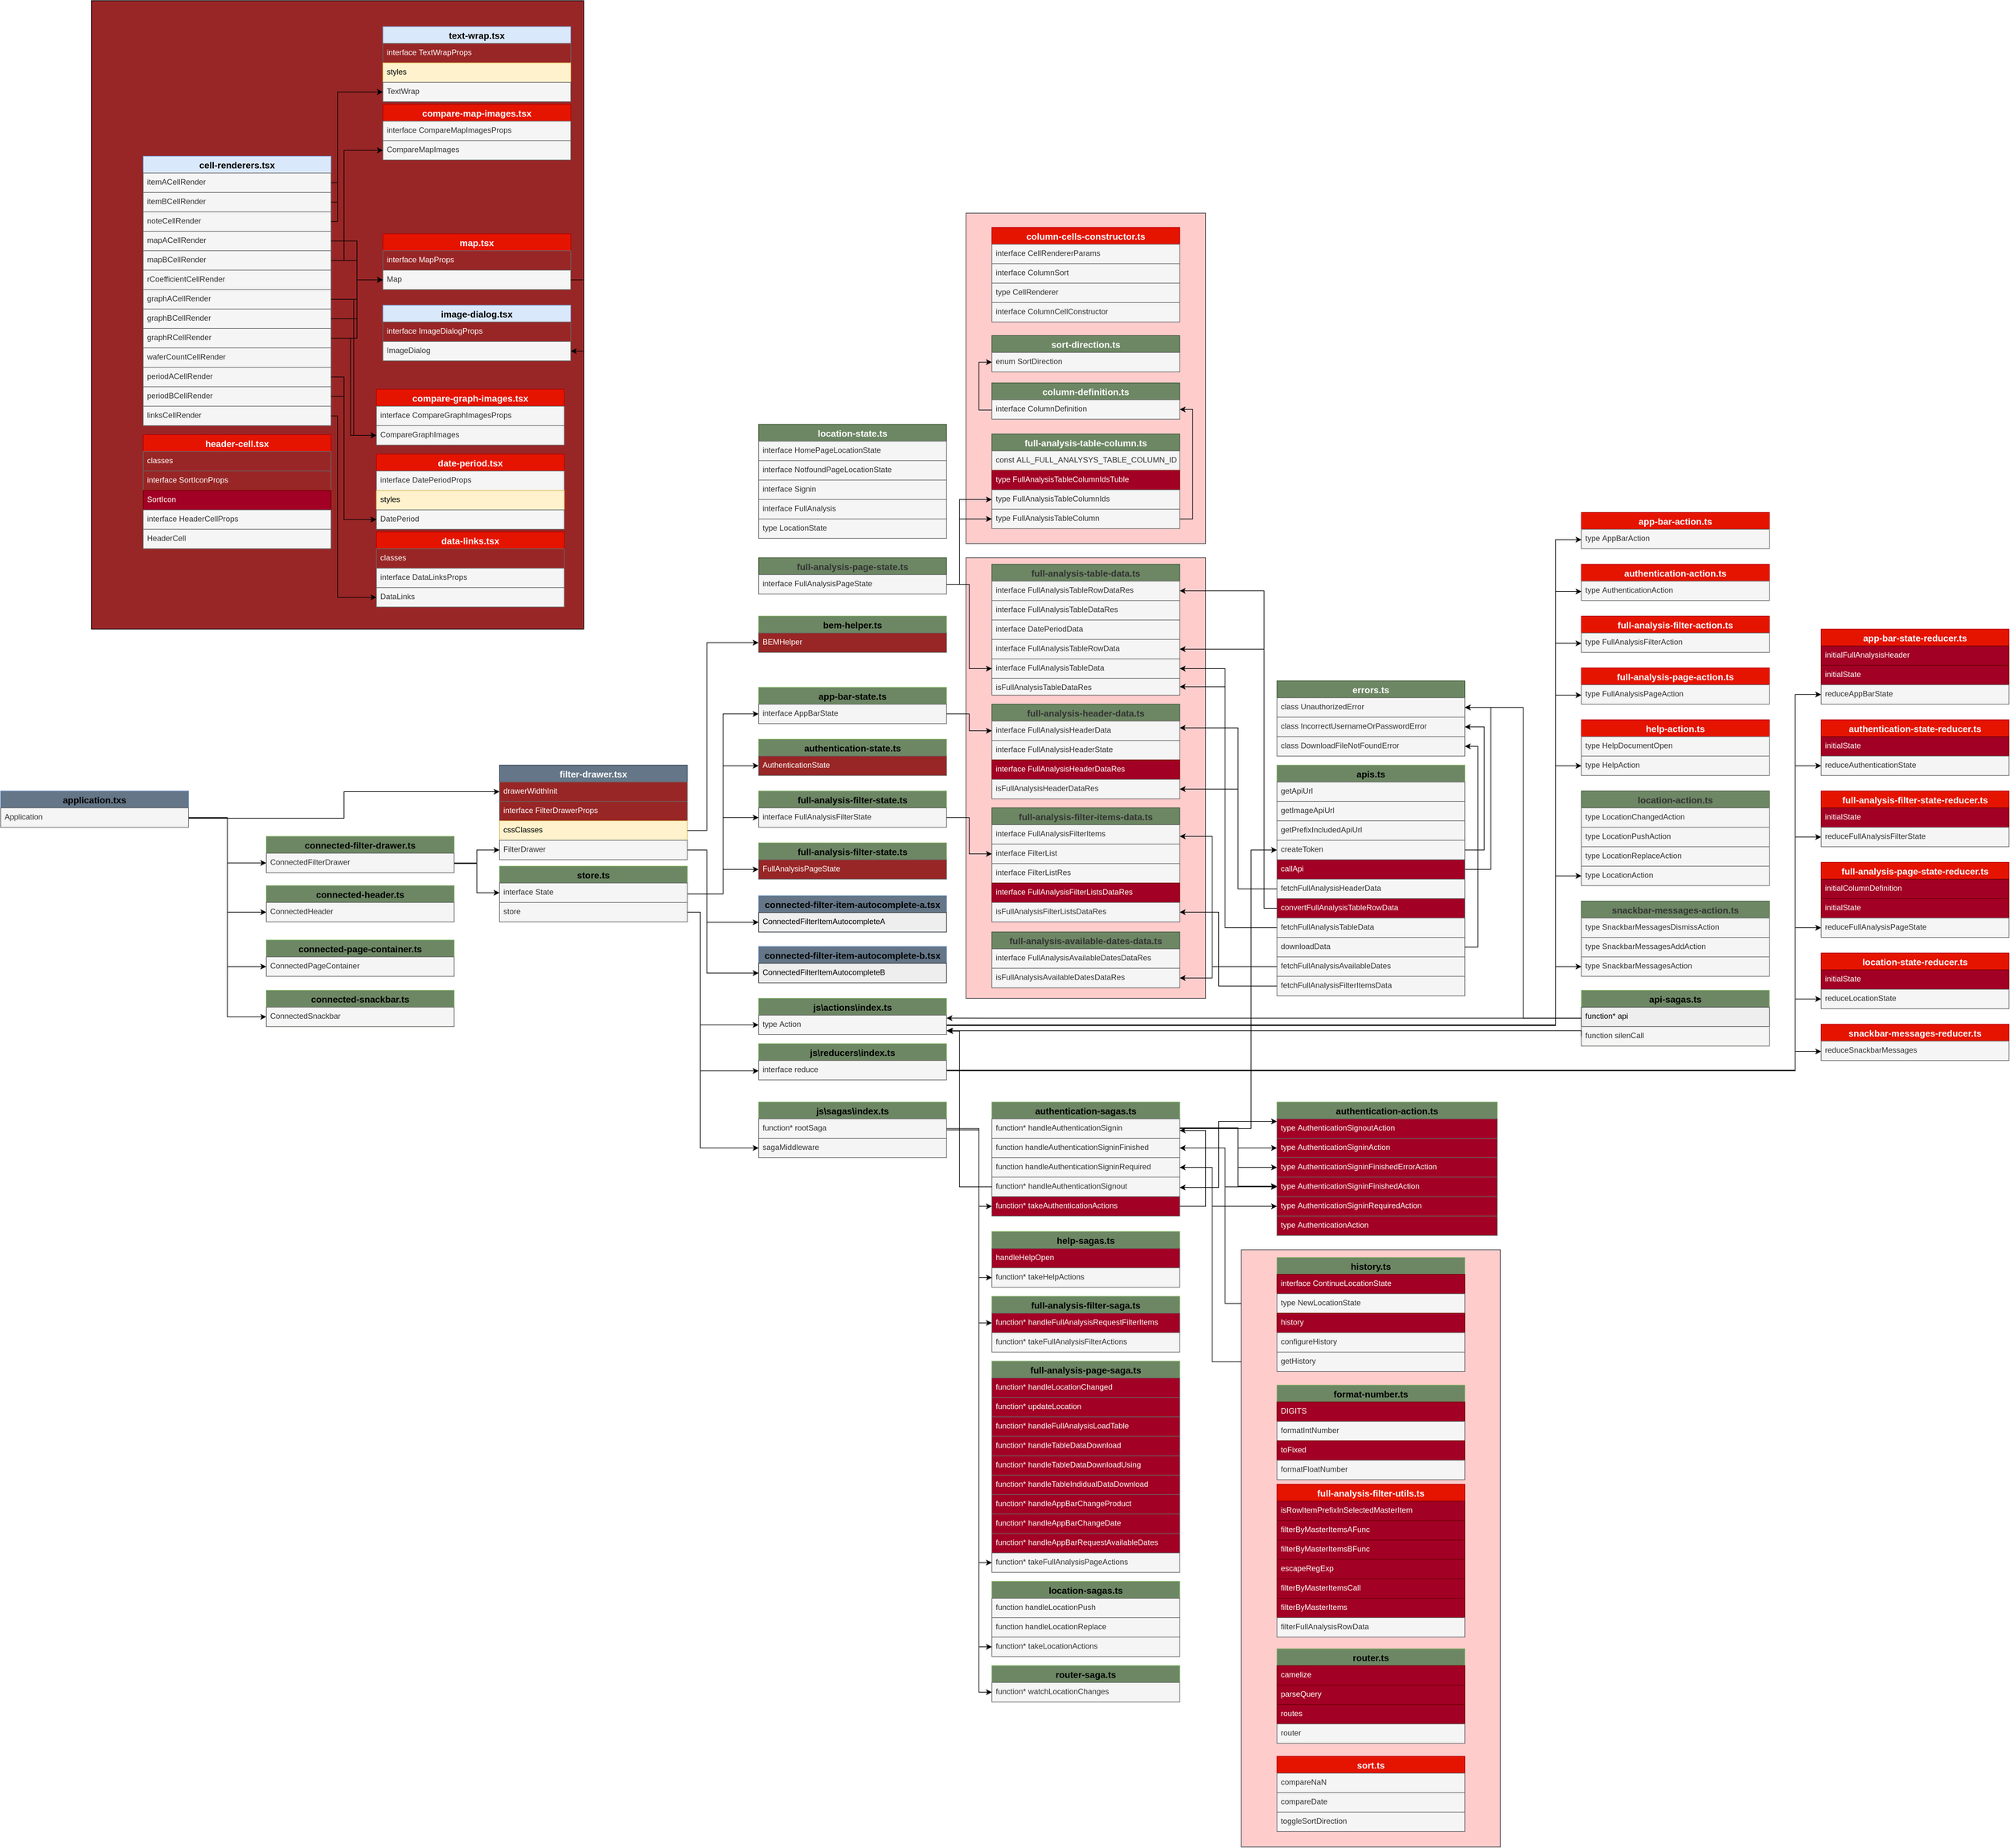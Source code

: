 <mxfile version="14.9.3" type="github">
  <diagram id="EcCNOCLpawYmxYhZWg3b" name="Page-1">
    <mxGraphModel dx="1831" dy="2726" grid="1" gridSize="10" guides="1" tooltips="1" connect="1" arrows="1" fold="1" page="1" pageScale="1" pageWidth="850" pageHeight="1100" math="0" shadow="0">
      <root>
        <mxCell id="0" />
        <mxCell id="1" parent="0" />
        <mxCell id="2XBMNGYzbENi4JAVUYM2-219" style="edgeStyle=orthogonalEdgeStyle;rounded=0;orthogonalLoop=1;jettySize=auto;html=1;exitX=1;exitY=0.75;exitDx=0;exitDy=0;entryX=0;entryY=0.5;entryDx=0;entryDy=0;fontColor=#FCFCFC;" parent="1" source="wdhYre6bCpWcd9Iw9CnV-87" target="2XBMNGYzbENi4JAVUYM2-216" edge="1">
          <mxGeometry relative="1" as="geometry">
            <Array as="points">
              <mxPoint x="-280" y="122" />
              <mxPoint x="-280" y="81" />
            </Array>
          </mxGeometry>
        </mxCell>
        <mxCell id="2XBMNGYzbENi4JAVUYM2-220" style="edgeStyle=orthogonalEdgeStyle;rounded=0;orthogonalLoop=1;jettySize=auto;html=1;exitX=1;exitY=0.75;exitDx=0;exitDy=0;entryX=0;entryY=0.5;entryDx=0;entryDy=0;fontColor=#FCFCFC;" parent="1" source="wdhYre6bCpWcd9Iw9CnV-87" target="2XBMNGYzbENi4JAVUYM2-70" edge="1">
          <mxGeometry relative="1" as="geometry" />
        </mxCell>
        <mxCell id="2XBMNGYzbENi4JAVUYM2-221" style="edgeStyle=orthogonalEdgeStyle;rounded=0;orthogonalLoop=1;jettySize=auto;html=1;exitX=1;exitY=0.75;exitDx=0;exitDy=0;fontColor=#FCFCFC;" parent="1" source="wdhYre6bCpWcd9Iw9CnV-87" target="2XBMNGYzbENi4JAVUYM2-77" edge="1">
          <mxGeometry relative="1" as="geometry" />
        </mxCell>
        <mxCell id="2XBMNGYzbENi4JAVUYM2-222" style="edgeStyle=orthogonalEdgeStyle;rounded=0;orthogonalLoop=1;jettySize=auto;html=1;exitX=1;exitY=0.75;exitDx=0;exitDy=0;entryX=0;entryY=0.5;entryDx=0;entryDy=0;fontColor=#FCFCFC;" parent="1" source="wdhYre6bCpWcd9Iw9CnV-87" target="2XBMNGYzbENi4JAVUYM2-80" edge="1">
          <mxGeometry relative="1" as="geometry" />
        </mxCell>
        <mxCell id="wdhYre6bCpWcd9Iw9CnV-87" value="application.txs" style="swimlane;fontStyle=1;childLayout=stackLayout;horizontal=1;startSize=26;horizontalStack=0;resizeParent=1;resizeParentMax=0;resizeLast=0;collapsible=1;marginBottom=0;align=center;fontSize=14;strokeColor=#6c8ebf;fillColor=#647687;" parent="1" vertex="1">
          <mxGeometry x="-810" y="80" width="290" height="56" as="geometry">
            <mxRectangle x="-70" y="90" width="120" height="26" as="alternateBounds" />
          </mxGeometry>
        </mxCell>
        <mxCell id="wdhYre6bCpWcd9Iw9CnV-88" value="Application" style="text;strokeColor=#666666;fillColor=#f5f5f5;spacingLeft=4;spacingRight=4;overflow=hidden;rotatable=0;points=[[0,0.5],[1,0.5]];portConstraint=eastwest;fontSize=12;fontColor=#333333;" parent="wdhYre6bCpWcd9Iw9CnV-87" vertex="1">
          <mxGeometry y="26" width="290" height="30" as="geometry" />
        </mxCell>
        <mxCell id="2XBMNGYzbENi4JAVUYM2-270" style="edgeStyle=orthogonalEdgeStyle;rounded=0;orthogonalLoop=1;jettySize=auto;html=1;exitX=1;exitY=0.75;exitDx=0;exitDy=0;entryX=0;entryY=0.5;entryDx=0;entryDy=0;fontColor=#333333;" parent="1" source="2XBMNGYzbENi4JAVUYM2-69" target="2XBMNGYzbENi4JAVUYM2-228" edge="1">
          <mxGeometry relative="1" as="geometry" />
        </mxCell>
        <mxCell id="2XBMNGYzbENi4JAVUYM2-69" value="connected-filter-drawer.ts" style="swimlane;fontStyle=1;childLayout=stackLayout;horizontal=1;startSize=26;horizontalStack=0;resizeParent=1;resizeParentMax=0;resizeLast=0;collapsible=1;marginBottom=0;align=center;fontSize=14;strokeColor=#82b366;fillColor=#6D8764;" parent="1" vertex="1">
          <mxGeometry x="-400" y="150" width="290" height="56" as="geometry">
            <mxRectangle x="-70" y="90" width="120" height="26" as="alternateBounds" />
          </mxGeometry>
        </mxCell>
        <mxCell id="2XBMNGYzbENi4JAVUYM2-70" value="ConnectedFilterDrawer" style="text;spacingLeft=4;spacingRight=4;overflow=hidden;rotatable=0;points=[[0,0.5],[1,0.5]];portConstraint=eastwest;fontSize=12;strokeColor=#666666;fillColor=#f5f5f5;fontColor=#333333;" parent="2XBMNGYzbENi4JAVUYM2-69" vertex="1">
          <mxGeometry y="26" width="290" height="30" as="geometry" />
        </mxCell>
        <mxCell id="2XBMNGYzbENi4JAVUYM2-76" value="connected-header.ts" style="swimlane;fontStyle=1;childLayout=stackLayout;horizontal=1;startSize=26;horizontalStack=0;resizeParent=1;resizeParentMax=0;resizeLast=0;collapsible=1;marginBottom=0;align=center;fontSize=14;strokeColor=#82b366;fillColor=#6D8764;" parent="1" vertex="1">
          <mxGeometry x="-400" y="226" width="290" height="56" as="geometry">
            <mxRectangle x="-70" y="90" width="120" height="26" as="alternateBounds" />
          </mxGeometry>
        </mxCell>
        <mxCell id="2XBMNGYzbENi4JAVUYM2-77" value="ConnectedHeader" style="text;spacingLeft=4;spacingRight=4;overflow=hidden;rotatable=0;points=[[0,0.5],[1,0.5]];portConstraint=eastwest;fontSize=12;fillColor=#f5f5f5;strokeColor=#666666;fontColor=#333333;" parent="2XBMNGYzbENi4JAVUYM2-76" vertex="1">
          <mxGeometry y="26" width="290" height="30" as="geometry" />
        </mxCell>
        <mxCell id="2XBMNGYzbENi4JAVUYM2-79" value="connected-page-container.ts" style="swimlane;fontStyle=1;childLayout=stackLayout;horizontal=1;startSize=26;horizontalStack=0;resizeParent=1;resizeParentMax=0;resizeLast=0;collapsible=1;marginBottom=0;align=center;fontSize=14;strokeColor=#82b366;fillColor=#6D8764;" parent="1" vertex="1">
          <mxGeometry x="-400" y="310" width="290" height="56" as="geometry">
            <mxRectangle x="-70" y="90" width="120" height="26" as="alternateBounds" />
          </mxGeometry>
        </mxCell>
        <mxCell id="2XBMNGYzbENi4JAVUYM2-80" value="ConnectedPageContainer" style="text;spacingLeft=4;spacingRight=4;overflow=hidden;rotatable=0;points=[[0,0.5],[1,0.5]];portConstraint=eastwest;fontSize=12;strokeColor=#666666;fillColor=#f5f5f5;fontColor=#333333;" parent="2XBMNGYzbENi4JAVUYM2-79" vertex="1">
          <mxGeometry y="26" width="290" height="30" as="geometry" />
        </mxCell>
        <mxCell id="2XBMNGYzbENi4JAVUYM2-82" value="connected-snackbar.ts" style="swimlane;fontStyle=1;childLayout=stackLayout;horizontal=1;startSize=26;horizontalStack=0;resizeParent=1;resizeParentMax=0;resizeLast=0;collapsible=1;marginBottom=0;align=center;fontSize=14;strokeColor=#82b366;fillColor=#6D8764;" parent="1" vertex="1">
          <mxGeometry x="-400" y="387.63" width="290" height="56" as="geometry">
            <mxRectangle x="-70" y="90" width="120" height="26" as="alternateBounds" />
          </mxGeometry>
        </mxCell>
        <mxCell id="2XBMNGYzbENi4JAVUYM2-83" value="ConnectedSnackbar" style="text;spacingLeft=4;spacingRight=4;overflow=hidden;rotatable=0;points=[[0,0.5],[1,0.5]];portConstraint=eastwest;fontSize=12;strokeColor=#666666;fillColor=#f5f5f5;fontColor=#333333;" parent="2XBMNGYzbENi4JAVUYM2-82" vertex="1">
          <mxGeometry y="26" width="290" height="30" as="geometry" />
        </mxCell>
        <mxCell id="2XBMNGYzbENi4JAVUYM2-215" value="filter-drawer.tsx" style="swimlane;fontStyle=1;childLayout=stackLayout;horizontal=1;startSize=26;horizontalStack=0;resizeParent=1;resizeParentMax=0;resizeLast=0;collapsible=1;marginBottom=0;align=center;fontSize=14;strokeColor=#314354;fontColor=#ffffff;fillColor=#647687;" parent="1" vertex="1">
          <mxGeometry x="-40" y="40" width="290" height="146" as="geometry">
            <mxRectangle x="-70" y="90" width="120" height="26" as="alternateBounds" />
          </mxGeometry>
        </mxCell>
        <mxCell id="2XBMNGYzbENi4JAVUYM2-216" value="drawerWidthInit" style="text;strokeColor=#666666;spacingLeft=4;spacingRight=4;overflow=hidden;rotatable=0;points=[[0,0.5],[1,0.5]];portConstraint=eastwest;fontSize=12;fillColor=#992626;fontColor=#FCFCFC;" parent="2XBMNGYzbENi4JAVUYM2-215" vertex="1">
          <mxGeometry y="26" width="290" height="30" as="geometry" />
        </mxCell>
        <mxCell id="2XBMNGYzbENi4JAVUYM2-257" value="interface FilterDrawerProps" style="text;strokeColor=#666666;spacingLeft=4;spacingRight=4;overflow=hidden;rotatable=0;points=[[0,0.5],[1,0.5]];portConstraint=eastwest;fontSize=12;fillColor=#992626;fontColor=#FCFCFC;" parent="2XBMNGYzbENi4JAVUYM2-215" vertex="1">
          <mxGeometry y="56" width="290" height="30" as="geometry" />
        </mxCell>
        <mxCell id="2XBMNGYzbENi4JAVUYM2-243" value="cssClasses" style="text;strokeColor=#d6b656;fillColor=#fff2cc;spacingLeft=4;spacingRight=4;overflow=hidden;rotatable=0;points=[[0,0.5],[1,0.5]];portConstraint=eastwest;fontSize=12;" parent="2XBMNGYzbENi4JAVUYM2-215" vertex="1">
          <mxGeometry y="86" width="290" height="30" as="geometry" />
        </mxCell>
        <mxCell id="2XBMNGYzbENi4JAVUYM2-217" value="FilterDrawer" style="text;strokeColor=#666666;fillColor=#f5f5f5;spacingLeft=4;spacingRight=4;overflow=hidden;rotatable=0;points=[[0,0.5],[1,0.5]];portConstraint=eastwest;fontSize=12;fontColor=#333333;" parent="2XBMNGYzbENi4JAVUYM2-215" vertex="1">
          <mxGeometry y="116" width="290" height="30" as="geometry" />
        </mxCell>
        <mxCell id="2XBMNGYzbENi4JAVUYM2-223" style="edgeStyle=orthogonalEdgeStyle;rounded=0;orthogonalLoop=1;jettySize=auto;html=1;exitX=1;exitY=0.5;exitDx=0;exitDy=0;fontColor=#FCFCFC;" parent="1" source="wdhYre6bCpWcd9Iw9CnV-88" target="2XBMNGYzbENi4JAVUYM2-83" edge="1">
          <mxGeometry relative="1" as="geometry" />
        </mxCell>
        <mxCell id="2XBMNGYzbENi4JAVUYM2-246" style="edgeStyle=orthogonalEdgeStyle;rounded=0;orthogonalLoop=1;jettySize=auto;html=1;exitX=1;exitY=0.5;exitDx=0;exitDy=0;entryX=0;entryY=0.5;entryDx=0;entryDy=0;fontColor=#333333;" parent="1" source="2XBMNGYzbENi4JAVUYM2-226" target="2XBMNGYzbENi4JAVUYM2-235" edge="1">
          <mxGeometry relative="1" as="geometry" />
        </mxCell>
        <mxCell id="2XBMNGYzbENi4JAVUYM2-247" style="edgeStyle=orthogonalEdgeStyle;rounded=0;orthogonalLoop=1;jettySize=auto;html=1;exitX=1;exitY=0.5;exitDx=0;exitDy=0;entryX=0;entryY=0.5;entryDx=0;entryDy=0;fontColor=#333333;" parent="1" source="2XBMNGYzbENi4JAVUYM2-226" target="2XBMNGYzbENi4JAVUYM2-238" edge="1">
          <mxGeometry relative="1" as="geometry" />
        </mxCell>
        <mxCell id="2XBMNGYzbENi4JAVUYM2-248" style="edgeStyle=orthogonalEdgeStyle;rounded=0;orthogonalLoop=1;jettySize=auto;html=1;exitX=1;exitY=0.5;exitDx=0;exitDy=0;entryX=0;entryY=0.5;entryDx=0;entryDy=0;fontColor=#333333;" parent="1" source="2XBMNGYzbENi4JAVUYM2-226" target="2XBMNGYzbENi4JAVUYM2-240" edge="1">
          <mxGeometry relative="1" as="geometry" />
        </mxCell>
        <mxCell id="2XBMNGYzbENi4JAVUYM2-249" style="edgeStyle=orthogonalEdgeStyle;rounded=0;orthogonalLoop=1;jettySize=auto;html=1;exitX=1;exitY=0.5;exitDx=0;exitDy=0;entryX=0;entryY=0.5;entryDx=0;entryDy=0;fontColor=#333333;" parent="1" source="2XBMNGYzbENi4JAVUYM2-226" target="2XBMNGYzbENi4JAVUYM2-231" edge="1">
          <mxGeometry relative="1" as="geometry" />
        </mxCell>
        <mxCell id="2XBMNGYzbENi4JAVUYM2-226" value="store.ts" style="swimlane;fontStyle=1;childLayout=stackLayout;horizontal=1;startSize=26;horizontalStack=0;resizeParent=1;resizeParentMax=0;resizeLast=0;collapsible=1;marginBottom=0;align=center;fontSize=14;strokeColor=#82b366;fillColor=#6D8764;" parent="1" vertex="1">
          <mxGeometry x="-40" y="196" width="290" height="86" as="geometry">
            <mxRectangle x="-70" y="90" width="120" height="26" as="alternateBounds" />
          </mxGeometry>
        </mxCell>
        <mxCell id="2XBMNGYzbENi4JAVUYM2-228" value="interface State" style="text;strokeColor=#666666;spacingLeft=4;spacingRight=4;overflow=hidden;rotatable=0;points=[[0,0.5],[1,0.5]];portConstraint=eastwest;fontSize=12;fillColor=#f5f5f5;fontColor=#333333;" parent="2XBMNGYzbENi4JAVUYM2-226" vertex="1">
          <mxGeometry y="26" width="290" height="30" as="geometry" />
        </mxCell>
        <mxCell id="2XBMNGYzbENi4JAVUYM2-227" value="store" style="text;spacingLeft=4;spacingRight=4;overflow=hidden;rotatable=0;points=[[0,0.5],[1,0.5]];portConstraint=eastwest;fontSize=12;strokeColor=#666666;fillColor=#f5f5f5;fontColor=#333333;" parent="2XBMNGYzbENi4JAVUYM2-226" vertex="1">
          <mxGeometry y="56" width="290" height="30" as="geometry" />
        </mxCell>
        <mxCell id="2XBMNGYzbENi4JAVUYM2-230" value="app-bar-state.ts" style="swimlane;fontStyle=1;childLayout=stackLayout;horizontal=1;startSize=26;horizontalStack=0;resizeParent=1;resizeParentMax=0;resizeLast=0;collapsible=1;marginBottom=0;align=center;fontSize=14;strokeColor=#82b366;fillColor=#6D8764;" parent="1" vertex="1">
          <mxGeometry x="360" y="-80" width="290" height="56" as="geometry">
            <mxRectangle x="-70" y="90" width="120" height="26" as="alternateBounds" />
          </mxGeometry>
        </mxCell>
        <mxCell id="2XBMNGYzbENi4JAVUYM2-231" value="interface AppBarState" style="text;strokeColor=#666666;spacingLeft=4;spacingRight=4;overflow=hidden;rotatable=0;points=[[0,0.5],[1,0.5]];portConstraint=eastwest;fontSize=12;fillColor=#f5f5f5;fontColor=#333333;" parent="2XBMNGYzbENi4JAVUYM2-230" vertex="1">
          <mxGeometry y="26" width="290" height="30" as="geometry" />
        </mxCell>
        <mxCell id="2XBMNGYzbENi4JAVUYM2-234" value="authentication-state.ts" style="swimlane;fontStyle=1;childLayout=stackLayout;horizontal=1;startSize=26;horizontalStack=0;resizeParent=1;resizeParentMax=0;resizeLast=0;collapsible=1;marginBottom=0;align=center;fontSize=14;strokeColor=#82b366;fillColor=#6D8764;" parent="1" vertex="1">
          <mxGeometry x="360" width="290" height="56" as="geometry">
            <mxRectangle x="-70" y="90" width="120" height="26" as="alternateBounds" />
          </mxGeometry>
        </mxCell>
        <mxCell id="2XBMNGYzbENi4JAVUYM2-235" value="AuthenticationState" style="text;strokeColor=#666666;spacingLeft=4;spacingRight=4;overflow=hidden;rotatable=0;points=[[0,0.5],[1,0.5]];portConstraint=eastwest;fontSize=12;fillColor=#992626;fontColor=#FCFCFC;" parent="2XBMNGYzbENi4JAVUYM2-234" vertex="1">
          <mxGeometry y="26" width="290" height="30" as="geometry" />
        </mxCell>
        <mxCell id="2XBMNGYzbENi4JAVUYM2-237" value="full-analysis-filter-state.ts" style="swimlane;fontStyle=1;childLayout=stackLayout;horizontal=1;startSize=26;horizontalStack=0;resizeParent=1;resizeParentMax=0;resizeLast=0;collapsible=1;marginBottom=0;align=center;fontSize=14;strokeColor=#82b366;fillColor=#6D8764;" parent="1" vertex="1">
          <mxGeometry x="360" y="80" width="290" height="56" as="geometry">
            <mxRectangle x="-70" y="90" width="120" height="26" as="alternateBounds" />
          </mxGeometry>
        </mxCell>
        <mxCell id="2XBMNGYzbENi4JAVUYM2-238" value="interface FullAnalysisFilterState" style="text;strokeColor=#666666;spacingLeft=4;spacingRight=4;overflow=hidden;rotatable=0;points=[[0,0.5],[1,0.5]];portConstraint=eastwest;fontSize=12;fillColor=#f5f5f5;fontColor=#333333;" parent="2XBMNGYzbENi4JAVUYM2-237" vertex="1">
          <mxGeometry y="26" width="290" height="30" as="geometry" />
        </mxCell>
        <mxCell id="2XBMNGYzbENi4JAVUYM2-239" value="full-analysis-filter-state.ts" style="swimlane;fontStyle=1;childLayout=stackLayout;horizontal=1;startSize=26;horizontalStack=0;resizeParent=1;resizeParentMax=0;resizeLast=0;collapsible=1;marginBottom=0;align=center;fontSize=14;strokeColor=#82b366;fillColor=#6D8764;" parent="1" vertex="1">
          <mxGeometry x="360" y="160" width="290" height="56" as="geometry">
            <mxRectangle x="-70" y="90" width="120" height="26" as="alternateBounds" />
          </mxGeometry>
        </mxCell>
        <mxCell id="2XBMNGYzbENi4JAVUYM2-240" value="FullAnalysisPageState" style="text;strokeColor=#666666;spacingLeft=4;spacingRight=4;overflow=hidden;rotatable=0;points=[[0,0.5],[1,0.5]];portConstraint=eastwest;fontSize=12;fillColor=#992626;fontColor=#FCFCFC;" parent="2XBMNGYzbENi4JAVUYM2-239" vertex="1">
          <mxGeometry y="26" width="290" height="30" as="geometry" />
        </mxCell>
        <mxCell id="2XBMNGYzbENi4JAVUYM2-252" value="bem-helper.ts" style="swimlane;fontStyle=1;childLayout=stackLayout;horizontal=1;startSize=26;horizontalStack=0;resizeParent=1;resizeParentMax=0;resizeLast=0;collapsible=1;marginBottom=0;align=center;fontSize=14;strokeColor=#82b366;fillColor=#6D8764;" parent="1" vertex="1">
          <mxGeometry x="360" y="-190" width="290" height="56" as="geometry">
            <mxRectangle x="-70" y="90" width="120" height="26" as="alternateBounds" />
          </mxGeometry>
        </mxCell>
        <mxCell id="2XBMNGYzbENi4JAVUYM2-253" value="BEMHelper" style="text;strokeColor=#666666;spacingLeft=4;spacingRight=4;overflow=hidden;rotatable=0;points=[[0,0.5],[1,0.5]];portConstraint=eastwest;fontSize=12;fillColor=#992626;fontColor=#FCFCFC;" parent="2XBMNGYzbENi4JAVUYM2-252" vertex="1">
          <mxGeometry y="26" width="290" height="30" as="geometry" />
        </mxCell>
        <mxCell id="2XBMNGYzbENi4JAVUYM2-259" value="connected-filter-item-autocomplete-a.tsx" style="swimlane;fontStyle=1;childLayout=stackLayout;horizontal=1;startSize=26;horizontalStack=0;resizeParent=1;resizeParentMax=0;resizeLast=0;collapsible=1;marginBottom=0;align=center;fontSize=14;strokeColor=#6c8ebf;fillColor=#647687;" parent="1" vertex="1">
          <mxGeometry x="360" y="241.63" width="290" height="56" as="geometry">
            <mxRectangle x="-70" y="90" width="120" height="26" as="alternateBounds" />
          </mxGeometry>
        </mxCell>
        <mxCell id="2XBMNGYzbENi4JAVUYM2-262" value="ConnectedFilterItemAutocompleteA" style="text;strokeColor=#36393d;fillColor=#eeeeee;spacingLeft=4;spacingRight=4;overflow=hidden;rotatable=0;points=[[0,0.5],[1,0.5]];portConstraint=eastwest;fontSize=12;" parent="2XBMNGYzbENi4JAVUYM2-259" vertex="1">
          <mxGeometry y="26" width="290" height="30" as="geometry" />
        </mxCell>
        <mxCell id="2XBMNGYzbENi4JAVUYM2-264" style="edgeStyle=orthogonalEdgeStyle;rounded=0;orthogonalLoop=1;jettySize=auto;html=1;exitX=1;exitY=0.5;exitDx=0;exitDy=0;entryX=0;entryY=0.5;entryDx=0;entryDy=0;fontColor=#333333;" parent="1" source="2XBMNGYzbENi4JAVUYM2-70" target="2XBMNGYzbENi4JAVUYM2-217" edge="1">
          <mxGeometry relative="1" as="geometry" />
        </mxCell>
        <mxCell id="2XBMNGYzbENi4JAVUYM2-265" style="edgeStyle=orthogonalEdgeStyle;rounded=0;orthogonalLoop=1;jettySize=auto;html=1;exitX=1;exitY=0.5;exitDx=0;exitDy=0;entryX=0;entryY=0.5;entryDx=0;entryDy=0;fontColor=#333333;" parent="1" source="2XBMNGYzbENi4JAVUYM2-243" target="2XBMNGYzbENi4JAVUYM2-253" edge="1">
          <mxGeometry relative="1" as="geometry">
            <Array as="points">
              <mxPoint x="280" y="141" />
              <mxPoint x="280" y="-149" />
            </Array>
          </mxGeometry>
        </mxCell>
        <mxCell id="2XBMNGYzbENi4JAVUYM2-266" style="edgeStyle=orthogonalEdgeStyle;rounded=0;orthogonalLoop=1;jettySize=auto;html=1;exitX=1;exitY=0.5;exitDx=0;exitDy=0;entryX=0;entryY=0.5;entryDx=0;entryDy=0;fontColor=#333333;" parent="1" source="2XBMNGYzbENi4JAVUYM2-217" target="2XBMNGYzbENi4JAVUYM2-262" edge="1">
          <mxGeometry relative="1" as="geometry">
            <Array as="points">
              <mxPoint x="280" y="171" />
              <mxPoint x="280" y="283" />
            </Array>
          </mxGeometry>
        </mxCell>
        <mxCell id="2XBMNGYzbENi4JAVUYM2-267" value="connected-filter-item-autocomplete-b.tsx" style="swimlane;fontStyle=1;childLayout=stackLayout;horizontal=1;startSize=26;horizontalStack=0;resizeParent=1;resizeParentMax=0;resizeLast=0;collapsible=1;marginBottom=0;align=center;fontSize=14;strokeColor=#6c8ebf;fillColor=#647687;" parent="1" vertex="1">
          <mxGeometry x="360" y="320" width="290" height="56" as="geometry">
            <mxRectangle x="-70" y="90" width="120" height="26" as="alternateBounds" />
          </mxGeometry>
        </mxCell>
        <mxCell id="2XBMNGYzbENi4JAVUYM2-268" value="ConnectedFilterItemAutocompleteB" style="text;strokeColor=#36393d;fillColor=#eeeeee;spacingLeft=4;spacingRight=4;overflow=hidden;rotatable=0;points=[[0,0.5],[1,0.5]];portConstraint=eastwest;fontSize=12;" parent="2XBMNGYzbENi4JAVUYM2-267" vertex="1">
          <mxGeometry y="26" width="290" height="30" as="geometry" />
        </mxCell>
        <mxCell id="2XBMNGYzbENi4JAVUYM2-269" style="edgeStyle=orthogonalEdgeStyle;rounded=0;orthogonalLoop=1;jettySize=auto;html=1;exitX=1;exitY=0.5;exitDx=0;exitDy=0;entryX=0;entryY=0.5;entryDx=0;entryDy=0;fontColor=#333333;" parent="1" source="2XBMNGYzbENi4JAVUYM2-217" target="2XBMNGYzbENi4JAVUYM2-268" edge="1">
          <mxGeometry relative="1" as="geometry">
            <Array as="points">
              <mxPoint x="280" y="171" />
              <mxPoint x="280" y="361" />
            </Array>
          </mxGeometry>
        </mxCell>
        <mxCell id="267EVOACMxnE1wIfyWRw-1" style="edgeStyle=orthogonalEdgeStyle;rounded=0;orthogonalLoop=1;jettySize=auto;html=1;exitX=1;exitY=0.75;exitDx=0;exitDy=0;entryX=0;entryY=0.5;entryDx=0;entryDy=0;" parent="1" source="2XBMNGYzbENi4JAVUYM2-272" target="eLiEhBhmIN18cHMUsG3y-4" edge="1">
          <mxGeometry relative="1" as="geometry">
            <Array as="points">
              <mxPoint x="1590" y="442" />
              <mxPoint x="1590" y="351" />
            </Array>
          </mxGeometry>
        </mxCell>
        <mxCell id="267EVOACMxnE1wIfyWRw-5" style="edgeStyle=orthogonalEdgeStyle;rounded=0;orthogonalLoop=1;jettySize=auto;html=1;exitX=1;exitY=0.75;exitDx=0;exitDy=0;entryX=0;entryY=0.75;entryDx=0;entryDy=0;" parent="1" source="2XBMNGYzbENi4JAVUYM2-272" target="OEcaHIgZA_892aOmoAAg-9" edge="1">
          <mxGeometry relative="1" as="geometry">
            <Array as="points">
              <mxPoint x="1590" y="442" />
              <mxPoint x="1590" y="-68" />
            </Array>
          </mxGeometry>
        </mxCell>
        <mxCell id="267EVOACMxnE1wIfyWRw-7" style="edgeStyle=orthogonalEdgeStyle;rounded=0;orthogonalLoop=1;jettySize=auto;html=1;exitX=1;exitY=0.75;exitDx=0;exitDy=0;entryX=0;entryY=0.75;entryDx=0;entryDy=0;" parent="1" source="2XBMNGYzbENi4JAVUYM2-272" target="OEcaHIgZA_892aOmoAAg-5" edge="1">
          <mxGeometry relative="1" as="geometry">
            <Array as="points">
              <mxPoint x="1590" y="442" />
              <mxPoint x="1590" y="-228" />
            </Array>
          </mxGeometry>
        </mxCell>
        <mxCell id="2XBMNGYzbENi4JAVUYM2-272" value="js\actions\index.ts" style="swimlane;fontStyle=1;childLayout=stackLayout;horizontal=1;startSize=26;horizontalStack=0;resizeParent=1;resizeParentMax=0;resizeLast=0;collapsible=1;marginBottom=0;align=center;fontSize=14;strokeColor=#82b366;fillColor=#6D8764;" parent="1" vertex="1">
          <mxGeometry x="360" y="400" width="290" height="56" as="geometry">
            <mxRectangle x="-70" y="90" width="120" height="26" as="alternateBounds" />
          </mxGeometry>
        </mxCell>
        <mxCell id="2XBMNGYzbENi4JAVUYM2-273" value="type Action" style="text;strokeColor=#666666;spacingLeft=4;spacingRight=4;overflow=hidden;rotatable=0;points=[[0,0.5],[1,0.5]];portConstraint=eastwest;fontSize=12;fillColor=#f5f5f5;fontColor=#333333;" parent="2XBMNGYzbENi4JAVUYM2-272" vertex="1">
          <mxGeometry y="26" width="290" height="30" as="geometry" />
        </mxCell>
        <mxCell id="2XBMNGYzbENi4JAVUYM2-275" style="edgeStyle=orthogonalEdgeStyle;rounded=0;orthogonalLoop=1;jettySize=auto;html=1;exitX=1;exitY=0.5;exitDx=0;exitDy=0;entryX=0;entryY=0.5;entryDx=0;entryDy=0;fontColor=#333333;" parent="1" source="2XBMNGYzbENi4JAVUYM2-227" target="2XBMNGYzbENi4JAVUYM2-273" edge="1">
          <mxGeometry relative="1" as="geometry">
            <Array as="points">
              <mxPoint x="270" y="267" />
              <mxPoint x="270" y="441" />
            </Array>
          </mxGeometry>
        </mxCell>
        <mxCell id="267EVOACMxnE1wIfyWRw-32" style="edgeStyle=orthogonalEdgeStyle;rounded=0;orthogonalLoop=1;jettySize=auto;html=1;exitX=1;exitY=0.75;exitDx=0;exitDy=0;entryX=0;entryY=0.5;entryDx=0;entryDy=0;" parent="1" source="2XBMNGYzbENi4JAVUYM2-276" target="267EVOACMxnE1wIfyWRw-29" edge="1">
          <mxGeometry relative="1" as="geometry">
            <Array as="points">
              <mxPoint x="1960" y="512" />
              <mxPoint x="1960" y="401" />
            </Array>
          </mxGeometry>
        </mxCell>
        <mxCell id="2XBMNGYzbENi4JAVUYM2-276" value="js\reducers\index.ts" style="swimlane;fontStyle=1;childLayout=stackLayout;horizontal=1;startSize=26;horizontalStack=0;resizeParent=1;resizeParentMax=0;resizeLast=0;collapsible=1;marginBottom=0;align=center;fontSize=14;strokeColor=#82b366;fillColor=#6D8764;" parent="1" vertex="1">
          <mxGeometry x="360" y="470" width="290" height="56" as="geometry">
            <mxRectangle x="-70" y="90" width="120" height="26" as="alternateBounds" />
          </mxGeometry>
        </mxCell>
        <mxCell id="2XBMNGYzbENi4JAVUYM2-277" value="interface reduce" style="text;strokeColor=#666666;spacingLeft=4;spacingRight=4;overflow=hidden;rotatable=0;points=[[0,0.5],[1,0.5]];portConstraint=eastwest;fontSize=12;fillColor=#f5f5f5;fontColor=#333333;" parent="2XBMNGYzbENi4JAVUYM2-276" vertex="1">
          <mxGeometry y="26" width="290" height="30" as="geometry" />
        </mxCell>
        <mxCell id="2XBMNGYzbENi4JAVUYM2-280" style="edgeStyle=orthogonalEdgeStyle;rounded=0;orthogonalLoop=1;jettySize=auto;html=1;exitX=1;exitY=0.5;exitDx=0;exitDy=0;entryX=0;entryY=0.75;entryDx=0;entryDy=0;fontColor=#333333;" parent="1" source="2XBMNGYzbENi4JAVUYM2-227" target="2XBMNGYzbENi4JAVUYM2-276" edge="1">
          <mxGeometry relative="1" as="geometry">
            <Array as="points">
              <mxPoint x="270" y="267" />
              <mxPoint x="270" y="512" />
            </Array>
          </mxGeometry>
        </mxCell>
        <mxCell id="OEcaHIgZA_892aOmoAAg-3" value="app-bar-action.ts" style="swimlane;fontStyle=1;childLayout=stackLayout;horizontal=1;startSize=26;horizontalStack=0;resizeParent=1;resizeParentMax=0;resizeLast=0;collapsible=1;marginBottom=0;align=center;fontSize=14;fillColor=#e51400;strokeColor=#B20000;fontColor=#ffffff;" parent="1" vertex="1">
          <mxGeometry x="1630" y="-350" width="290" height="56" as="geometry">
            <mxRectangle x="-70" y="90" width="120" height="26" as="alternateBounds" />
          </mxGeometry>
        </mxCell>
        <mxCell id="OEcaHIgZA_892aOmoAAg-4" value="type AppBarAction" style="text;strokeColor=#666666;fillColor=#f5f5f5;spacingLeft=4;spacingRight=4;overflow=hidden;rotatable=0;points=[[0,0.5],[1,0.5]];portConstraint=eastwest;fontSize=12;fontColor=#333333;" parent="OEcaHIgZA_892aOmoAAg-3" vertex="1">
          <mxGeometry y="26" width="290" height="30" as="geometry" />
        </mxCell>
        <mxCell id="OEcaHIgZA_892aOmoAAg-5" value="authentication-action.ts" style="swimlane;fontStyle=1;childLayout=stackLayout;horizontal=1;startSize=26;horizontalStack=0;resizeParent=1;resizeParentMax=0;resizeLast=0;collapsible=1;marginBottom=0;align=center;fontSize=14;fillColor=#e51400;strokeColor=#B20000;fontColor=#ffffff;" parent="1" vertex="1">
          <mxGeometry x="1630" y="-270" width="290" height="56" as="geometry">
            <mxRectangle x="-70" y="90" width="120" height="26" as="alternateBounds" />
          </mxGeometry>
        </mxCell>
        <mxCell id="OEcaHIgZA_892aOmoAAg-6" value="type AuthenticationAction" style="text;strokeColor=#666666;fillColor=#f5f5f5;spacingLeft=4;spacingRight=4;overflow=hidden;rotatable=0;points=[[0,0.5],[1,0.5]];portConstraint=eastwest;fontSize=12;fontColor=#333333;" parent="OEcaHIgZA_892aOmoAAg-5" vertex="1">
          <mxGeometry y="26" width="290" height="30" as="geometry" />
        </mxCell>
        <mxCell id="OEcaHIgZA_892aOmoAAg-7" value="full-analysis-filter-action.ts" style="swimlane;fontStyle=1;childLayout=stackLayout;horizontal=1;startSize=26;horizontalStack=0;resizeParent=1;resizeParentMax=0;resizeLast=0;collapsible=1;marginBottom=0;align=center;fontSize=14;fillColor=#e51400;strokeColor=#B20000;fontColor=#ffffff;" parent="1" vertex="1">
          <mxGeometry x="1630" y="-190" width="290" height="56" as="geometry">
            <mxRectangle x="-70" y="90" width="120" height="26" as="alternateBounds" />
          </mxGeometry>
        </mxCell>
        <mxCell id="OEcaHIgZA_892aOmoAAg-8" value="type FullAnalysisFilterAction" style="text;strokeColor=#666666;fillColor=#f5f5f5;spacingLeft=4;spacingRight=4;overflow=hidden;rotatable=0;points=[[0,0.5],[1,0.5]];portConstraint=eastwest;fontSize=12;fontColor=#333333;" parent="OEcaHIgZA_892aOmoAAg-7" vertex="1">
          <mxGeometry y="26" width="290" height="30" as="geometry" />
        </mxCell>
        <mxCell id="OEcaHIgZA_892aOmoAAg-9" value="full-analysis-page-action.ts" style="swimlane;fontStyle=1;childLayout=stackLayout;horizontal=1;startSize=26;horizontalStack=0;resizeParent=1;resizeParentMax=0;resizeLast=0;collapsible=1;marginBottom=0;align=center;fontSize=14;fillColor=#e51400;strokeColor=#B20000;fontColor=#ffffff;" parent="1" vertex="1">
          <mxGeometry x="1630" y="-110" width="290" height="56" as="geometry">
            <mxRectangle x="-70" y="90" width="120" height="26" as="alternateBounds" />
          </mxGeometry>
        </mxCell>
        <mxCell id="OEcaHIgZA_892aOmoAAg-10" value="type FullAnalysisPageAction" style="text;strokeColor=#666666;fillColor=#f5f5f5;spacingLeft=4;spacingRight=4;overflow=hidden;rotatable=0;points=[[0,0.5],[1,0.5]];portConstraint=eastwest;fontSize=12;fontColor=#333333;" parent="OEcaHIgZA_892aOmoAAg-9" vertex="1">
          <mxGeometry y="26" width="290" height="30" as="geometry" />
        </mxCell>
        <mxCell id="eLiEhBhmIN18cHMUsG3y-1" value="snackbar-messages-action.ts" style="swimlane;fontStyle=1;childLayout=stackLayout;horizontal=1;startSize=26;horizontalStack=0;resizeParent=1;resizeParentMax=0;resizeLast=0;collapsible=1;marginBottom=0;align=center;fontSize=14;fillColor=#6d8764;strokeColor=#3A5431;fontColor=#333333;" parent="1" vertex="1">
          <mxGeometry x="1630" y="250" width="290" height="116" as="geometry">
            <mxRectangle x="-70" y="90" width="120" height="26" as="alternateBounds" />
          </mxGeometry>
        </mxCell>
        <mxCell id="eLiEhBhmIN18cHMUsG3y-2" value="type SnackbarMessagesDismissAction" style="text;strokeColor=#666666;fillColor=#f5f5f5;spacingLeft=4;spacingRight=4;overflow=hidden;rotatable=0;points=[[0,0.5],[1,0.5]];portConstraint=eastwest;fontSize=12;fontColor=#333333;" parent="eLiEhBhmIN18cHMUsG3y-1" vertex="1">
          <mxGeometry y="26" width="290" height="30" as="geometry" />
        </mxCell>
        <mxCell id="eLiEhBhmIN18cHMUsG3y-3" value="type SnackbarMessagesAddAction" style="text;strokeColor=#666666;fillColor=#f5f5f5;spacingLeft=4;spacingRight=4;overflow=hidden;rotatable=0;points=[[0,0.5],[1,0.5]];portConstraint=eastwest;fontSize=12;fontColor=#333333;" parent="eLiEhBhmIN18cHMUsG3y-1" vertex="1">
          <mxGeometry y="56" width="290" height="30" as="geometry" />
        </mxCell>
        <mxCell id="eLiEhBhmIN18cHMUsG3y-4" value="type SnackbarMessagesAction" style="text;strokeColor=#666666;fillColor=#f5f5f5;spacingLeft=4;spacingRight=4;overflow=hidden;rotatable=0;points=[[0,0.5],[1,0.5]];portConstraint=eastwest;fontSize=12;fontColor=#333333;" parent="eLiEhBhmIN18cHMUsG3y-1" vertex="1">
          <mxGeometry y="86" width="290" height="30" as="geometry" />
        </mxCell>
        <mxCell id="eLiEhBhmIN18cHMUsG3y-7" value="location-action.ts" style="swimlane;fontStyle=1;childLayout=stackLayout;horizontal=1;startSize=26;horizontalStack=0;resizeParent=1;resizeParentMax=0;resizeLast=0;collapsible=1;marginBottom=0;align=center;fontSize=14;fillColor=#6d8764;strokeColor=#3A5431;fontColor=#333333;" parent="1" vertex="1">
          <mxGeometry x="1630" y="80" width="290" height="146" as="geometry">
            <mxRectangle x="-70" y="90" width="120" height="26" as="alternateBounds" />
          </mxGeometry>
        </mxCell>
        <mxCell id="eLiEhBhmIN18cHMUsG3y-8" value="type LocationChangedAction" style="text;strokeColor=#666666;fillColor=#f5f5f5;spacingLeft=4;spacingRight=4;overflow=hidden;rotatable=0;points=[[0,0.5],[1,0.5]];portConstraint=eastwest;fontSize=12;fontColor=#333333;" parent="eLiEhBhmIN18cHMUsG3y-7" vertex="1">
          <mxGeometry y="26" width="290" height="30" as="geometry" />
        </mxCell>
        <mxCell id="eLiEhBhmIN18cHMUsG3y-9" value="type LocationPushAction" style="text;strokeColor=#666666;fillColor=#f5f5f5;spacingLeft=4;spacingRight=4;overflow=hidden;rotatable=0;points=[[0,0.5],[1,0.5]];portConstraint=eastwest;fontSize=12;fontColor=#333333;" parent="eLiEhBhmIN18cHMUsG3y-7" vertex="1">
          <mxGeometry y="56" width="290" height="30" as="geometry" />
        </mxCell>
        <mxCell id="eLiEhBhmIN18cHMUsG3y-10" value="type LocationReplaceAction" style="text;strokeColor=#666666;fillColor=#f5f5f5;spacingLeft=4;spacingRight=4;overflow=hidden;rotatable=0;points=[[0,0.5],[1,0.5]];portConstraint=eastwest;fontSize=12;fontColor=#333333;" parent="eLiEhBhmIN18cHMUsG3y-7" vertex="1">
          <mxGeometry y="86" width="290" height="30" as="geometry" />
        </mxCell>
        <mxCell id="eLiEhBhmIN18cHMUsG3y-11" value="type LocationAction" style="text;strokeColor=#666666;fillColor=#f5f5f5;spacingLeft=4;spacingRight=4;overflow=hidden;rotatable=0;points=[[0,0.5],[1,0.5]];portConstraint=eastwest;fontSize=12;fontColor=#333333;" parent="eLiEhBhmIN18cHMUsG3y-7" vertex="1">
          <mxGeometry y="116" width="290" height="30" as="geometry" />
        </mxCell>
        <mxCell id="eLiEhBhmIN18cHMUsG3y-22" value="help-action.ts" style="swimlane;fontStyle=1;childLayout=stackLayout;horizontal=1;startSize=26;horizontalStack=0;resizeParent=1;resizeParentMax=0;resizeLast=0;collapsible=1;marginBottom=0;align=center;fontSize=14;fillColor=#e51400;strokeColor=#B20000;fontColor=#ffffff;" parent="1" vertex="1">
          <mxGeometry x="1630" y="-30" width="290" height="86" as="geometry">
            <mxRectangle x="-70" y="90" width="120" height="26" as="alternateBounds" />
          </mxGeometry>
        </mxCell>
        <mxCell id="eLiEhBhmIN18cHMUsG3y-23" value="type HelpDocumentOpen" style="text;strokeColor=#666666;fillColor=#f5f5f5;spacingLeft=4;spacingRight=4;overflow=hidden;rotatable=0;points=[[0,0.5],[1,0.5]];portConstraint=eastwest;fontSize=12;fontColor=#333333;" parent="eLiEhBhmIN18cHMUsG3y-22" vertex="1">
          <mxGeometry y="26" width="290" height="30" as="geometry" />
        </mxCell>
        <mxCell id="eLiEhBhmIN18cHMUsG3y-24" value="type HelpAction" style="text;strokeColor=#666666;fillColor=#f5f5f5;spacingLeft=4;spacingRight=4;overflow=hidden;rotatable=0;points=[[0,0.5],[1,0.5]];portConstraint=eastwest;fontSize=12;fontColor=#333333;" parent="eLiEhBhmIN18cHMUsG3y-22" vertex="1">
          <mxGeometry y="56" width="290" height="30" as="geometry" />
        </mxCell>
        <mxCell id="267EVOACMxnE1wIfyWRw-68" style="edgeStyle=orthogonalEdgeStyle;rounded=0;orthogonalLoop=1;jettySize=auto;html=1;exitX=1;exitY=0.5;exitDx=0;exitDy=0;entryX=0;entryY=0.5;entryDx=0;entryDy=0;fontColor=#FCFCFC;" parent="1" source="eLiEhBhmIN18cHMUsG3y-28" target="267EVOACMxnE1wIfyWRw-45" edge="1">
          <mxGeometry relative="1" as="geometry">
            <Array as="points">
              <mxPoint x="700" y="603" />
              <mxPoint x="700" y="721" />
            </Array>
          </mxGeometry>
        </mxCell>
        <mxCell id="267EVOACMxnE1wIfyWRw-80" style="edgeStyle=orthogonalEdgeStyle;rounded=0;orthogonalLoop=1;jettySize=auto;html=1;exitX=1;exitY=0.5;exitDx=0;exitDy=0;entryX=0;entryY=0.5;entryDx=0;entryDy=0;fontColor=#333333;" parent="1" source="eLiEhBhmIN18cHMUsG3y-28" target="267EVOACMxnE1wIfyWRw-79" edge="1">
          <mxGeometry relative="1" as="geometry">
            <Array as="points">
              <mxPoint x="700" y="603" />
              <mxPoint x="700" y="831" />
            </Array>
          </mxGeometry>
        </mxCell>
        <mxCell id="267EVOACMxnE1wIfyWRw-84" style="edgeStyle=orthogonalEdgeStyle;rounded=0;orthogonalLoop=1;jettySize=auto;html=1;exitX=1;exitY=0.5;exitDx=0;exitDy=0;entryX=0;entryY=0.5;entryDx=0;entryDy=0;fontColor=#FCFCFC;" parent="1" source="eLiEhBhmIN18cHMUsG3y-28" target="267EVOACMxnE1wIfyWRw-83" edge="1">
          <mxGeometry relative="1" as="geometry">
            <Array as="points">
              <mxPoint x="700" y="603" />
              <mxPoint x="700" y="901" />
            </Array>
          </mxGeometry>
        </mxCell>
        <mxCell id="267EVOACMxnE1wIfyWRw-110" style="edgeStyle=orthogonalEdgeStyle;rounded=0;orthogonalLoop=1;jettySize=auto;html=1;exitX=1;exitY=0.5;exitDx=0;exitDy=0;fontColor=#333333;" parent="1" source="eLiEhBhmIN18cHMUsG3y-28" target="267EVOACMxnE1wIfyWRw-100" edge="1">
          <mxGeometry relative="1" as="geometry">
            <Array as="points">
              <mxPoint x="700" y="603" />
              <mxPoint x="700" y="1401" />
            </Array>
          </mxGeometry>
        </mxCell>
        <mxCell id="267EVOACMxnE1wIfyWRw-111" style="edgeStyle=orthogonalEdgeStyle;rounded=0;orthogonalLoop=1;jettySize=auto;html=1;exitX=1;exitY=0.5;exitDx=0;exitDy=0;entryX=0;entryY=0.5;entryDx=0;entryDy=0;fontColor=#333333;" parent="1" source="eLiEhBhmIN18cHMUsG3y-28" target="267EVOACMxnE1wIfyWRw-104" edge="1">
          <mxGeometry relative="1" as="geometry">
            <Array as="points">
              <mxPoint x="700" y="603" />
              <mxPoint x="700" y="1471" />
            </Array>
          </mxGeometry>
        </mxCell>
        <mxCell id="eLiEhBhmIN18cHMUsG3y-28" value="js\sagas\index.ts" style="swimlane;fontStyle=1;childLayout=stackLayout;horizontal=1;startSize=26;horizontalStack=0;resizeParent=1;resizeParentMax=0;resizeLast=0;collapsible=1;marginBottom=0;align=center;fontSize=14;strokeColor=#82b366;fillColor=#6D8764;" parent="1" vertex="1">
          <mxGeometry x="360" y="560" width="290" height="86" as="geometry">
            <mxRectangle x="-70" y="90" width="120" height="26" as="alternateBounds" />
          </mxGeometry>
        </mxCell>
        <mxCell id="eLiEhBhmIN18cHMUsG3y-29" value="function* rootSaga" style="text;strokeColor=#666666;spacingLeft=4;spacingRight=4;overflow=hidden;rotatable=0;points=[[0,0.5],[1,0.5]];portConstraint=eastwest;fontSize=12;fillColor=#f5f5f5;fontColor=#333333;" parent="eLiEhBhmIN18cHMUsG3y-28" vertex="1">
          <mxGeometry y="26" width="290" height="30" as="geometry" />
        </mxCell>
        <mxCell id="eLiEhBhmIN18cHMUsG3y-30" value="sagaMiddleware" style="text;strokeColor=#666666;spacingLeft=4;spacingRight=4;overflow=hidden;rotatable=0;points=[[0,0.5],[1,0.5]];portConstraint=eastwest;fontSize=12;fillColor=#f5f5f5;fontColor=#333333;" parent="eLiEhBhmIN18cHMUsG3y-28" vertex="1">
          <mxGeometry y="56" width="290" height="30" as="geometry" />
        </mxCell>
        <mxCell id="eLiEhBhmIN18cHMUsG3y-31" style="edgeStyle=orthogonalEdgeStyle;rounded=0;orthogonalLoop=1;jettySize=auto;html=1;exitX=1;exitY=0.5;exitDx=0;exitDy=0;" parent="1" source="2XBMNGYzbENi4JAVUYM2-227" target="eLiEhBhmIN18cHMUsG3y-30" edge="1">
          <mxGeometry relative="1" as="geometry">
            <Array as="points">
              <mxPoint x="270" y="267" />
              <mxPoint x="270" y="631" />
            </Array>
          </mxGeometry>
        </mxCell>
        <mxCell id="267EVOACMxnE1wIfyWRw-2" style="edgeStyle=orthogonalEdgeStyle;rounded=0;orthogonalLoop=1;jettySize=auto;html=1;exitX=1;exitY=0.5;exitDx=0;exitDy=0;entryX=0;entryY=0.5;entryDx=0;entryDy=0;" parent="1" source="2XBMNGYzbENi4JAVUYM2-273" target="eLiEhBhmIN18cHMUsG3y-11" edge="1">
          <mxGeometry relative="1" as="geometry">
            <Array as="points">
              <mxPoint x="1590" y="441" />
              <mxPoint x="1590" y="211" />
            </Array>
          </mxGeometry>
        </mxCell>
        <mxCell id="267EVOACMxnE1wIfyWRw-4" style="edgeStyle=orthogonalEdgeStyle;rounded=0;orthogonalLoop=1;jettySize=auto;html=1;exitX=1;exitY=0.5;exitDx=0;exitDy=0;" parent="1" source="2XBMNGYzbENi4JAVUYM2-273" target="eLiEhBhmIN18cHMUsG3y-24" edge="1">
          <mxGeometry relative="1" as="geometry">
            <Array as="points">
              <mxPoint x="1590" y="441" />
              <mxPoint x="1590" y="41" />
            </Array>
          </mxGeometry>
        </mxCell>
        <mxCell id="267EVOACMxnE1wIfyWRw-6" style="edgeStyle=orthogonalEdgeStyle;rounded=0;orthogonalLoop=1;jettySize=auto;html=1;exitX=1;exitY=0.5;exitDx=0;exitDy=0;entryX=0;entryY=0.75;entryDx=0;entryDy=0;" parent="1" source="2XBMNGYzbENi4JAVUYM2-273" target="OEcaHIgZA_892aOmoAAg-7" edge="1">
          <mxGeometry relative="1" as="geometry">
            <Array as="points">
              <mxPoint x="1590" y="441" />
              <mxPoint x="1590" y="-148" />
            </Array>
          </mxGeometry>
        </mxCell>
        <mxCell id="267EVOACMxnE1wIfyWRw-8" style="edgeStyle=orthogonalEdgeStyle;rounded=0;orthogonalLoop=1;jettySize=auto;html=1;exitX=1;exitY=0.5;exitDx=0;exitDy=0;entryX=0;entryY=0.75;entryDx=0;entryDy=0;" parent="1" source="2XBMNGYzbENi4JAVUYM2-273" target="OEcaHIgZA_892aOmoAAg-3" edge="1">
          <mxGeometry relative="1" as="geometry">
            <Array as="points">
              <mxPoint x="1590" y="441" />
              <mxPoint x="1590" y="-308" />
            </Array>
          </mxGeometry>
        </mxCell>
        <mxCell id="267EVOACMxnE1wIfyWRw-9" value="app-bar-state-reducer.ts" style="swimlane;fontStyle=1;childLayout=stackLayout;horizontal=1;startSize=26;horizontalStack=0;resizeParent=1;resizeParentMax=0;resizeLast=0;collapsible=1;marginBottom=0;align=center;fontSize=14;fillColor=#e51400;strokeColor=#B20000;fontColor=#ffffff;" parent="1" vertex="1">
          <mxGeometry x="2000" y="-170" width="290" height="116" as="geometry">
            <mxRectangle x="-70" y="90" width="120" height="26" as="alternateBounds" />
          </mxGeometry>
        </mxCell>
        <mxCell id="267EVOACMxnE1wIfyWRw-10" value="initialFullAnalysisHeader" style="text;strokeColor=#6F0000;fillColor=#a20025;spacingLeft=4;spacingRight=4;overflow=hidden;rotatable=0;points=[[0,0.5],[1,0.5]];portConstraint=eastwest;fontSize=12;fontColor=#ffffff;" parent="267EVOACMxnE1wIfyWRw-9" vertex="1">
          <mxGeometry y="26" width="290" height="30" as="geometry" />
        </mxCell>
        <mxCell id="267EVOACMxnE1wIfyWRw-11" value="initialState" style="text;strokeColor=#6F0000;fillColor=#a20025;spacingLeft=4;spacingRight=4;overflow=hidden;rotatable=0;points=[[0,0.5],[1,0.5]];portConstraint=eastwest;fontSize=12;fontColor=#ffffff;" parent="267EVOACMxnE1wIfyWRw-9" vertex="1">
          <mxGeometry y="56" width="290" height="30" as="geometry" />
        </mxCell>
        <mxCell id="267EVOACMxnE1wIfyWRw-12" value="reduceAppBarState" style="text;strokeColor=#666666;fillColor=#f5f5f5;spacingLeft=4;spacingRight=4;overflow=hidden;rotatable=0;points=[[0,0.5],[1,0.5]];portConstraint=eastwest;fontSize=12;fontColor=#333333;" parent="267EVOACMxnE1wIfyWRw-9" vertex="1">
          <mxGeometry y="86" width="290" height="30" as="geometry" />
        </mxCell>
        <mxCell id="267EVOACMxnE1wIfyWRw-13" style="edgeStyle=orthogonalEdgeStyle;rounded=0;orthogonalLoop=1;jettySize=auto;html=1;exitX=1;exitY=0.5;exitDx=0;exitDy=0;entryX=0;entryY=0.5;entryDx=0;entryDy=0;" parent="1" source="2XBMNGYzbENi4JAVUYM2-277" target="267EVOACMxnE1wIfyWRw-12" edge="1">
          <mxGeometry relative="1" as="geometry">
            <Array as="points">
              <mxPoint x="1960" y="511" />
              <mxPoint x="1960" y="-69" />
            </Array>
          </mxGeometry>
        </mxCell>
        <mxCell id="267EVOACMxnE1wIfyWRw-14" value="authentication-state-reducer.ts" style="swimlane;fontStyle=1;childLayout=stackLayout;horizontal=1;startSize=26;horizontalStack=0;resizeParent=1;resizeParentMax=0;resizeLast=0;collapsible=1;marginBottom=0;align=center;fontSize=14;fillColor=#e51400;strokeColor=#B20000;fontColor=#ffffff;" parent="1" vertex="1">
          <mxGeometry x="2000" y="-30" width="290" height="86" as="geometry">
            <mxRectangle x="-70" y="90" width="120" height="26" as="alternateBounds" />
          </mxGeometry>
        </mxCell>
        <mxCell id="267EVOACMxnE1wIfyWRw-15" value="initialState" style="text;strokeColor=#6F0000;fillColor=#a20025;spacingLeft=4;spacingRight=4;overflow=hidden;rotatable=0;points=[[0,0.5],[1,0.5]];portConstraint=eastwest;fontSize=12;fontColor=#ffffff;" parent="267EVOACMxnE1wIfyWRw-14" vertex="1">
          <mxGeometry y="26" width="290" height="30" as="geometry" />
        </mxCell>
        <mxCell id="267EVOACMxnE1wIfyWRw-16" value="reduceAuthenticationState" style="text;strokeColor=#666666;fillColor=#f5f5f5;spacingLeft=4;spacingRight=4;overflow=hidden;rotatable=0;points=[[0,0.5],[1,0.5]];portConstraint=eastwest;fontSize=12;fontColor=#333333;" parent="267EVOACMxnE1wIfyWRw-14" vertex="1">
          <mxGeometry y="56" width="290" height="30" as="geometry" />
        </mxCell>
        <mxCell id="267EVOACMxnE1wIfyWRw-17" style="edgeStyle=orthogonalEdgeStyle;rounded=0;orthogonalLoop=1;jettySize=auto;html=1;exitX=1;exitY=0.5;exitDx=0;exitDy=0;entryX=0;entryY=0.5;entryDx=0;entryDy=0;" parent="1" source="2XBMNGYzbENi4JAVUYM2-277" target="267EVOACMxnE1wIfyWRw-16" edge="1">
          <mxGeometry relative="1" as="geometry">
            <Array as="points">
              <mxPoint x="1960" y="511" />
              <mxPoint x="1960" y="41" />
            </Array>
          </mxGeometry>
        </mxCell>
        <mxCell id="267EVOACMxnE1wIfyWRw-18" value="full-analysis-filter-state-reducer.ts" style="swimlane;fontStyle=1;childLayout=stackLayout;horizontal=1;startSize=26;horizontalStack=0;resizeParent=1;resizeParentMax=0;resizeLast=0;collapsible=1;marginBottom=0;align=center;fontSize=14;fillColor=#e51400;strokeColor=#B20000;fontColor=#ffffff;" parent="1" vertex="1">
          <mxGeometry x="2000" y="80" width="290" height="86" as="geometry">
            <mxRectangle x="-70" y="90" width="120" height="26" as="alternateBounds" />
          </mxGeometry>
        </mxCell>
        <mxCell id="267EVOACMxnE1wIfyWRw-19" value="initialState" style="text;strokeColor=#6F0000;fillColor=#a20025;spacingLeft=4;spacingRight=4;overflow=hidden;rotatable=0;points=[[0,0.5],[1,0.5]];portConstraint=eastwest;fontSize=12;fontColor=#ffffff;" parent="267EVOACMxnE1wIfyWRw-18" vertex="1">
          <mxGeometry y="26" width="290" height="30" as="geometry" />
        </mxCell>
        <mxCell id="267EVOACMxnE1wIfyWRw-20" value="reduceFullAnalysisFilterState" style="text;strokeColor=#666666;fillColor=#f5f5f5;spacingLeft=4;spacingRight=4;overflow=hidden;rotatable=0;points=[[0,0.5],[1,0.5]];portConstraint=eastwest;fontSize=12;fontColor=#333333;" parent="267EVOACMxnE1wIfyWRw-18" vertex="1">
          <mxGeometry y="56" width="290" height="30" as="geometry" />
        </mxCell>
        <mxCell id="267EVOACMxnE1wIfyWRw-21" value="full-analysis-page-state-reducer.ts" style="swimlane;fontStyle=1;childLayout=stackLayout;horizontal=1;startSize=26;horizontalStack=0;resizeParent=1;resizeParentMax=0;resizeLast=0;collapsible=1;marginBottom=0;align=center;fontSize=14;fillColor=#e51400;strokeColor=#B20000;fontColor=#ffffff;" parent="1" vertex="1">
          <mxGeometry x="2000" y="190" width="290" height="116" as="geometry">
            <mxRectangle x="-70" y="90" width="120" height="26" as="alternateBounds" />
          </mxGeometry>
        </mxCell>
        <mxCell id="267EVOACMxnE1wIfyWRw-22" value="initialColumnDefinition" style="text;strokeColor=#6F0000;fillColor=#a20025;spacingLeft=4;spacingRight=4;overflow=hidden;rotatable=0;points=[[0,0.5],[1,0.5]];portConstraint=eastwest;fontSize=12;fontColor=#ffffff;" parent="267EVOACMxnE1wIfyWRw-21" vertex="1">
          <mxGeometry y="26" width="290" height="30" as="geometry" />
        </mxCell>
        <mxCell id="267EVOACMxnE1wIfyWRw-23" value="initialState" style="text;strokeColor=#6F0000;fillColor=#a20025;spacingLeft=4;spacingRight=4;overflow=hidden;rotatable=0;points=[[0,0.5],[1,0.5]];portConstraint=eastwest;fontSize=12;fontColor=#ffffff;" parent="267EVOACMxnE1wIfyWRw-21" vertex="1">
          <mxGeometry y="56" width="290" height="30" as="geometry" />
        </mxCell>
        <mxCell id="267EVOACMxnE1wIfyWRw-24" value="reduceFullAnalysisPageState" style="text;strokeColor=#666666;fillColor=#f5f5f5;spacingLeft=4;spacingRight=4;overflow=hidden;rotatable=0;points=[[0,0.5],[1,0.5]];portConstraint=eastwest;fontSize=12;fontColor=#333333;" parent="267EVOACMxnE1wIfyWRw-21" vertex="1">
          <mxGeometry y="86" width="290" height="30" as="geometry" />
        </mxCell>
        <mxCell id="267EVOACMxnE1wIfyWRw-25" style="edgeStyle=orthogonalEdgeStyle;rounded=0;orthogonalLoop=1;jettySize=auto;html=1;exitX=1;exitY=0.5;exitDx=0;exitDy=0;" parent="1" source="2XBMNGYzbENi4JAVUYM2-277" target="267EVOACMxnE1wIfyWRw-20" edge="1">
          <mxGeometry relative="1" as="geometry">
            <Array as="points">
              <mxPoint x="1960" y="511" />
              <mxPoint x="1960" y="151" />
            </Array>
          </mxGeometry>
        </mxCell>
        <mxCell id="267EVOACMxnE1wIfyWRw-26" style="edgeStyle=orthogonalEdgeStyle;rounded=0;orthogonalLoop=1;jettySize=auto;html=1;exitX=1;exitY=0.5;exitDx=0;exitDy=0;entryX=0;entryY=0.5;entryDx=0;entryDy=0;" parent="1" source="2XBMNGYzbENi4JAVUYM2-277" target="267EVOACMxnE1wIfyWRw-24" edge="1">
          <mxGeometry relative="1" as="geometry">
            <Array as="points">
              <mxPoint x="1960" y="511" />
              <mxPoint x="1960" y="291" />
            </Array>
          </mxGeometry>
        </mxCell>
        <mxCell id="267EVOACMxnE1wIfyWRw-27" value="location-state-reducer.ts" style="swimlane;fontStyle=1;childLayout=stackLayout;horizontal=1;startSize=26;horizontalStack=0;resizeParent=1;resizeParentMax=0;resizeLast=0;collapsible=1;marginBottom=0;align=center;fontSize=14;fillColor=#e51400;strokeColor=#B20000;fontColor=#ffffff;" parent="1" vertex="1">
          <mxGeometry x="2000" y="330" width="290" height="86" as="geometry">
            <mxRectangle x="-70" y="90" width="120" height="26" as="alternateBounds" />
          </mxGeometry>
        </mxCell>
        <mxCell id="267EVOACMxnE1wIfyWRw-28" value="initialState" style="text;strokeColor=#6F0000;spacingLeft=4;spacingRight=4;overflow=hidden;rotatable=0;points=[[0,0.5],[1,0.5]];portConstraint=eastwest;fontSize=12;fontColor=#ffffff;fillColor=#A20025;" parent="267EVOACMxnE1wIfyWRw-27" vertex="1">
          <mxGeometry y="26" width="290" height="30" as="geometry" />
        </mxCell>
        <mxCell id="267EVOACMxnE1wIfyWRw-29" value="reduceLocationState" style="text;strokeColor=#666666;fillColor=#f5f5f5;spacingLeft=4;spacingRight=4;overflow=hidden;rotatable=0;points=[[0,0.5],[1,0.5]];portConstraint=eastwest;fontSize=12;fontColor=#333333;" parent="267EVOACMxnE1wIfyWRw-27" vertex="1">
          <mxGeometry y="56" width="290" height="30" as="geometry" />
        </mxCell>
        <mxCell id="267EVOACMxnE1wIfyWRw-30" value="snackbar-messages-reducer.ts" style="swimlane;fontStyle=1;childLayout=stackLayout;horizontal=1;startSize=26;horizontalStack=0;resizeParent=1;resizeParentMax=0;resizeLast=0;collapsible=1;marginBottom=0;align=center;fontSize=14;fillColor=#e51400;strokeColor=#B20000;fontColor=#ffffff;" parent="1" vertex="1">
          <mxGeometry x="2000" y="440" width="290" height="56" as="geometry">
            <mxRectangle x="-70" y="90" width="120" height="26" as="alternateBounds" />
          </mxGeometry>
        </mxCell>
        <mxCell id="267EVOACMxnE1wIfyWRw-31" value="reduceSnackbarMessages" style="text;strokeColor=#666666;fillColor=#f5f5f5;spacingLeft=4;spacingRight=4;overflow=hidden;rotatable=0;points=[[0,0.5],[1,0.5]];portConstraint=eastwest;fontSize=12;fontColor=#333333;" parent="267EVOACMxnE1wIfyWRw-30" vertex="1">
          <mxGeometry y="26" width="290" height="30" as="geometry" />
        </mxCell>
        <mxCell id="267EVOACMxnE1wIfyWRw-33" style="edgeStyle=orthogonalEdgeStyle;rounded=0;orthogonalLoop=1;jettySize=auto;html=1;exitX=1;exitY=0.5;exitDx=0;exitDy=0;entryX=0;entryY=0.75;entryDx=0;entryDy=0;" parent="1" source="2XBMNGYzbENi4JAVUYM2-277" target="267EVOACMxnE1wIfyWRw-30" edge="1">
          <mxGeometry relative="1" as="geometry">
            <Array as="points">
              <mxPoint x="1960" y="511" />
              <mxPoint x="1960" y="482" />
            </Array>
          </mxGeometry>
        </mxCell>
        <mxCell id="267EVOACMxnE1wIfyWRw-58" style="edgeStyle=orthogonalEdgeStyle;rounded=0;orthogonalLoop=1;jettySize=auto;html=1;exitX=1;exitY=0.25;exitDx=0;exitDy=0;entryX=0;entryY=0.5;entryDx=0;entryDy=0;fontColor=#FCFCFC;" parent="1" source="267EVOACMxnE1wIfyWRw-35" target="267EVOACMxnE1wIfyWRw-52" edge="1">
          <mxGeometry relative="1" as="geometry">
            <Array as="points">
              <mxPoint x="1010" y="600" />
              <mxPoint x="1100" y="600" />
              <mxPoint x="1100" y="631" />
            </Array>
          </mxGeometry>
        </mxCell>
        <mxCell id="267EVOACMxnE1wIfyWRw-59" style="edgeStyle=orthogonalEdgeStyle;rounded=0;orthogonalLoop=1;jettySize=auto;html=1;exitX=1;exitY=0.25;exitDx=0;exitDy=0;entryX=0;entryY=0.5;entryDx=0;entryDy=0;fontColor=#FCFCFC;" parent="1" source="267EVOACMxnE1wIfyWRw-35" target="267EVOACMxnE1wIfyWRw-53" edge="1">
          <mxGeometry relative="1" as="geometry">
            <Array as="points">
              <mxPoint x="1010" y="600" />
              <mxPoint x="1100" y="600" />
              <mxPoint x="1100" y="661" />
            </Array>
          </mxGeometry>
        </mxCell>
        <mxCell id="267EVOACMxnE1wIfyWRw-64" style="edgeStyle=orthogonalEdgeStyle;rounded=0;orthogonalLoop=1;jettySize=auto;html=1;exitX=1;exitY=0.25;exitDx=0;exitDy=0;fontColor=#FCFCFC;" parent="1" source="267EVOACMxnE1wIfyWRw-35" edge="1">
          <mxGeometry relative="1" as="geometry">
            <mxPoint x="1160" y="690" as="targetPoint" />
            <Array as="points">
              <mxPoint x="1010" y="600" />
              <mxPoint x="1100" y="600" />
              <mxPoint x="1100" y="690" />
            </Array>
          </mxGeometry>
        </mxCell>
        <mxCell id="267EVOACMxnE1wIfyWRw-65" style="edgeStyle=orthogonalEdgeStyle;rounded=0;orthogonalLoop=1;jettySize=auto;html=1;exitX=1;exitY=0.75;exitDx=0;exitDy=0;fontColor=#FCFCFC;" parent="1" source="267EVOACMxnE1wIfyWRw-35" target="267EVOACMxnE1wIfyWRw-51" edge="1">
          <mxGeometry relative="1" as="geometry">
            <Array as="points">
              <mxPoint x="1070" y="692" />
              <mxPoint x="1070" y="590" />
            </Array>
          </mxGeometry>
        </mxCell>
        <mxCell id="267EVOACMxnE1wIfyWRw-35" value="authentication-sagas.ts" style="swimlane;fontStyle=1;childLayout=stackLayout;horizontal=1;startSize=26;horizontalStack=0;resizeParent=1;resizeParentMax=0;resizeLast=0;collapsible=1;marginBottom=0;align=center;fontSize=14;strokeColor=#82b366;fillColor=#6D8764;" parent="1" vertex="1">
          <mxGeometry x="720" y="560" width="290" height="176" as="geometry">
            <mxRectangle x="-70" y="90" width="120" height="26" as="alternateBounds" />
          </mxGeometry>
        </mxCell>
        <mxCell id="267EVOACMxnE1wIfyWRw-36" value="function* handleAuthenticationSignin" style="text;strokeColor=#666666;spacingLeft=4;spacingRight=4;overflow=hidden;rotatable=0;points=[[0,0.5],[1,0.5]];portConstraint=eastwest;fontSize=12;fillColor=#f5f5f5;fontColor=#333333;" parent="267EVOACMxnE1wIfyWRw-35" vertex="1">
          <mxGeometry y="26" width="290" height="30" as="geometry" />
        </mxCell>
        <mxCell id="267EVOACMxnE1wIfyWRw-37" value="function handleAuthenticationSigninFinished" style="text;strokeColor=#666666;spacingLeft=4;spacingRight=4;overflow=hidden;rotatable=0;points=[[0,0.5],[1,0.5]];portConstraint=eastwest;fontSize=12;fillColor=#f5f5f5;fontColor=#333333;" parent="267EVOACMxnE1wIfyWRw-35" vertex="1">
          <mxGeometry y="56" width="290" height="30" as="geometry" />
        </mxCell>
        <mxCell id="267EVOACMxnE1wIfyWRw-38" value="function handleAuthenticationSigninRequired" style="text;strokeColor=#666666;spacingLeft=4;spacingRight=4;overflow=hidden;rotatable=0;points=[[0,0.5],[1,0.5]];portConstraint=eastwest;fontSize=12;fillColor=#f5f5f5;fontColor=#333333;" parent="267EVOACMxnE1wIfyWRw-35" vertex="1">
          <mxGeometry y="86" width="290" height="30" as="geometry" />
        </mxCell>
        <mxCell id="267EVOACMxnE1wIfyWRw-39" value="function* handleAuthenticationSignout" style="text;strokeColor=#666666;spacingLeft=4;spacingRight=4;overflow=hidden;rotatable=0;points=[[0,0.5],[1,0.5]];portConstraint=eastwest;fontSize=12;fillColor=#f5f5f5;fontColor=#333333;" parent="267EVOACMxnE1wIfyWRw-35" vertex="1">
          <mxGeometry y="116" width="290" height="30" as="geometry" />
        </mxCell>
        <mxCell id="vj4SXPqkeMYOHxDBzcNv-92" style="edgeStyle=orthogonalEdgeStyle;rounded=0;orthogonalLoop=1;jettySize=auto;html=1;exitX=1;exitY=0.5;exitDx=0;exitDy=0;entryX=1;entryY=0.5;entryDx=0;entryDy=0;fontColor=#FCFCFC;" parent="267EVOACMxnE1wIfyWRw-35" source="267EVOACMxnE1wIfyWRw-45" target="267EVOACMxnE1wIfyWRw-37" edge="1">
          <mxGeometry relative="1" as="geometry">
            <Array as="points">
              <mxPoint x="330" y="161" />
              <mxPoint x="330" y="71" />
            </Array>
          </mxGeometry>
        </mxCell>
        <mxCell id="vj4SXPqkeMYOHxDBzcNv-93" style="edgeStyle=orthogonalEdgeStyle;rounded=0;orthogonalLoop=1;jettySize=auto;html=1;exitX=1;exitY=0.5;exitDx=0;exitDy=0;entryX=1;entryY=0.5;entryDx=0;entryDy=0;fontColor=#FCFCFC;" parent="267EVOACMxnE1wIfyWRw-35" source="267EVOACMxnE1wIfyWRw-45" target="267EVOACMxnE1wIfyWRw-38" edge="1">
          <mxGeometry relative="1" as="geometry">
            <Array as="points">
              <mxPoint x="330" y="161" />
              <mxPoint x="330" y="101" />
            </Array>
          </mxGeometry>
        </mxCell>
        <mxCell id="vj4SXPqkeMYOHxDBzcNv-96" style="edgeStyle=orthogonalEdgeStyle;rounded=0;orthogonalLoop=1;jettySize=auto;html=1;exitX=1;exitY=0.5;exitDx=0;exitDy=0;entryX=1;entryY=0.75;entryDx=0;entryDy=0;fontColor=#FCFCFC;" parent="267EVOACMxnE1wIfyWRw-35" source="267EVOACMxnE1wIfyWRw-45" target="267EVOACMxnE1wIfyWRw-35" edge="1">
          <mxGeometry relative="1" as="geometry">
            <Array as="points">
              <mxPoint x="330" y="161" />
              <mxPoint x="330" y="132" />
            </Array>
          </mxGeometry>
        </mxCell>
        <mxCell id="vj4SXPqkeMYOHxDBzcNv-103" style="edgeStyle=orthogonalEdgeStyle;rounded=0;orthogonalLoop=1;jettySize=auto;html=1;exitX=1;exitY=0.5;exitDx=0;exitDy=0;entryX=1;entryY=0.25;entryDx=0;entryDy=0;fontColor=#FCFCFC;" parent="267EVOACMxnE1wIfyWRw-35" source="267EVOACMxnE1wIfyWRw-45" target="267EVOACMxnE1wIfyWRw-35" edge="1">
          <mxGeometry relative="1" as="geometry">
            <Array as="points">
              <mxPoint x="330" y="161" />
              <mxPoint x="330" y="44" />
            </Array>
          </mxGeometry>
        </mxCell>
        <mxCell id="267EVOACMxnE1wIfyWRw-45" value="function* takeAuthenticationActions" style="text;strokeColor=#666666;spacingLeft=4;spacingRight=4;overflow=hidden;rotatable=0;points=[[0,0.5],[1,0.5]];portConstraint=eastwest;fontSize=12;fillColor=#A20025;fontColor=#FCFCFC;" parent="267EVOACMxnE1wIfyWRw-35" vertex="1">
          <mxGeometry y="146" width="290" height="30" as="geometry" />
        </mxCell>
        <mxCell id="267EVOACMxnE1wIfyWRw-50" value="authentication-action.ts" style="swimlane;fontStyle=1;childLayout=stackLayout;horizontal=1;startSize=26;horizontalStack=0;resizeParent=1;resizeParentMax=0;resizeLast=0;collapsible=1;marginBottom=0;align=center;fontSize=14;strokeColor=#82b366;fillColor=#6D8764;" parent="1" vertex="1">
          <mxGeometry x="1160" y="560" width="340" height="206" as="geometry">
            <mxRectangle x="-70" y="90" width="120" height="26" as="alternateBounds" />
          </mxGeometry>
        </mxCell>
        <mxCell id="267EVOACMxnE1wIfyWRw-51" value="type AuthenticationSignoutAction" style="text;strokeColor=#666666;spacingLeft=4;spacingRight=4;overflow=hidden;rotatable=0;points=[[0,0.5],[1,0.5]];portConstraint=eastwest;fontSize=12;fillColor=#A20025;fontColor=#FCFCFC;" parent="267EVOACMxnE1wIfyWRw-50" vertex="1">
          <mxGeometry y="26" width="340" height="30" as="geometry" />
        </mxCell>
        <mxCell id="267EVOACMxnE1wIfyWRw-52" value="type AuthenticationSigninAction" style="text;strokeColor=#666666;spacingLeft=4;spacingRight=4;overflow=hidden;rotatable=0;points=[[0,0.5],[1,0.5]];portConstraint=eastwest;fontSize=12;fillColor=#A20025;fontColor=#FCFCFC;" parent="267EVOACMxnE1wIfyWRw-50" vertex="1">
          <mxGeometry y="56" width="340" height="30" as="geometry" />
        </mxCell>
        <mxCell id="267EVOACMxnE1wIfyWRw-53" value="type AuthenticationSigninFinishedErrorAction" style="text;strokeColor=#666666;spacingLeft=4;spacingRight=4;overflow=hidden;rotatable=0;points=[[0,0.5],[1,0.5]];portConstraint=eastwest;fontSize=12;fillColor=#A20025;fontColor=#FCFCFC;" parent="267EVOACMxnE1wIfyWRw-50" vertex="1">
          <mxGeometry y="86" width="340" height="30" as="geometry" />
        </mxCell>
        <mxCell id="267EVOACMxnE1wIfyWRw-54" value="type AuthenticationSigninFinishedAction" style="text;strokeColor=#666666;spacingLeft=4;spacingRight=4;overflow=hidden;rotatable=0;points=[[0,0.5],[1,0.5]];portConstraint=eastwest;fontSize=12;fillColor=#A20025;fontColor=#FCFCFC;" parent="267EVOACMxnE1wIfyWRw-50" vertex="1">
          <mxGeometry y="116" width="340" height="30" as="geometry" />
        </mxCell>
        <mxCell id="267EVOACMxnE1wIfyWRw-55" value="type AuthenticationSigninRequiredAction" style="text;strokeColor=#666666;spacingLeft=4;spacingRight=4;overflow=hidden;rotatable=0;points=[[0,0.5],[1,0.5]];portConstraint=eastwest;fontSize=12;fillColor=#A20025;fontColor=#FCFCFC;" parent="267EVOACMxnE1wIfyWRw-50" vertex="1">
          <mxGeometry y="146" width="340" height="30" as="geometry" />
        </mxCell>
        <mxCell id="267EVOACMxnE1wIfyWRw-56" value="type AuthenticationAction" style="text;strokeColor=#666666;spacingLeft=4;spacingRight=4;overflow=hidden;rotatable=0;points=[[0,0.5],[1,0.5]];portConstraint=eastwest;fontSize=12;fillColor=#A20025;fontColor=#FCFCFC;" parent="267EVOACMxnE1wIfyWRw-50" vertex="1">
          <mxGeometry y="176" width="340" height="30" as="geometry" />
        </mxCell>
        <mxCell id="267EVOACMxnE1wIfyWRw-62" style="edgeStyle=orthogonalEdgeStyle;rounded=0;orthogonalLoop=1;jettySize=auto;html=1;exitX=1;exitY=0.5;exitDx=0;exitDy=0;entryX=0;entryY=0.5;entryDx=0;entryDy=0;fontColor=#FCFCFC;" parent="1" source="267EVOACMxnE1wIfyWRw-38" target="267EVOACMxnE1wIfyWRw-55" edge="1">
          <mxGeometry relative="1" as="geometry">
            <Array as="points">
              <mxPoint x="1060" y="661" />
              <mxPoint x="1060" y="721" />
            </Array>
          </mxGeometry>
        </mxCell>
        <mxCell id="267EVOACMxnE1wIfyWRw-67" style="edgeStyle=orthogonalEdgeStyle;rounded=0;orthogonalLoop=1;jettySize=auto;html=1;exitX=0;exitY=0.5;exitDx=0;exitDy=0;entryX=1.004;entryY=0.818;entryDx=0;entryDy=0;entryPerimeter=0;fontColor=#FCFCFC;" parent="1" source="267EVOACMxnE1wIfyWRw-39" target="2XBMNGYzbENi4JAVUYM2-273" edge="1">
          <mxGeometry relative="1" as="geometry">
            <Array as="points">
              <mxPoint x="670" y="691" />
              <mxPoint x="670" y="450" />
            </Array>
          </mxGeometry>
        </mxCell>
        <mxCell id="267EVOACMxnE1wIfyWRw-70" value="help-sagas.ts" style="swimlane;fontStyle=1;childLayout=stackLayout;horizontal=1;startSize=26;horizontalStack=0;resizeParent=1;resizeParentMax=0;resizeLast=0;collapsible=1;marginBottom=0;align=center;fontSize=14;strokeColor=#82b366;fillColor=#6D8764;" parent="1" vertex="1">
          <mxGeometry x="720" y="760" width="290" height="86" as="geometry">
            <mxRectangle x="-70" y="90" width="120" height="26" as="alternateBounds" />
          </mxGeometry>
        </mxCell>
        <mxCell id="267EVOACMxnE1wIfyWRw-71" value="handleHelpOpen" style="text;strokeColor=#666666;spacingLeft=4;spacingRight=4;overflow=hidden;rotatable=0;points=[[0,0.5],[1,0.5]];portConstraint=eastwest;fontSize=12;fillColor=#A20025;fontColor=#FCFCFC;" parent="267EVOACMxnE1wIfyWRw-70" vertex="1">
          <mxGeometry y="26" width="290" height="30" as="geometry" />
        </mxCell>
        <mxCell id="267EVOACMxnE1wIfyWRw-79" value="function* takeHelpActions" style="text;strokeColor=#666666;spacingLeft=4;spacingRight=4;overflow=hidden;rotatable=0;points=[[0,0.5],[1,0.5]];portConstraint=eastwest;fontSize=12;fillColor=#f5f5f5;fontColor=#333333;" parent="267EVOACMxnE1wIfyWRw-70" vertex="1">
          <mxGeometry y="56" width="290" height="30" as="geometry" />
        </mxCell>
        <mxCell id="267EVOACMxnE1wIfyWRw-74" value="full-analysis-filter-saga.ts" style="swimlane;fontStyle=1;childLayout=stackLayout;horizontal=1;startSize=26;horizontalStack=0;resizeParent=1;resizeParentMax=0;resizeLast=0;collapsible=1;marginBottom=0;align=center;fontSize=14;strokeColor=#82b366;fillColor=#6D8764;" parent="1" vertex="1">
          <mxGeometry x="720" y="860" width="290" height="86" as="geometry">
            <mxRectangle x="-70" y="90" width="120" height="26" as="alternateBounds" />
          </mxGeometry>
        </mxCell>
        <mxCell id="267EVOACMxnE1wIfyWRw-83" value="function* handleFullAnalysisRequestFilterItems" style="text;strokeColor=#666666;spacingLeft=4;spacingRight=4;overflow=hidden;rotatable=0;points=[[0,0.5],[1,0.5]];portConstraint=eastwest;fontSize=12;fillColor=#A20025;fontColor=#FCFCFC;" parent="267EVOACMxnE1wIfyWRw-74" vertex="1">
          <mxGeometry y="26" width="290" height="30" as="geometry" />
        </mxCell>
        <mxCell id="267EVOACMxnE1wIfyWRw-75" value="function* takeFullAnalysisFilterActions" style="text;strokeColor=#666666;spacingLeft=4;spacingRight=4;overflow=hidden;rotatable=0;points=[[0,0.5],[1,0.5]];portConstraint=eastwest;fontSize=12;fillColor=#f5f5f5;fontColor=#333333;" parent="267EVOACMxnE1wIfyWRw-74" vertex="1">
          <mxGeometry y="56" width="290" height="30" as="geometry" />
        </mxCell>
        <mxCell id="267EVOACMxnE1wIfyWRw-77" value="full-analysis-page-saga.ts" style="swimlane;fontStyle=1;childLayout=stackLayout;horizontal=1;startSize=26;horizontalStack=0;resizeParent=1;resizeParentMax=0;resizeLast=0;collapsible=1;marginBottom=0;align=center;fontSize=14;strokeColor=#82b366;fillColor=#6D8764;" parent="1" vertex="1">
          <mxGeometry x="720" y="960" width="290" height="326" as="geometry">
            <mxRectangle x="-70" y="90" width="120" height="26" as="alternateBounds" />
          </mxGeometry>
        </mxCell>
        <mxCell id="267EVOACMxnE1wIfyWRw-78" value="function* handleLocationChanged" style="text;strokeColor=#666666;spacingLeft=4;spacingRight=4;overflow=hidden;rotatable=0;points=[[0,0.5],[1,0.5]];portConstraint=eastwest;fontSize=12;fontColor=#FCFCFC;fillColor=#A20025;" parent="267EVOACMxnE1wIfyWRw-77" vertex="1">
          <mxGeometry y="26" width="290" height="30" as="geometry" />
        </mxCell>
        <mxCell id="267EVOACMxnE1wIfyWRw-85" value="function* updateLocation" style="text;strokeColor=#666666;spacingLeft=4;spacingRight=4;overflow=hidden;rotatable=0;points=[[0,0.5],[1,0.5]];portConstraint=eastwest;fontSize=12;fontColor=#FCFCFC;fillColor=#A20025;" parent="267EVOACMxnE1wIfyWRw-77" vertex="1">
          <mxGeometry y="56" width="290" height="30" as="geometry" />
        </mxCell>
        <mxCell id="267EVOACMxnE1wIfyWRw-86" value="function* handleFullAnalysisLoadTable" style="text;strokeColor=#666666;spacingLeft=4;spacingRight=4;overflow=hidden;rotatable=0;points=[[0,0.5],[1,0.5]];portConstraint=eastwest;fontSize=12;fontColor=#FCFCFC;fillColor=#A20025;" parent="267EVOACMxnE1wIfyWRw-77" vertex="1">
          <mxGeometry y="86" width="290" height="30" as="geometry" />
        </mxCell>
        <mxCell id="267EVOACMxnE1wIfyWRw-87" value="function* handleTableDataDownload" style="text;strokeColor=#666666;spacingLeft=4;spacingRight=4;overflow=hidden;rotatable=0;points=[[0,0.5],[1,0.5]];portConstraint=eastwest;fontSize=12;fontColor=#FCFCFC;fillColor=#A20025;" parent="267EVOACMxnE1wIfyWRw-77" vertex="1">
          <mxGeometry y="116" width="290" height="30" as="geometry" />
        </mxCell>
        <mxCell id="267EVOACMxnE1wIfyWRw-88" value="function* handleTableDataDownloadUsing" style="text;strokeColor=#666666;spacingLeft=4;spacingRight=4;overflow=hidden;rotatable=0;points=[[0,0.5],[1,0.5]];portConstraint=eastwest;fontSize=12;fontColor=#FCFCFC;fillColor=#A20025;" parent="267EVOACMxnE1wIfyWRw-77" vertex="1">
          <mxGeometry y="146" width="290" height="30" as="geometry" />
        </mxCell>
        <mxCell id="267EVOACMxnE1wIfyWRw-89" value="function* handleTableIndidualDataDownload" style="text;strokeColor=#666666;spacingLeft=4;spacingRight=4;overflow=hidden;rotatable=0;points=[[0,0.5],[1,0.5]];portConstraint=eastwest;fontSize=12;fontColor=#FCFCFC;fillColor=#A20025;" parent="267EVOACMxnE1wIfyWRw-77" vertex="1">
          <mxGeometry y="176" width="290" height="30" as="geometry" />
        </mxCell>
        <mxCell id="267EVOACMxnE1wIfyWRw-90" value="function* handleAppBarChangeProduct" style="text;strokeColor=#666666;spacingLeft=4;spacingRight=4;overflow=hidden;rotatable=0;points=[[0,0.5],[1,0.5]];portConstraint=eastwest;fontSize=12;fontColor=#FCFCFC;fillColor=#A20025;" parent="267EVOACMxnE1wIfyWRw-77" vertex="1">
          <mxGeometry y="206" width="290" height="30" as="geometry" />
        </mxCell>
        <mxCell id="267EVOACMxnE1wIfyWRw-91" value="function* handleAppBarChangeDate" style="text;strokeColor=#666666;spacingLeft=4;spacingRight=4;overflow=hidden;rotatable=0;points=[[0,0.5],[1,0.5]];portConstraint=eastwest;fontSize=12;fontColor=#FCFCFC;fillColor=#A20025;" parent="267EVOACMxnE1wIfyWRw-77" vertex="1">
          <mxGeometry y="236" width="290" height="30" as="geometry" />
        </mxCell>
        <mxCell id="267EVOACMxnE1wIfyWRw-92" value="function* handleAppBarRequestAvailableDates" style="text;strokeColor=#666666;spacingLeft=4;spacingRight=4;overflow=hidden;rotatable=0;points=[[0,0.5],[1,0.5]];portConstraint=eastwest;fontSize=12;fontColor=#FCFCFC;fillColor=#A20025;" parent="267EVOACMxnE1wIfyWRw-77" vertex="1">
          <mxGeometry y="266" width="290" height="30" as="geometry" />
        </mxCell>
        <mxCell id="267EVOACMxnE1wIfyWRw-94" value="function* takeFullAnalysisPageActions" style="text;strokeColor=#666666;spacingLeft=4;spacingRight=4;overflow=hidden;rotatable=0;points=[[0,0.5],[1,0.5]];portConstraint=eastwest;fontSize=12;fillColor=#f5f5f5;fontColor=#333333;" parent="267EVOACMxnE1wIfyWRw-77" vertex="1">
          <mxGeometry y="296" width="290" height="30" as="geometry" />
        </mxCell>
        <mxCell id="267EVOACMxnE1wIfyWRw-97" value="location-sagas.ts" style="swimlane;fontStyle=1;childLayout=stackLayout;horizontal=1;startSize=26;horizontalStack=0;resizeParent=1;resizeParentMax=0;resizeLast=0;collapsible=1;marginBottom=0;align=center;fontSize=14;strokeColor=#82b366;fillColor=#6D8764;" parent="1" vertex="1">
          <mxGeometry x="720" y="1300" width="290" height="116" as="geometry">
            <mxRectangle x="-70" y="90" width="120" height="26" as="alternateBounds" />
          </mxGeometry>
        </mxCell>
        <mxCell id="267EVOACMxnE1wIfyWRw-101" value="function handleLocationPush" style="text;strokeColor=#666666;spacingLeft=4;spacingRight=4;overflow=hidden;rotatable=0;points=[[0,0.5],[1,0.5]];portConstraint=eastwest;fontSize=12;fillColor=#f5f5f5;fontColor=#333333;" parent="267EVOACMxnE1wIfyWRw-97" vertex="1">
          <mxGeometry y="26" width="290" height="30" as="geometry" />
        </mxCell>
        <mxCell id="267EVOACMxnE1wIfyWRw-99" value="function handleLocationReplace" style="text;strokeColor=#666666;spacingLeft=4;spacingRight=4;overflow=hidden;rotatable=0;points=[[0,0.5],[1,0.5]];portConstraint=eastwest;fontSize=12;fillColor=#f5f5f5;fontColor=#333333;" parent="267EVOACMxnE1wIfyWRw-97" vertex="1">
          <mxGeometry y="56" width="290" height="30" as="geometry" />
        </mxCell>
        <mxCell id="267EVOACMxnE1wIfyWRw-100" value="function* takeLocationActions" style="text;strokeColor=#666666;spacingLeft=4;spacingRight=4;overflow=hidden;rotatable=0;points=[[0,0.5],[1,0.5]];portConstraint=eastwest;fontSize=12;fillColor=#f5f5f5;fontColor=#333333;" parent="267EVOACMxnE1wIfyWRw-97" vertex="1">
          <mxGeometry y="86" width="290" height="30" as="geometry" />
        </mxCell>
        <mxCell id="267EVOACMxnE1wIfyWRw-103" value="router-saga.ts" style="swimlane;fontStyle=1;childLayout=stackLayout;horizontal=1;startSize=26;horizontalStack=0;resizeParent=1;resizeParentMax=0;resizeLast=0;collapsible=1;marginBottom=0;align=center;fontSize=14;strokeColor=#82b366;fillColor=#6D8764;" parent="1" vertex="1">
          <mxGeometry x="720" y="1430" width="290" height="56" as="geometry">
            <mxRectangle x="-70" y="90" width="120" height="26" as="alternateBounds" />
          </mxGeometry>
        </mxCell>
        <mxCell id="267EVOACMxnE1wIfyWRw-104" value="function* watchLocationChanges" style="text;strokeColor=#666666;spacingLeft=4;spacingRight=4;overflow=hidden;rotatable=0;points=[[0,0.5],[1,0.5]];portConstraint=eastwest;fontSize=12;fillColor=#f5f5f5;fontColor=#333333;" parent="267EVOACMxnE1wIfyWRw-103" vertex="1">
          <mxGeometry y="26" width="290" height="30" as="geometry" />
        </mxCell>
        <mxCell id="267EVOACMxnE1wIfyWRw-109" style="edgeStyle=orthogonalEdgeStyle;rounded=0;orthogonalLoop=1;jettySize=auto;html=1;exitX=1;exitY=0.5;exitDx=0;exitDy=0;entryX=0;entryY=0.5;entryDx=0;entryDy=0;fontColor=#333333;" parent="1" source="eLiEhBhmIN18cHMUsG3y-29" target="267EVOACMxnE1wIfyWRw-94" edge="1">
          <mxGeometry relative="1" as="geometry">
            <Array as="points">
              <mxPoint x="700" y="601" />
              <mxPoint x="700" y="1271" />
            </Array>
          </mxGeometry>
        </mxCell>
        <mxCell id="vj4SXPqkeMYOHxDBzcNv-2" value="" style="rounded=0;whiteSpace=wrap;html=1;strokeColor=#36393d;fillColor=#ffcccc;" parent="1" vertex="1">
          <mxGeometry x="680" y="-280" width="370" height="680" as="geometry" />
        </mxCell>
        <mxCell id="vj4SXPqkeMYOHxDBzcNv-27" value="full-analysis-table-data.ts" style="swimlane;fontStyle=1;childLayout=stackLayout;horizontal=1;startSize=26;horizontalStack=0;resizeParent=1;resizeParentMax=0;resizeLast=0;collapsible=1;marginBottom=0;align=center;fontSize=14;fillColor=#6d8764;strokeColor=#3A5431;fontColor=#333333;" parent="1" vertex="1">
          <mxGeometry x="720" y="-270" width="290" height="202" as="geometry">
            <mxRectangle x="-70" y="90" width="120" height="26" as="alternateBounds" />
          </mxGeometry>
        </mxCell>
        <mxCell id="vj4SXPqkeMYOHxDBzcNv-28" value="interface FullAnalysisTableRowDataRes" style="text;strokeColor=#666666;spacingLeft=4;spacingRight=4;overflow=hidden;rotatable=0;points=[[0,0.5],[1,0.5]];portConstraint=eastwest;fontSize=12;fontColor=#333333;fillColor=#f5f5f5;" parent="vj4SXPqkeMYOHxDBzcNv-27" vertex="1">
          <mxGeometry y="26" width="290" height="30" as="geometry" />
        </mxCell>
        <mxCell id="vj4SXPqkeMYOHxDBzcNv-29" value="interface FullAnalysisTableDataRes" style="text;strokeColor=#666666;spacingLeft=4;spacingRight=4;overflow=hidden;rotatable=0;points=[[0,0.5],[1,0.5]];portConstraint=eastwest;fontSize=12;fontColor=#333333;fillColor=#f5f5f5;" parent="vj4SXPqkeMYOHxDBzcNv-27" vertex="1">
          <mxGeometry y="56" width="290" height="30" as="geometry" />
        </mxCell>
        <mxCell id="vj4SXPqkeMYOHxDBzcNv-30" value="interface DatePeriodData" style="text;strokeColor=#666666;spacingLeft=4;spacingRight=4;overflow=hidden;rotatable=0;points=[[0,0.5],[1,0.5]];portConstraint=eastwest;fontSize=12;fontColor=#333333;fillColor=#f5f5f5;" parent="vj4SXPqkeMYOHxDBzcNv-27" vertex="1">
          <mxGeometry y="86" width="290" height="30" as="geometry" />
        </mxCell>
        <mxCell id="vj4SXPqkeMYOHxDBzcNv-31" value="interface FullAnalysisTableRowData" style="text;strokeColor=#666666;spacingLeft=4;spacingRight=4;overflow=hidden;rotatable=0;points=[[0,0.5],[1,0.5]];portConstraint=eastwest;fontSize=12;fontColor=#333333;fillColor=#f5f5f5;" parent="vj4SXPqkeMYOHxDBzcNv-27" vertex="1">
          <mxGeometry y="116" width="290" height="30" as="geometry" />
        </mxCell>
        <mxCell id="vj4SXPqkeMYOHxDBzcNv-32" value="interface FullAnalysisTableData" style="text;strokeColor=#666666;spacingLeft=4;spacingRight=4;overflow=hidden;rotatable=0;points=[[0,0.5],[1,0.5]];portConstraint=eastwest;fontSize=12;fontColor=#333333;fillColor=#f5f5f5;" parent="vj4SXPqkeMYOHxDBzcNv-27" vertex="1">
          <mxGeometry y="146" width="290" height="30" as="geometry" />
        </mxCell>
        <mxCell id="vj4SXPqkeMYOHxDBzcNv-33" value="isFullAnalysisTableDataRes" style="text;strokeColor=#666666;spacingLeft=4;spacingRight=4;overflow=hidden;rotatable=0;points=[[0,0.5],[1,0.5]];portConstraint=eastwest;fontSize=12;fontColor=#333333;fillColor=#f5f5f5;" parent="vj4SXPqkeMYOHxDBzcNv-27" vertex="1">
          <mxGeometry y="176" width="290" height="26" as="geometry" />
        </mxCell>
        <mxCell id="vj4SXPqkeMYOHxDBzcNv-34" value="full-analysis-header-data.ts" style="swimlane;fontStyle=1;childLayout=stackLayout;horizontal=1;startSize=26;horizontalStack=0;resizeParent=1;resizeParentMax=0;resizeLast=0;collapsible=1;marginBottom=0;align=center;fontSize=14;fillColor=#6d8764;strokeColor=#3A5431;fontColor=#333333;" parent="1" vertex="1">
          <mxGeometry x="720" y="-54" width="290" height="146" as="geometry">
            <mxRectangle x="-70" y="90" width="120" height="26" as="alternateBounds" />
          </mxGeometry>
        </mxCell>
        <mxCell id="vj4SXPqkeMYOHxDBzcNv-35" value="interface FullAnalysisHeaderData" style="text;strokeColor=#666666;spacingLeft=4;spacingRight=4;overflow=hidden;rotatable=0;points=[[0,0.5],[1,0.5]];portConstraint=eastwest;fontSize=12;fontColor=#333333;fillColor=#f5f5f5;" parent="vj4SXPqkeMYOHxDBzcNv-34" vertex="1">
          <mxGeometry y="26" width="290" height="30" as="geometry" />
        </mxCell>
        <mxCell id="vj4SXPqkeMYOHxDBzcNv-36" value="interface FullAnalysisHeaderState" style="text;strokeColor=#666666;spacingLeft=4;spacingRight=4;overflow=hidden;rotatable=0;points=[[0,0.5],[1,0.5]];portConstraint=eastwest;fontSize=12;fontColor=#333333;fillColor=#f5f5f5;" parent="vj4SXPqkeMYOHxDBzcNv-34" vertex="1">
          <mxGeometry y="56" width="290" height="30" as="geometry" />
        </mxCell>
        <mxCell id="vj4SXPqkeMYOHxDBzcNv-37" value="interface FullAnalysisHeaderDataRes" style="text;strokeColor=#6F0000;fillColor=#a20025;spacingLeft=4;spacingRight=4;overflow=hidden;rotatable=0;points=[[0,0.5],[1,0.5]];portConstraint=eastwest;fontSize=12;fontColor=#ffffff;" parent="vj4SXPqkeMYOHxDBzcNv-34" vertex="1">
          <mxGeometry y="86" width="290" height="30" as="geometry" />
        </mxCell>
        <mxCell id="vj4SXPqkeMYOHxDBzcNv-38" value="isFullAnalysisHeaderDataRes" style="text;strokeColor=#666666;spacingLeft=4;spacingRight=4;overflow=hidden;rotatable=0;points=[[0,0.5],[1,0.5]];portConstraint=eastwest;fontSize=12;fontColor=#333333;fillColor=#f5f5f5;" parent="vj4SXPqkeMYOHxDBzcNv-34" vertex="1">
          <mxGeometry y="116" width="290" height="30" as="geometry" />
        </mxCell>
        <mxCell id="vj4SXPqkeMYOHxDBzcNv-39" value="full-analysis-filter-items-data.ts" style="swimlane;fontStyle=1;childLayout=stackLayout;horizontal=1;startSize=26;horizontalStack=0;resizeParent=1;resizeParentMax=0;resizeLast=0;collapsible=1;marginBottom=0;align=center;fontSize=14;fillColor=#6d8764;strokeColor=#3A5431;fontColor=#333333;" parent="1" vertex="1">
          <mxGeometry x="720" y="106" width="290" height="176" as="geometry">
            <mxRectangle x="-70" y="90" width="120" height="26" as="alternateBounds" />
          </mxGeometry>
        </mxCell>
        <mxCell id="vj4SXPqkeMYOHxDBzcNv-40" value="interface FullAnalysisFilterItems" style="text;strokeColor=#666666;spacingLeft=4;spacingRight=4;overflow=hidden;rotatable=0;points=[[0,0.5],[1,0.5]];portConstraint=eastwest;fontSize=12;fontColor=#333333;fillColor=#f5f5f5;" parent="vj4SXPqkeMYOHxDBzcNv-39" vertex="1">
          <mxGeometry y="26" width="290" height="30" as="geometry" />
        </mxCell>
        <mxCell id="vj4SXPqkeMYOHxDBzcNv-41" value="interface FilterList" style="text;strokeColor=#666666;spacingLeft=4;spacingRight=4;overflow=hidden;rotatable=0;points=[[0,0.5],[1,0.5]];portConstraint=eastwest;fontSize=12;fontColor=#333333;fillColor=#f5f5f5;" parent="vj4SXPqkeMYOHxDBzcNv-39" vertex="1">
          <mxGeometry y="56" width="290" height="30" as="geometry" />
        </mxCell>
        <mxCell id="vj4SXPqkeMYOHxDBzcNv-42" value="interface FilterListRes" style="text;strokeColor=#666666;spacingLeft=4;spacingRight=4;overflow=hidden;rotatable=0;points=[[0,0.5],[1,0.5]];portConstraint=eastwest;fontSize=12;fontColor=#333333;fillColor=#f5f5f5;" parent="vj4SXPqkeMYOHxDBzcNv-39" vertex="1">
          <mxGeometry y="86" width="290" height="30" as="geometry" />
        </mxCell>
        <mxCell id="vj4SXPqkeMYOHxDBzcNv-43" value="interface FullAnalysisFilterListsDataRes" style="text;strokeColor=#6F0000;fillColor=#a20025;spacingLeft=4;spacingRight=4;overflow=hidden;rotatable=0;points=[[0,0.5],[1,0.5]];portConstraint=eastwest;fontSize=12;fontColor=#ffffff;" parent="vj4SXPqkeMYOHxDBzcNv-39" vertex="1">
          <mxGeometry y="116" width="290" height="30" as="geometry" />
        </mxCell>
        <mxCell id="vj4SXPqkeMYOHxDBzcNv-44" value="isFullAnalysisFilterListsDataRes" style="text;strokeColor=#666666;spacingLeft=4;spacingRight=4;overflow=hidden;rotatable=0;points=[[0,0.5],[1,0.5]];portConstraint=eastwest;fontSize=12;fontColor=#333333;fillColor=#f5f5f5;" parent="vj4SXPqkeMYOHxDBzcNv-39" vertex="1">
          <mxGeometry y="146" width="290" height="30" as="geometry" />
        </mxCell>
        <mxCell id="vj4SXPqkeMYOHxDBzcNv-45" value="full-analysis-available-dates-data.ts" style="swimlane;fontStyle=1;childLayout=stackLayout;horizontal=1;startSize=26;horizontalStack=0;resizeParent=1;resizeParentMax=0;resizeLast=0;collapsible=1;marginBottom=0;align=center;fontSize=14;fillColor=#6d8764;strokeColor=#3A5431;fontColor=#333333;" parent="1" vertex="1">
          <mxGeometry x="720" y="297.63" width="290" height="86" as="geometry">
            <mxRectangle x="-70" y="90" width="120" height="26" as="alternateBounds" />
          </mxGeometry>
        </mxCell>
        <mxCell id="vj4SXPqkeMYOHxDBzcNv-46" value="interface FullAnalysisAvailableDatesDataRes" style="text;strokeColor=#666666;spacingLeft=4;spacingRight=4;overflow=hidden;rotatable=0;points=[[0,0.5],[1,0.5]];portConstraint=eastwest;fontSize=12;fontColor=#333333;fillColor=#f5f5f5;" parent="vj4SXPqkeMYOHxDBzcNv-45" vertex="1">
          <mxGeometry y="26" width="290" height="30" as="geometry" />
        </mxCell>
        <mxCell id="vj4SXPqkeMYOHxDBzcNv-47" value="isFullAnalysisAvailableDatesDataRes" style="text;strokeColor=#666666;spacingLeft=4;spacingRight=4;overflow=hidden;rotatable=0;points=[[0,0.5],[1,0.5]];portConstraint=eastwest;fontSize=12;fontColor=#333333;fillColor=#f5f5f5;" parent="vj4SXPqkeMYOHxDBzcNv-45" vertex="1">
          <mxGeometry y="56" width="290" height="30" as="geometry" />
        </mxCell>
        <mxCell id="vj4SXPqkeMYOHxDBzcNv-48" style="edgeStyle=orthogonalEdgeStyle;rounded=0;orthogonalLoop=1;jettySize=auto;html=1;exitX=1;exitY=0.5;exitDx=0;exitDy=0;fontColor=#333333;" parent="1" source="2XBMNGYzbENi4JAVUYM2-238" target="vj4SXPqkeMYOHxDBzcNv-41" edge="1">
          <mxGeometry relative="1" as="geometry" />
        </mxCell>
        <mxCell id="vj4SXPqkeMYOHxDBzcNv-49" style="edgeStyle=orthogonalEdgeStyle;rounded=0;orthogonalLoop=1;jettySize=auto;html=1;exitX=1;exitY=0.5;exitDx=0;exitDy=0;entryX=0;entryY=0.5;entryDx=0;entryDy=0;fontColor=#333333;" parent="1" source="2XBMNGYzbENi4JAVUYM2-231" target="vj4SXPqkeMYOHxDBzcNv-35" edge="1">
          <mxGeometry relative="1" as="geometry" />
        </mxCell>
        <mxCell id="vj4SXPqkeMYOHxDBzcNv-54" value="full-analysis-page-state.ts" style="swimlane;fontStyle=1;childLayout=stackLayout;horizontal=1;startSize=26;horizontalStack=0;resizeParent=1;resizeParentMax=0;resizeLast=0;collapsible=1;marginBottom=0;align=center;fontSize=14;fillColor=#6d8764;strokeColor=#3A5431;fontColor=#333333;" parent="1" vertex="1">
          <mxGeometry x="360" y="-280" width="290" height="56" as="geometry">
            <mxRectangle x="-70" y="90" width="120" height="26" as="alternateBounds" />
          </mxGeometry>
        </mxCell>
        <mxCell id="vj4SXPqkeMYOHxDBzcNv-55" value="interface FullAnalysisPageState" style="text;strokeColor=#666666;fillColor=#f5f5f5;spacingLeft=4;spacingRight=4;overflow=hidden;rotatable=0;points=[[0,0.5],[1,0.5]];portConstraint=eastwest;fontSize=12;fontColor=#333333;" parent="vj4SXPqkeMYOHxDBzcNv-54" vertex="1">
          <mxGeometry y="26" width="290" height="30" as="geometry" />
        </mxCell>
        <mxCell id="vj4SXPqkeMYOHxDBzcNv-56" style="edgeStyle=orthogonalEdgeStyle;rounded=0;orthogonalLoop=1;jettySize=auto;html=1;exitX=1;exitY=0.5;exitDx=0;exitDy=0;entryX=0;entryY=0.5;entryDx=0;entryDy=0;fontColor=#333333;" parent="1" source="vj4SXPqkeMYOHxDBzcNv-55" target="vj4SXPqkeMYOHxDBzcNv-32" edge="1">
          <mxGeometry relative="1" as="geometry" />
        </mxCell>
        <mxCell id="vj4SXPqkeMYOHxDBzcNv-57" value="" style="rounded=0;whiteSpace=wrap;html=1;fillColor=#ffcccc;strokeColor=#36393d;" parent="1" vertex="1">
          <mxGeometry x="680.0" y="-812" width="370" height="510" as="geometry" />
        </mxCell>
        <mxCell id="vj4SXPqkeMYOHxDBzcNv-58" value="column-cells-constructor.ts" style="swimlane;fontStyle=1;childLayout=stackLayout;horizontal=1;startSize=26;horizontalStack=0;resizeParent=1;resizeParentMax=0;resizeLast=0;collapsible=1;marginBottom=0;align=center;fontSize=14;fillColor=#e51400;strokeColor=#B20000;fontColor=#ffffff;" parent="1" vertex="1">
          <mxGeometry x="720" y="-790" width="290" height="146" as="geometry">
            <mxRectangle x="-70" y="90" width="120" height="26" as="alternateBounds" />
          </mxGeometry>
        </mxCell>
        <mxCell id="vj4SXPqkeMYOHxDBzcNv-59" value="interface CellRendererParams" style="text;strokeColor=#666666;fillColor=#f5f5f5;spacingLeft=4;spacingRight=4;overflow=hidden;rotatable=0;points=[[0,0.5],[1,0.5]];portConstraint=eastwest;fontSize=12;fontColor=#333333;" parent="vj4SXPqkeMYOHxDBzcNv-58" vertex="1">
          <mxGeometry y="26" width="290" height="30" as="geometry" />
        </mxCell>
        <mxCell id="vj4SXPqkeMYOHxDBzcNv-60" value="interface ColumnSort" style="text;strokeColor=#666666;fillColor=#f5f5f5;spacingLeft=4;spacingRight=4;overflow=hidden;rotatable=0;points=[[0,0.5],[1,0.5]];portConstraint=eastwest;fontSize=12;fontColor=#333333;" parent="vj4SXPqkeMYOHxDBzcNv-58" vertex="1">
          <mxGeometry y="56" width="290" height="30" as="geometry" />
        </mxCell>
        <mxCell id="vj4SXPqkeMYOHxDBzcNv-61" value="type CellRenderer" style="text;strokeColor=#666666;fillColor=#f5f5f5;spacingLeft=4;spacingRight=4;overflow=hidden;rotatable=0;points=[[0,0.5],[1,0.5]];portConstraint=eastwest;fontSize=12;fontColor=#333333;" parent="vj4SXPqkeMYOHxDBzcNv-58" vertex="1">
          <mxGeometry y="86" width="290" height="30" as="geometry" />
        </mxCell>
        <mxCell id="vj4SXPqkeMYOHxDBzcNv-62" value="interface ColumnCellConstructor" style="text;strokeColor=#666666;fillColor=#f5f5f5;spacingLeft=4;spacingRight=4;overflow=hidden;rotatable=0;points=[[0,0.5],[1,0.5]];portConstraint=eastwest;fontSize=12;fontColor=#333333;" parent="vj4SXPqkeMYOHxDBzcNv-58" vertex="1">
          <mxGeometry y="116" width="290" height="30" as="geometry" />
        </mxCell>
        <mxCell id="vj4SXPqkeMYOHxDBzcNv-63" value="full-analysis-table-column.ts" style="swimlane;fontStyle=1;childLayout=stackLayout;horizontal=1;startSize=26;horizontalStack=0;resizeParent=1;resizeParentMax=0;resizeLast=0;collapsible=1;marginBottom=0;align=center;fontSize=14;fillColor=#6d8764;strokeColor=#3A5431;fontColor=#ffffff;" parent="1" vertex="1">
          <mxGeometry x="720.0" y="-471" width="290" height="146" as="geometry">
            <mxRectangle x="-70" y="90" width="120" height="26" as="alternateBounds" />
          </mxGeometry>
        </mxCell>
        <mxCell id="vj4SXPqkeMYOHxDBzcNv-64" value="const ALL_FULL_ANALYSYS_TABLE_COLUMN_IDS" style="text;strokeColor=#666666;fillColor=#f5f5f5;spacingLeft=4;spacingRight=4;overflow=hidden;rotatable=0;points=[[0,0.5],[1,0.5]];portConstraint=eastwest;fontSize=12;fontColor=#333333;" parent="vj4SXPqkeMYOHxDBzcNv-63" vertex="1">
          <mxGeometry y="26" width="290" height="30" as="geometry" />
        </mxCell>
        <mxCell id="vj4SXPqkeMYOHxDBzcNv-65" value="type FullAnalysisTableColumnIdsTuble" style="text;strokeColor=#6F0000;fillColor=#a20025;spacingLeft=4;spacingRight=4;overflow=hidden;rotatable=0;points=[[0,0.5],[1,0.5]];portConstraint=eastwest;fontSize=12;fontColor=#ffffff;" parent="vj4SXPqkeMYOHxDBzcNv-63" vertex="1">
          <mxGeometry y="56" width="290" height="30" as="geometry" />
        </mxCell>
        <mxCell id="vj4SXPqkeMYOHxDBzcNv-66" value="type FullAnalysisTableColumnIds" style="text;strokeColor=#666666;fillColor=#f5f5f5;spacingLeft=4;spacingRight=4;overflow=hidden;rotatable=0;points=[[0,0.5],[1,0.5]];portConstraint=eastwest;fontSize=12;fontColor=#333333;" parent="vj4SXPqkeMYOHxDBzcNv-63" vertex="1">
          <mxGeometry y="86" width="290" height="30" as="geometry" />
        </mxCell>
        <mxCell id="vj4SXPqkeMYOHxDBzcNv-67" value="type FullAnalysisTableColumn" style="text;strokeColor=#666666;fillColor=#f5f5f5;spacingLeft=4;spacingRight=4;overflow=hidden;rotatable=0;points=[[0,0.5],[1,0.5]];portConstraint=eastwest;fontSize=12;fontColor=#333333;" parent="vj4SXPqkeMYOHxDBzcNv-63" vertex="1">
          <mxGeometry y="116" width="290" height="30" as="geometry" />
        </mxCell>
        <mxCell id="vj4SXPqkeMYOHxDBzcNv-83" style="edgeStyle=orthogonalEdgeStyle;rounded=0;orthogonalLoop=1;jettySize=auto;html=1;exitX=0;exitY=0.75;exitDx=0;exitDy=0;entryX=0;entryY=0.5;entryDx=0;entryDy=0;fontColor=#333333;" parent="1" source="vj4SXPqkeMYOHxDBzcNv-68" target="vj4SXPqkeMYOHxDBzcNv-71" edge="1">
          <mxGeometry relative="1" as="geometry" />
        </mxCell>
        <mxCell id="vj4SXPqkeMYOHxDBzcNv-68" value="column-definition.ts" style="swimlane;fontStyle=1;childLayout=stackLayout;horizontal=1;startSize=26;horizontalStack=0;resizeParent=1;resizeParentMax=0;resizeLast=0;collapsible=1;marginBottom=0;align=center;fontSize=14;fillColor=#6d8764;strokeColor=#3A5431;fontColor=#ffffff;" parent="1" vertex="1">
          <mxGeometry x="720.0" y="-550" width="290" height="56" as="geometry">
            <mxRectangle x="-70" y="90" width="120" height="26" as="alternateBounds" />
          </mxGeometry>
        </mxCell>
        <mxCell id="vj4SXPqkeMYOHxDBzcNv-69" value="interface ColumnDefinition" style="text;strokeColor=#666666;fillColor=#f5f5f5;spacingLeft=4;spacingRight=4;overflow=hidden;rotatable=0;points=[[0,0.5],[1,0.5]];portConstraint=eastwest;fontSize=12;fontColor=#333333;" parent="vj4SXPqkeMYOHxDBzcNv-68" vertex="1">
          <mxGeometry y="26" width="290" height="30" as="geometry" />
        </mxCell>
        <mxCell id="vj4SXPqkeMYOHxDBzcNv-70" value="sort-direction.ts" style="swimlane;fontStyle=1;childLayout=stackLayout;horizontal=1;startSize=26;horizontalStack=0;resizeParent=1;resizeParentMax=0;resizeLast=0;collapsible=1;marginBottom=0;align=center;fontSize=14;fillColor=#6d8764;strokeColor=#3A5431;fontColor=#ffffff;" parent="1" vertex="1">
          <mxGeometry x="720.0" y="-623" width="290" height="56" as="geometry">
            <mxRectangle x="-70" y="90" width="120" height="26" as="alternateBounds" />
          </mxGeometry>
        </mxCell>
        <mxCell id="vj4SXPqkeMYOHxDBzcNv-71" value="enum SortDirection" style="text;strokeColor=#666666;fillColor=#f5f5f5;spacingLeft=4;spacingRight=4;overflow=hidden;rotatable=0;points=[[0,0.5],[1,0.5]];portConstraint=eastwest;fontSize=12;fontColor=#333333;" parent="vj4SXPqkeMYOHxDBzcNv-70" vertex="1">
          <mxGeometry y="26" width="290" height="30" as="geometry" />
        </mxCell>
        <mxCell id="vj4SXPqkeMYOHxDBzcNv-72" value="location-state.ts" style="swimlane;fontStyle=1;childLayout=stackLayout;horizontal=1;startSize=26;horizontalStack=0;resizeParent=1;resizeParentMax=0;resizeLast=0;collapsible=1;marginBottom=0;align=center;fontSize=14;fillColor=#6d8764;strokeColor=#3A5431;fontColor=#ffffff;" parent="1" vertex="1">
          <mxGeometry x="360" y="-486" width="290" height="176" as="geometry">
            <mxRectangle x="-70" y="90" width="120" height="26" as="alternateBounds" />
          </mxGeometry>
        </mxCell>
        <mxCell id="vj4SXPqkeMYOHxDBzcNv-73" value="interface HomePageLocationState" style="text;strokeColor=#666666;fillColor=#f5f5f5;spacingLeft=4;spacingRight=4;overflow=hidden;rotatable=0;points=[[0,0.5],[1,0.5]];portConstraint=eastwest;fontSize=12;fontColor=#333333;" parent="vj4SXPqkeMYOHxDBzcNv-72" vertex="1">
          <mxGeometry y="26" width="290" height="30" as="geometry" />
        </mxCell>
        <mxCell id="vj4SXPqkeMYOHxDBzcNv-74" value="interface NotfoundPageLocationState" style="text;strokeColor=#666666;fillColor=#f5f5f5;spacingLeft=4;spacingRight=4;overflow=hidden;rotatable=0;points=[[0,0.5],[1,0.5]];portConstraint=eastwest;fontSize=12;fontColor=#333333;" parent="vj4SXPqkeMYOHxDBzcNv-72" vertex="1">
          <mxGeometry y="56" width="290" height="30" as="geometry" />
        </mxCell>
        <mxCell id="vj4SXPqkeMYOHxDBzcNv-75" value="interface Signin" style="text;strokeColor=#666666;fillColor=#f5f5f5;spacingLeft=4;spacingRight=4;overflow=hidden;rotatable=0;points=[[0,0.5],[1,0.5]];portConstraint=eastwest;fontSize=12;fontColor=#333333;" parent="vj4SXPqkeMYOHxDBzcNv-72" vertex="1">
          <mxGeometry y="86" width="290" height="30" as="geometry" />
        </mxCell>
        <mxCell id="vj4SXPqkeMYOHxDBzcNv-76" value="interface FullAnalysis" style="text;strokeColor=#666666;fillColor=#f5f5f5;spacingLeft=4;spacingRight=4;overflow=hidden;rotatable=0;points=[[0,0.5],[1,0.5]];portConstraint=eastwest;fontSize=12;fontColor=#333333;" parent="vj4SXPqkeMYOHxDBzcNv-72" vertex="1">
          <mxGeometry y="116" width="290" height="30" as="geometry" />
        </mxCell>
        <mxCell id="vj4SXPqkeMYOHxDBzcNv-77" value="type LocationState" style="text;strokeColor=#666666;fillColor=#f5f5f5;spacingLeft=4;spacingRight=4;overflow=hidden;rotatable=0;points=[[0,0.5],[1,0.5]];portConstraint=eastwest;fontSize=12;fontColor=#333333;" parent="vj4SXPqkeMYOHxDBzcNv-72" vertex="1">
          <mxGeometry y="146" width="290" height="30" as="geometry" />
        </mxCell>
        <mxCell id="vj4SXPqkeMYOHxDBzcNv-79" style="edgeStyle=orthogonalEdgeStyle;rounded=0;orthogonalLoop=1;jettySize=auto;html=1;exitX=1;exitY=0.5;exitDx=0;exitDy=0;fontColor=#333333;" parent="1" source="vj4SXPqkeMYOHxDBzcNv-55" target="vj4SXPqkeMYOHxDBzcNv-66" edge="1">
          <mxGeometry relative="1" as="geometry">
            <Array as="points">
              <mxPoint x="670" y="-239" />
              <mxPoint x="670" y="-370" />
            </Array>
          </mxGeometry>
        </mxCell>
        <mxCell id="vj4SXPqkeMYOHxDBzcNv-81" style="edgeStyle=orthogonalEdgeStyle;rounded=0;orthogonalLoop=1;jettySize=auto;html=1;exitX=1;exitY=0.5;exitDx=0;exitDy=0;fontColor=#333333;" parent="1" source="vj4SXPqkeMYOHxDBzcNv-55" target="vj4SXPqkeMYOHxDBzcNv-67" edge="1">
          <mxGeometry relative="1" as="geometry">
            <Array as="points">
              <mxPoint x="670" y="-239" />
              <mxPoint x="670" y="-340" />
            </Array>
          </mxGeometry>
        </mxCell>
        <mxCell id="vj4SXPqkeMYOHxDBzcNv-82" style="edgeStyle=orthogonalEdgeStyle;rounded=0;orthogonalLoop=1;jettySize=auto;html=1;exitX=1;exitY=0.5;exitDx=0;exitDy=0;entryX=1;entryY=0.5;entryDx=0;entryDy=0;fontColor=#333333;" parent="1" source="vj4SXPqkeMYOHxDBzcNv-67" target="vj4SXPqkeMYOHxDBzcNv-69" edge="1">
          <mxGeometry relative="1" as="geometry" />
        </mxCell>
        <mxCell id="vj4SXPqkeMYOHxDBzcNv-85" style="edgeStyle=orthogonalEdgeStyle;rounded=0;orthogonalLoop=1;jettySize=auto;html=1;exitX=1;exitY=0.5;exitDx=0;exitDy=0;fontColor=#FCFCFC;entryX=0;entryY=0.5;entryDx=0;entryDy=0;" parent="1" source="267EVOACMxnE1wIfyWRw-37" target="zd2qgCED8HhlhwI85vAa-9" edge="1">
          <mxGeometry relative="1" as="geometry">
            <Array as="points">
              <mxPoint x="1080" y="631" />
              <mxPoint x="1080" y="871" />
            </Array>
          </mxGeometry>
        </mxCell>
        <mxCell id="vj4SXPqkeMYOHxDBzcNv-86" style="edgeStyle=orthogonalEdgeStyle;rounded=0;orthogonalLoop=1;jettySize=auto;html=1;exitX=1;exitY=0.5;exitDx=0;exitDy=0;entryX=0;entryY=0.5;entryDx=0;entryDy=0;fontColor=#FCFCFC;" parent="1" source="267EVOACMxnE1wIfyWRw-37" target="267EVOACMxnE1wIfyWRw-54" edge="1">
          <mxGeometry relative="1" as="geometry">
            <Array as="points">
              <mxPoint x="1080" y="631" />
              <mxPoint x="1080" y="691" />
            </Array>
          </mxGeometry>
        </mxCell>
        <mxCell id="vj4SXPqkeMYOHxDBzcNv-88" style="edgeStyle=orthogonalEdgeStyle;rounded=0;orthogonalLoop=1;jettySize=auto;html=1;exitX=1;exitY=0.5;exitDx=0;exitDy=0;entryX=0;entryY=0.5;entryDx=0;entryDy=0;fontColor=#FCFCFC;" parent="1" source="267EVOACMxnE1wIfyWRw-38" target="zd2qgCED8HhlhwI85vAa-12" edge="1">
          <mxGeometry relative="1" as="geometry">
            <Array as="points">
              <mxPoint x="1060" y="661" />
              <mxPoint x="1060" y="961" />
            </Array>
          </mxGeometry>
        </mxCell>
        <mxCell id="qvDKFgtm5Iui6kEE-Rdi-1" value="" style="rounded=0;whiteSpace=wrap;html=1;fillColor=#992626;" parent="1" vertex="1">
          <mxGeometry x="-670" y="-1140" width="760" height="970" as="geometry" />
        </mxCell>
        <mxCell id="qvDKFgtm5Iui6kEE-Rdi-2" value="cell-renderers.tsx" style="swimlane;fontStyle=1;childLayout=stackLayout;horizontal=1;startSize=26;horizontalStack=0;resizeParent=1;resizeParentMax=0;resizeLast=0;collapsible=1;marginBottom=0;align=center;fontSize=14;fillColor=#dae8fc;strokeColor=#6c8ebf;" parent="1" vertex="1">
          <mxGeometry x="-590" y="-900" width="290" height="416" as="geometry">
            <mxRectangle x="-70" y="90" width="120" height="26" as="alternateBounds" />
          </mxGeometry>
        </mxCell>
        <mxCell id="qvDKFgtm5Iui6kEE-Rdi-3" value="itemACellRender" style="text;strokeColor=#666666;spacingLeft=4;spacingRight=4;overflow=hidden;rotatable=0;points=[[0,0.5],[1,0.5]];portConstraint=eastwest;fontSize=12;fillColor=#f5f5f5;fontColor=#333333;" parent="qvDKFgtm5Iui6kEE-Rdi-2" vertex="1">
          <mxGeometry y="26" width="290" height="30" as="geometry" />
        </mxCell>
        <mxCell id="qvDKFgtm5Iui6kEE-Rdi-4" value="itemBCellRender" style="text;strokeColor=#666666;spacingLeft=4;spacingRight=4;overflow=hidden;rotatable=0;points=[[0,0.5],[1,0.5]];portConstraint=eastwest;fontSize=12;fillColor=#f5f5f5;fontColor=#333333;" parent="qvDKFgtm5Iui6kEE-Rdi-2" vertex="1">
          <mxGeometry y="56" width="290" height="30" as="geometry" />
        </mxCell>
        <mxCell id="qvDKFgtm5Iui6kEE-Rdi-5" value="noteCellRender" style="text;strokeColor=#666666;fillColor=#f5f5f5;spacingLeft=4;spacingRight=4;overflow=hidden;rotatable=0;points=[[0,0.5],[1,0.5]];portConstraint=eastwest;fontSize=12;fontColor=#333333;" parent="qvDKFgtm5Iui6kEE-Rdi-2" vertex="1">
          <mxGeometry y="86" width="290" height="30" as="geometry" />
        </mxCell>
        <mxCell id="qvDKFgtm5Iui6kEE-Rdi-6" value="mapACellRender" style="text;strokeColor=#666666;fillColor=#f5f5f5;spacingLeft=4;spacingRight=4;overflow=hidden;rotatable=0;points=[[0,0.5],[1,0.5]];portConstraint=eastwest;fontSize=12;fontColor=#333333;" parent="qvDKFgtm5Iui6kEE-Rdi-2" vertex="1">
          <mxGeometry y="116" width="290" height="30" as="geometry" />
        </mxCell>
        <mxCell id="qvDKFgtm5Iui6kEE-Rdi-7" value="mapBCellRender" style="text;strokeColor=#666666;fillColor=#f5f5f5;spacingLeft=4;spacingRight=4;overflow=hidden;rotatable=0;points=[[0,0.5],[1,0.5]];portConstraint=eastwest;fontSize=12;fontColor=#333333;" parent="qvDKFgtm5Iui6kEE-Rdi-2" vertex="1">
          <mxGeometry y="146" width="290" height="30" as="geometry" />
        </mxCell>
        <mxCell id="qvDKFgtm5Iui6kEE-Rdi-8" value="rCoefficientCellRender" style="text;strokeColor=#666666;fillColor=#f5f5f5;spacingLeft=4;spacingRight=4;overflow=hidden;rotatable=0;points=[[0,0.5],[1,0.5]];portConstraint=eastwest;fontSize=12;fontColor=#333333;" parent="qvDKFgtm5Iui6kEE-Rdi-2" vertex="1">
          <mxGeometry y="176" width="290" height="30" as="geometry" />
        </mxCell>
        <mxCell id="qvDKFgtm5Iui6kEE-Rdi-9" value="graphACellRender" style="text;strokeColor=#666666;fillColor=#f5f5f5;spacingLeft=4;spacingRight=4;overflow=hidden;rotatable=0;points=[[0,0.5],[1,0.5]];portConstraint=eastwest;fontSize=12;fontColor=#333333;" parent="qvDKFgtm5Iui6kEE-Rdi-2" vertex="1">
          <mxGeometry y="206" width="290" height="30" as="geometry" />
        </mxCell>
        <mxCell id="qvDKFgtm5Iui6kEE-Rdi-10" value="graphBCellRender" style="text;strokeColor=#666666;fillColor=#f5f5f5;spacingLeft=4;spacingRight=4;overflow=hidden;rotatable=0;points=[[0,0.5],[1,0.5]];portConstraint=eastwest;fontSize=12;fontColor=#333333;" parent="qvDKFgtm5Iui6kEE-Rdi-2" vertex="1">
          <mxGeometry y="236" width="290" height="30" as="geometry" />
        </mxCell>
        <mxCell id="qvDKFgtm5Iui6kEE-Rdi-11" value="graphRCellRender" style="text;strokeColor=#666666;fillColor=#f5f5f5;spacingLeft=4;spacingRight=4;overflow=hidden;rotatable=0;points=[[0,0.5],[1,0.5]];portConstraint=eastwest;fontSize=12;fontColor=#333333;" parent="qvDKFgtm5Iui6kEE-Rdi-2" vertex="1">
          <mxGeometry y="266" width="290" height="30" as="geometry" />
        </mxCell>
        <mxCell id="qvDKFgtm5Iui6kEE-Rdi-12" value="waferCountCellRender" style="text;strokeColor=#666666;fillColor=#f5f5f5;spacingLeft=4;spacingRight=4;overflow=hidden;rotatable=0;points=[[0,0.5],[1,0.5]];portConstraint=eastwest;fontSize=12;fontColor=#333333;" parent="qvDKFgtm5Iui6kEE-Rdi-2" vertex="1">
          <mxGeometry y="296" width="290" height="30" as="geometry" />
        </mxCell>
        <mxCell id="qvDKFgtm5Iui6kEE-Rdi-13" value="periodACellRender" style="text;strokeColor=#666666;fillColor=#f5f5f5;spacingLeft=4;spacingRight=4;overflow=hidden;rotatable=0;points=[[0,0.5],[1,0.5]];portConstraint=eastwest;fontSize=12;fontColor=#333333;" parent="qvDKFgtm5Iui6kEE-Rdi-2" vertex="1">
          <mxGeometry y="326" width="290" height="30" as="geometry" />
        </mxCell>
        <mxCell id="qvDKFgtm5Iui6kEE-Rdi-14" value="periodBCellRender" style="text;strokeColor=#666666;fillColor=#f5f5f5;spacingLeft=4;spacingRight=4;overflow=hidden;rotatable=0;points=[[0,0.5],[1,0.5]];portConstraint=eastwest;fontSize=12;fontColor=#333333;" parent="qvDKFgtm5Iui6kEE-Rdi-2" vertex="1">
          <mxGeometry y="356" width="290" height="30" as="geometry" />
        </mxCell>
        <mxCell id="qvDKFgtm5Iui6kEE-Rdi-15" value="linksCellRender" style="text;strokeColor=#666666;fillColor=#f5f5f5;spacingLeft=4;spacingRight=4;overflow=hidden;rotatable=0;points=[[0,0.5],[1,0.5]];portConstraint=eastwest;fontSize=12;fontColor=#333333;" parent="qvDKFgtm5Iui6kEE-Rdi-2" vertex="1">
          <mxGeometry y="386" width="290" height="30" as="geometry" />
        </mxCell>
        <mxCell id="qvDKFgtm5Iui6kEE-Rdi-16" value="compare-graph-images.tsx" style="swimlane;fontStyle=1;childLayout=stackLayout;horizontal=1;startSize=26;horizontalStack=0;resizeParent=1;resizeParentMax=0;resizeLast=0;collapsible=1;marginBottom=0;align=center;fontSize=14;fillColor=#e51400;strokeColor=#B20000;fontColor=#ffffff;" parent="1" vertex="1">
          <mxGeometry x="-230" y="-540" width="290" height="86" as="geometry">
            <mxRectangle x="-70" y="90" width="120" height="26" as="alternateBounds" />
          </mxGeometry>
        </mxCell>
        <mxCell id="qvDKFgtm5Iui6kEE-Rdi-17" value="interface CompareGraphImagesProps" style="text;strokeColor=#666666;fillColor=#f5f5f5;spacingLeft=4;spacingRight=4;overflow=hidden;rotatable=0;points=[[0,0.5],[1,0.5]];portConstraint=eastwest;fontSize=12;fontColor=#333333;" parent="qvDKFgtm5Iui6kEE-Rdi-16" vertex="1">
          <mxGeometry y="26" width="290" height="30" as="geometry" />
        </mxCell>
        <mxCell id="qvDKFgtm5Iui6kEE-Rdi-18" value="CompareGraphImages" style="text;strokeColor=#666666;fillColor=#f5f5f5;spacingLeft=4;spacingRight=4;overflow=hidden;rotatable=0;points=[[0,0.5],[1,0.5]];portConstraint=eastwest;fontSize=12;fontColor=#333333;" parent="qvDKFgtm5Iui6kEE-Rdi-16" vertex="1">
          <mxGeometry y="56" width="290" height="30" as="geometry" />
        </mxCell>
        <mxCell id="qvDKFgtm5Iui6kEE-Rdi-19" value="compare-map-images.tsx" style="swimlane;fontStyle=1;childLayout=stackLayout;horizontal=1;startSize=26;horizontalStack=0;resizeParent=1;resizeParentMax=0;resizeLast=0;collapsible=1;marginBottom=0;align=center;fontSize=14;fillColor=#e51400;strokeColor=#B20000;fontColor=#ffffff;" parent="1" vertex="1">
          <mxGeometry x="-220" y="-980" width="290" height="86" as="geometry">
            <mxRectangle x="-70" y="90" width="120" height="26" as="alternateBounds" />
          </mxGeometry>
        </mxCell>
        <mxCell id="qvDKFgtm5Iui6kEE-Rdi-20" value="interface CompareMapImagesProps" style="text;strokeColor=#666666;fillColor=#f5f5f5;spacingLeft=4;spacingRight=4;overflow=hidden;rotatable=0;points=[[0,0.5],[1,0.5]];portConstraint=eastwest;fontSize=12;fontColor=#333333;" parent="qvDKFgtm5Iui6kEE-Rdi-19" vertex="1">
          <mxGeometry y="26" width="290" height="30" as="geometry" />
        </mxCell>
        <mxCell id="qvDKFgtm5Iui6kEE-Rdi-21" value="CompareMapImages" style="text;strokeColor=#666666;fillColor=#f5f5f5;spacingLeft=4;spacingRight=4;overflow=hidden;rotatable=0;points=[[0,0.5],[1,0.5]];portConstraint=eastwest;fontSize=12;fontColor=#333333;" parent="qvDKFgtm5Iui6kEE-Rdi-19" vertex="1">
          <mxGeometry y="56" width="290" height="30" as="geometry" />
        </mxCell>
        <mxCell id="qvDKFgtm5Iui6kEE-Rdi-22" value="data-links.tsx" style="swimlane;fontStyle=1;childLayout=stackLayout;horizontal=1;startSize=26;horizontalStack=0;resizeParent=1;resizeParentMax=0;resizeLast=0;collapsible=1;marginBottom=0;align=center;fontSize=14;fillColor=#e51400;strokeColor=#B20000;fontColor=#ffffff;" parent="1" vertex="1">
          <mxGeometry x="-230" y="-320" width="290" height="116" as="geometry">
            <mxRectangle x="-70" y="90" width="120" height="26" as="alternateBounds" />
          </mxGeometry>
        </mxCell>
        <mxCell id="qvDKFgtm5Iui6kEE-Rdi-23" value="classes" style="text;strokeColor=#666666;spacingLeft=4;spacingRight=4;overflow=hidden;rotatable=0;points=[[0,0.5],[1,0.5]];portConstraint=eastwest;fontSize=12;fillColor=#992626;fontColor=#FCFCFC;" parent="qvDKFgtm5Iui6kEE-Rdi-22" vertex="1">
          <mxGeometry y="26" width="290" height="30" as="geometry" />
        </mxCell>
        <mxCell id="qvDKFgtm5Iui6kEE-Rdi-24" value="interface DataLinksProps" style="text;strokeColor=#666666;spacingLeft=4;spacingRight=4;overflow=hidden;rotatable=0;points=[[0,0.5],[1,0.5]];portConstraint=eastwest;fontSize=12;fillColor=#f5f5f5;fontColor=#333333;" parent="qvDKFgtm5Iui6kEE-Rdi-22" vertex="1">
          <mxGeometry y="56" width="290" height="30" as="geometry" />
        </mxCell>
        <mxCell id="qvDKFgtm5Iui6kEE-Rdi-25" value="DataLinks" style="text;strokeColor=#666666;fillColor=#f5f5f5;spacingLeft=4;spacingRight=4;overflow=hidden;rotatable=0;points=[[0,0.5],[1,0.5]];portConstraint=eastwest;fontSize=12;fontColor=#333333;" parent="qvDKFgtm5Iui6kEE-Rdi-22" vertex="1">
          <mxGeometry y="86" width="290" height="30" as="geometry" />
        </mxCell>
        <mxCell id="qvDKFgtm5Iui6kEE-Rdi-26" value="date-period.tsx" style="swimlane;fontStyle=1;childLayout=stackLayout;horizontal=1;startSize=26;horizontalStack=0;resizeParent=1;resizeParentMax=0;resizeLast=0;collapsible=1;marginBottom=0;align=center;fontSize=14;fillColor=#e51400;strokeColor=#B20000;fontColor=#ffffff;" parent="1" vertex="1">
          <mxGeometry x="-230" y="-440" width="290" height="116" as="geometry">
            <mxRectangle x="-70" y="90" width="120" height="26" as="alternateBounds" />
          </mxGeometry>
        </mxCell>
        <mxCell id="qvDKFgtm5Iui6kEE-Rdi-27" value="interface DatePeriodProps" style="text;strokeColor=#666666;spacingLeft=4;spacingRight=4;overflow=hidden;rotatable=0;points=[[0,0.5],[1,0.5]];portConstraint=eastwest;fontSize=12;fillColor=#f5f5f5;fontColor=#333333;" parent="qvDKFgtm5Iui6kEE-Rdi-26" vertex="1">
          <mxGeometry y="26" width="290" height="30" as="geometry" />
        </mxCell>
        <mxCell id="qvDKFgtm5Iui6kEE-Rdi-28" value="styles" style="text;strokeColor=#d6b656;fillColor=#fff2cc;spacingLeft=4;spacingRight=4;overflow=hidden;rotatable=0;points=[[0,0.5],[1,0.5]];portConstraint=eastwest;fontSize=12;" parent="qvDKFgtm5Iui6kEE-Rdi-26" vertex="1">
          <mxGeometry y="56" width="290" height="30" as="geometry" />
        </mxCell>
        <mxCell id="qvDKFgtm5Iui6kEE-Rdi-29" value="DatePeriod" style="text;strokeColor=#666666;fillColor=#f5f5f5;spacingLeft=4;spacingRight=4;overflow=hidden;rotatable=0;points=[[0,0.5],[1,0.5]];portConstraint=eastwest;fontSize=12;fontColor=#333333;" parent="qvDKFgtm5Iui6kEE-Rdi-26" vertex="1">
          <mxGeometry y="86" width="290" height="30" as="geometry" />
        </mxCell>
        <mxCell id="qvDKFgtm5Iui6kEE-Rdi-30" value="header-cell.tsx" style="swimlane;fontStyle=1;childLayout=stackLayout;horizontal=1;startSize=26;horizontalStack=0;resizeParent=1;resizeParentMax=0;resizeLast=0;collapsible=1;marginBottom=0;align=center;fontSize=14;fillColor=#e51400;strokeColor=#B20000;fontColor=#ffffff;" parent="1" vertex="1">
          <mxGeometry x="-590" y="-470" width="290" height="176" as="geometry">
            <mxRectangle x="-70" y="90" width="120" height="26" as="alternateBounds" />
          </mxGeometry>
        </mxCell>
        <mxCell id="qvDKFgtm5Iui6kEE-Rdi-31" value="classes" style="text;strokeColor=#666666;spacingLeft=4;spacingRight=4;overflow=hidden;rotatable=0;points=[[0,0.5],[1,0.5]];portConstraint=eastwest;fontSize=12;fillColor=#992626;fontColor=#FCFCFC;" parent="qvDKFgtm5Iui6kEE-Rdi-30" vertex="1">
          <mxGeometry y="26" width="290" height="30" as="geometry" />
        </mxCell>
        <mxCell id="qvDKFgtm5Iui6kEE-Rdi-32" value="interface SortIconProps" style="text;strokeColor=#666666;spacingLeft=4;spacingRight=4;overflow=hidden;rotatable=0;points=[[0,0.5],[1,0.5]];portConstraint=eastwest;fontSize=12;fillColor=#992626;fontColor=#FCFCFC;" parent="qvDKFgtm5Iui6kEE-Rdi-30" vertex="1">
          <mxGeometry y="56" width="290" height="30" as="geometry" />
        </mxCell>
        <mxCell id="qvDKFgtm5Iui6kEE-Rdi-33" value="SortIcon" style="text;strokeColor=#6F0000;fillColor=#a20025;spacingLeft=4;spacingRight=4;overflow=hidden;rotatable=0;points=[[0,0.5],[1,0.5]];portConstraint=eastwest;fontSize=12;fontColor=#ffffff;" parent="qvDKFgtm5Iui6kEE-Rdi-30" vertex="1">
          <mxGeometry y="86" width="290" height="30" as="geometry" />
        </mxCell>
        <mxCell id="qvDKFgtm5Iui6kEE-Rdi-34" value="interface HeaderCellProps" style="text;strokeColor=#666666;fillColor=#f5f5f5;spacingLeft=4;spacingRight=4;overflow=hidden;rotatable=0;points=[[0,0.5],[1,0.5]];portConstraint=eastwest;fontSize=12;fontColor=#333333;" parent="qvDKFgtm5Iui6kEE-Rdi-30" vertex="1">
          <mxGeometry y="116" width="290" height="30" as="geometry" />
        </mxCell>
        <mxCell id="qvDKFgtm5Iui6kEE-Rdi-35" value="HeaderCell" style="text;strokeColor=#666666;fillColor=#f5f5f5;spacingLeft=4;spacingRight=4;overflow=hidden;rotatable=0;points=[[0,0.5],[1,0.5]];portConstraint=eastwest;fontSize=12;fontColor=#333333;" parent="qvDKFgtm5Iui6kEE-Rdi-30" vertex="1">
          <mxGeometry y="146" width="290" height="30" as="geometry" />
        </mxCell>
        <mxCell id="qvDKFgtm5Iui6kEE-Rdi-36" value="text-wrap.tsx" style="swimlane;fontStyle=1;childLayout=stackLayout;horizontal=1;startSize=26;horizontalStack=0;resizeParent=1;resizeParentMax=0;resizeLast=0;collapsible=1;marginBottom=0;align=center;fontSize=14;fillColor=#dae8fc;strokeColor=#6c8ebf;" parent="1" vertex="1">
          <mxGeometry x="-220" y="-1100" width="290" height="116" as="geometry">
            <mxRectangle x="-70" y="90" width="120" height="26" as="alternateBounds" />
          </mxGeometry>
        </mxCell>
        <mxCell id="qvDKFgtm5Iui6kEE-Rdi-37" value="interface TextWrapProps" style="text;strokeColor=#666666;spacingLeft=4;spacingRight=4;overflow=hidden;rotatable=0;points=[[0,0.5],[1,0.5]];portConstraint=eastwest;fontSize=12;fillColor=#992626;fontColor=#FCFCFC;" parent="qvDKFgtm5Iui6kEE-Rdi-36" vertex="1">
          <mxGeometry y="26" width="290" height="30" as="geometry" />
        </mxCell>
        <mxCell id="qvDKFgtm5Iui6kEE-Rdi-38" value="styles" style="text;strokeColor=#d6b656;fillColor=#fff2cc;spacingLeft=4;spacingRight=4;overflow=hidden;rotatable=0;points=[[0,0.5],[1,0.5]];portConstraint=eastwest;fontSize=12;" parent="qvDKFgtm5Iui6kEE-Rdi-36" vertex="1">
          <mxGeometry y="56" width="290" height="30" as="geometry" />
        </mxCell>
        <mxCell id="qvDKFgtm5Iui6kEE-Rdi-39" value="TextWrap" style="text;strokeColor=#666666;fillColor=#f5f5f5;spacingLeft=4;spacingRight=4;overflow=hidden;rotatable=0;points=[[0,0.5],[1,0.5]];portConstraint=eastwest;fontSize=12;fontColor=#333333;" parent="qvDKFgtm5Iui6kEE-Rdi-36" vertex="1">
          <mxGeometry y="86" width="290" height="30" as="geometry" />
        </mxCell>
        <mxCell id="qvDKFgtm5Iui6kEE-Rdi-40" style="edgeStyle=orthogonalEdgeStyle;rounded=0;orthogonalLoop=1;jettySize=auto;html=1;entryX=0;entryY=0.5;entryDx=0;entryDy=0;" parent="1" source="qvDKFgtm5Iui6kEE-Rdi-3" target="qvDKFgtm5Iui6kEE-Rdi-39" edge="1">
          <mxGeometry relative="1" as="geometry">
            <Array as="points">
              <mxPoint x="-290" y="-859" />
              <mxPoint x="-290" y="-999" />
            </Array>
          </mxGeometry>
        </mxCell>
        <mxCell id="qvDKFgtm5Iui6kEE-Rdi-41" style="edgeStyle=orthogonalEdgeStyle;rounded=0;orthogonalLoop=1;jettySize=auto;html=1;" parent="1" source="qvDKFgtm5Iui6kEE-Rdi-4" target="qvDKFgtm5Iui6kEE-Rdi-39" edge="1">
          <mxGeometry relative="1" as="geometry">
            <Array as="points">
              <mxPoint x="-290" y="-829" />
              <mxPoint x="-290" y="-999" />
            </Array>
          </mxGeometry>
        </mxCell>
        <mxCell id="qvDKFgtm5Iui6kEE-Rdi-42" style="edgeStyle=orthogonalEdgeStyle;rounded=0;orthogonalLoop=1;jettySize=auto;html=1;" parent="1" source="qvDKFgtm5Iui6kEE-Rdi-5" target="qvDKFgtm5Iui6kEE-Rdi-39" edge="1">
          <mxGeometry relative="1" as="geometry">
            <Array as="points">
              <mxPoint x="-290" y="-799" />
              <mxPoint x="-290" y="-999" />
            </Array>
          </mxGeometry>
        </mxCell>
        <mxCell id="qvDKFgtm5Iui6kEE-Rdi-43" style="edgeStyle=orthogonalEdgeStyle;rounded=0;orthogonalLoop=1;jettySize=auto;html=1;" parent="1" source="qvDKFgtm5Iui6kEE-Rdi-13" target="qvDKFgtm5Iui6kEE-Rdi-29" edge="1">
          <mxGeometry relative="1" as="geometry">
            <Array as="points">
              <mxPoint x="-280" y="-559" />
              <mxPoint x="-280" y="-339" />
            </Array>
          </mxGeometry>
        </mxCell>
        <mxCell id="qvDKFgtm5Iui6kEE-Rdi-44" style="edgeStyle=orthogonalEdgeStyle;rounded=0;orthogonalLoop=1;jettySize=auto;html=1;" parent="1" source="qvDKFgtm5Iui6kEE-Rdi-14" target="qvDKFgtm5Iui6kEE-Rdi-29" edge="1">
          <mxGeometry relative="1" as="geometry">
            <Array as="points">
              <mxPoint x="-280" y="-529" />
              <mxPoint x="-280" y="-339" />
            </Array>
          </mxGeometry>
        </mxCell>
        <mxCell id="qvDKFgtm5Iui6kEE-Rdi-45" style="edgeStyle=orthogonalEdgeStyle;rounded=0;orthogonalLoop=1;jettySize=auto;html=1;" parent="1" source="qvDKFgtm5Iui6kEE-Rdi-6" target="qvDKFgtm5Iui6kEE-Rdi-21" edge="1">
          <mxGeometry relative="1" as="geometry">
            <Array as="points">
              <mxPoint x="-280" y="-769" />
              <mxPoint x="-280" y="-909" />
            </Array>
          </mxGeometry>
        </mxCell>
        <mxCell id="qvDKFgtm5Iui6kEE-Rdi-46" style="edgeStyle=orthogonalEdgeStyle;rounded=0;orthogonalLoop=1;jettySize=auto;html=1;" parent="1" source="qvDKFgtm5Iui6kEE-Rdi-7" target="qvDKFgtm5Iui6kEE-Rdi-21" edge="1">
          <mxGeometry relative="1" as="geometry">
            <Array as="points">
              <mxPoint x="-280" y="-739" />
              <mxPoint x="-280" y="-909" />
            </Array>
          </mxGeometry>
        </mxCell>
        <mxCell id="qvDKFgtm5Iui6kEE-Rdi-47" style="edgeStyle=orthogonalEdgeStyle;rounded=0;orthogonalLoop=1;jettySize=auto;html=1;" parent="1" source="qvDKFgtm5Iui6kEE-Rdi-9" target="qvDKFgtm5Iui6kEE-Rdi-18" edge="1">
          <mxGeometry relative="1" as="geometry" />
        </mxCell>
        <mxCell id="qvDKFgtm5Iui6kEE-Rdi-48" style="edgeStyle=orthogonalEdgeStyle;rounded=0;orthogonalLoop=1;jettySize=auto;html=1;" parent="1" source="qvDKFgtm5Iui6kEE-Rdi-10" target="qvDKFgtm5Iui6kEE-Rdi-18" edge="1">
          <mxGeometry relative="1" as="geometry" />
        </mxCell>
        <mxCell id="qvDKFgtm5Iui6kEE-Rdi-49" style="edgeStyle=orthogonalEdgeStyle;rounded=0;orthogonalLoop=1;jettySize=auto;html=1;" parent="1" source="qvDKFgtm5Iui6kEE-Rdi-11" target="qvDKFgtm5Iui6kEE-Rdi-18" edge="1">
          <mxGeometry relative="1" as="geometry">
            <Array as="points">
              <mxPoint x="-270" y="-619" />
              <mxPoint x="-270" y="-469" />
            </Array>
          </mxGeometry>
        </mxCell>
        <mxCell id="qvDKFgtm5Iui6kEE-Rdi-50" style="edgeStyle=orthogonalEdgeStyle;rounded=0;orthogonalLoop=1;jettySize=auto;html=1;entryX=0;entryY=0.5;entryDx=0;entryDy=0;" parent="1" source="qvDKFgtm5Iui6kEE-Rdi-15" target="qvDKFgtm5Iui6kEE-Rdi-25" edge="1">
          <mxGeometry relative="1" as="geometry">
            <Array as="points">
              <mxPoint x="-290" y="-499" />
              <mxPoint x="-290" y="-219" />
            </Array>
          </mxGeometry>
        </mxCell>
        <mxCell id="qvDKFgtm5Iui6kEE-Rdi-51" value="" style="group" parent="1" vertex="1" connectable="0">
          <mxGeometry x="-330" y="-824" width="290" height="86" as="geometry" />
        </mxCell>
        <mxCell id="qvDKFgtm5Iui6kEE-Rdi-52" value="map.tsx" style="swimlane;fontStyle=1;childLayout=stackLayout;horizontal=1;startSize=26;horizontalStack=0;resizeParent=1;resizeParentMax=0;resizeLast=0;collapsible=1;marginBottom=0;align=center;fontSize=14;fillColor=#e51400;strokeColor=#B20000;fontColor=#ffffff;" parent="qvDKFgtm5Iui6kEE-Rdi-51" vertex="1">
          <mxGeometry x="110" y="44" width="290" height="86" as="geometry">
            <mxRectangle x="-70" y="90" width="120" height="26" as="alternateBounds" />
          </mxGeometry>
        </mxCell>
        <mxCell id="qvDKFgtm5Iui6kEE-Rdi-53" value="interface MapProps" style="text;strokeColor=#666666;spacingLeft=4;spacingRight=4;overflow=hidden;rotatable=0;points=[[0,0.5],[1,0.5]];portConstraint=eastwest;fontSize=12;fillColor=#992626;fontColor=#FCFCFC;" parent="qvDKFgtm5Iui6kEE-Rdi-52" vertex="1">
          <mxGeometry y="26" width="290" height="30" as="geometry" />
        </mxCell>
        <mxCell id="qvDKFgtm5Iui6kEE-Rdi-54" value="Map" style="text;strokeColor=#666666;fillColor=#f5f5f5;spacingLeft=4;spacingRight=4;overflow=hidden;rotatable=0;points=[[0,0.5],[1,0.5]];portConstraint=eastwest;fontSize=12;fontColor=#333333;" parent="qvDKFgtm5Iui6kEE-Rdi-52" vertex="1">
          <mxGeometry y="56" width="290" height="30" as="geometry" />
        </mxCell>
        <mxCell id="qvDKFgtm5Iui6kEE-Rdi-55" value="image-dialog.tsx" style="swimlane;fontStyle=1;childLayout=stackLayout;horizontal=1;startSize=26;horizontalStack=0;resizeParent=1;resizeParentMax=0;resizeLast=0;collapsible=1;marginBottom=0;align=center;fontSize=14;fillColor=#dae8fc;strokeColor=#6c8ebf;" parent="1" vertex="1">
          <mxGeometry x="-220" y="-670" width="290" height="86" as="geometry">
            <mxRectangle x="-70" y="90" width="120" height="26" as="alternateBounds" />
          </mxGeometry>
        </mxCell>
        <mxCell id="qvDKFgtm5Iui6kEE-Rdi-56" value="interface ImageDialogProps" style="text;strokeColor=#666666;spacingLeft=4;spacingRight=4;overflow=hidden;rotatable=0;points=[[0,0.5],[1,0.5]];portConstraint=eastwest;fontSize=12;fillColor=#992626;fontColor=#FCFCFC;" parent="qvDKFgtm5Iui6kEE-Rdi-55" vertex="1">
          <mxGeometry y="26" width="290" height="30" as="geometry" />
        </mxCell>
        <mxCell id="qvDKFgtm5Iui6kEE-Rdi-57" value="ImageDialog" style="text;strokeColor=#666666;fillColor=#f5f5f5;spacingLeft=4;spacingRight=4;overflow=hidden;rotatable=0;points=[[0,0.5],[1,0.5]];portConstraint=eastwest;fontSize=12;fontColor=#333333;" parent="qvDKFgtm5Iui6kEE-Rdi-55" vertex="1">
          <mxGeometry y="56" width="290" height="30" as="geometry" />
        </mxCell>
        <mxCell id="qvDKFgtm5Iui6kEE-Rdi-58" style="edgeStyle=orthogonalEdgeStyle;rounded=0;orthogonalLoop=1;jettySize=auto;html=1;" parent="1" source="qvDKFgtm5Iui6kEE-Rdi-9" target="qvDKFgtm5Iui6kEE-Rdi-54" edge="1">
          <mxGeometry relative="1" as="geometry" />
        </mxCell>
        <mxCell id="qvDKFgtm5Iui6kEE-Rdi-59" style="edgeStyle=orthogonalEdgeStyle;rounded=0;orthogonalLoop=1;jettySize=auto;html=1;" parent="1" source="qvDKFgtm5Iui6kEE-Rdi-10" target="qvDKFgtm5Iui6kEE-Rdi-54" edge="1">
          <mxGeometry relative="1" as="geometry" />
        </mxCell>
        <mxCell id="qvDKFgtm5Iui6kEE-Rdi-60" style="edgeStyle=orthogonalEdgeStyle;rounded=0;orthogonalLoop=1;jettySize=auto;html=1;" parent="1" source="qvDKFgtm5Iui6kEE-Rdi-11" target="qvDKFgtm5Iui6kEE-Rdi-54" edge="1">
          <mxGeometry relative="1" as="geometry" />
        </mxCell>
        <mxCell id="qvDKFgtm5Iui6kEE-Rdi-61" style="edgeStyle=orthogonalEdgeStyle;rounded=0;orthogonalLoop=1;jettySize=auto;html=1;" parent="1" source="qvDKFgtm5Iui6kEE-Rdi-6" target="qvDKFgtm5Iui6kEE-Rdi-54" edge="1">
          <mxGeometry relative="1" as="geometry" />
        </mxCell>
        <mxCell id="qvDKFgtm5Iui6kEE-Rdi-62" style="edgeStyle=orthogonalEdgeStyle;rounded=0;orthogonalLoop=1;jettySize=auto;html=1;" parent="1" source="qvDKFgtm5Iui6kEE-Rdi-7" target="qvDKFgtm5Iui6kEE-Rdi-54" edge="1">
          <mxGeometry relative="1" as="geometry" />
        </mxCell>
        <mxCell id="qvDKFgtm5Iui6kEE-Rdi-63" style="edgeStyle=orthogonalEdgeStyle;rounded=0;orthogonalLoop=1;jettySize=auto;html=1;entryX=1;entryY=0.5;entryDx=0;entryDy=0;" parent="1" source="qvDKFgtm5Iui6kEE-Rdi-54" target="qvDKFgtm5Iui6kEE-Rdi-57" edge="1">
          <mxGeometry relative="1" as="geometry">
            <Array as="points">
              <mxPoint x="90" y="-709" />
              <mxPoint x="90" y="-599" />
            </Array>
          </mxGeometry>
        </mxCell>
        <mxCell id="tIPpnOVxlcVeZ7Wtvzc--15" value="apis.ts" style="swimlane;fontStyle=1;childLayout=stackLayout;horizontal=1;startSize=26;horizontalStack=0;resizeParent=1;resizeParentMax=0;resizeLast=0;collapsible=1;marginBottom=0;align=center;fontSize=14;strokeColor=#82b366;fillColor=#6D8764;" parent="1" vertex="1">
          <mxGeometry x="1160" y="40" width="290" height="356" as="geometry">
            <mxRectangle x="-70" y="90" width="120" height="26" as="alternateBounds" />
          </mxGeometry>
        </mxCell>
        <mxCell id="tIPpnOVxlcVeZ7Wtvzc--16" value="getApiUrl" style="text;strokeColor=#666666;spacingLeft=4;spacingRight=4;overflow=hidden;rotatable=0;points=[[0,0.5],[1,0.5]];portConstraint=eastwest;fontSize=12;fillColor=#f5f5f5;fontColor=#333333;" parent="tIPpnOVxlcVeZ7Wtvzc--15" vertex="1">
          <mxGeometry y="26" width="290" height="30" as="geometry" />
        </mxCell>
        <mxCell id="tIPpnOVxlcVeZ7Wtvzc--17" value="getImageApiUrl" style="text;strokeColor=#666666;spacingLeft=4;spacingRight=4;overflow=hidden;rotatable=0;points=[[0,0.5],[1,0.5]];portConstraint=eastwest;fontSize=12;fillColor=#f5f5f5;fontColor=#333333;" parent="tIPpnOVxlcVeZ7Wtvzc--15" vertex="1">
          <mxGeometry y="56" width="290" height="30" as="geometry" />
        </mxCell>
        <mxCell id="tIPpnOVxlcVeZ7Wtvzc--18" value="getPrefixIncludedApiUrl" style="text;strokeColor=#666666;spacingLeft=4;spacingRight=4;overflow=hidden;rotatable=0;points=[[0,0.5],[1,0.5]];portConstraint=eastwest;fontSize=12;fillColor=#f5f5f5;fontColor=#333333;" parent="tIPpnOVxlcVeZ7Wtvzc--15" vertex="1">
          <mxGeometry y="86" width="290" height="30" as="geometry" />
        </mxCell>
        <mxCell id="tIPpnOVxlcVeZ7Wtvzc--19" value="createToken" style="text;strokeColor=#666666;spacingLeft=4;spacingRight=4;overflow=hidden;rotatable=0;points=[[0,0.5],[1,0.5]];portConstraint=eastwest;fontSize=12;fillColor=#f5f5f5;fontColor=#333333;" parent="tIPpnOVxlcVeZ7Wtvzc--15" vertex="1">
          <mxGeometry y="116" width="290" height="30" as="geometry" />
        </mxCell>
        <mxCell id="tIPpnOVxlcVeZ7Wtvzc--20" value="callApi" style="text;strokeColor=#666666;spacingLeft=4;spacingRight=4;overflow=hidden;rotatable=0;points=[[0,0.5],[1,0.5]];portConstraint=eastwest;fontSize=12;fillColor=#A20025;fontColor=#FCFCFC;" parent="tIPpnOVxlcVeZ7Wtvzc--15" vertex="1">
          <mxGeometry y="146" width="290" height="30" as="geometry" />
        </mxCell>
        <mxCell id="tIPpnOVxlcVeZ7Wtvzc--21" value="fetchFullAnalysisHeaderData" style="text;strokeColor=#666666;spacingLeft=4;spacingRight=4;overflow=hidden;rotatable=0;points=[[0,0.5],[1,0.5]];portConstraint=eastwest;fontSize=12;fillColor=#f5f5f5;fontColor=#333333;" parent="tIPpnOVxlcVeZ7Wtvzc--15" vertex="1">
          <mxGeometry y="176" width="290" height="30" as="geometry" />
        </mxCell>
        <mxCell id="tIPpnOVxlcVeZ7Wtvzc--22" value="convertFullAnalysisTableRowData" style="text;strokeColor=#666666;spacingLeft=4;spacingRight=4;overflow=hidden;rotatable=0;points=[[0,0.5],[1,0.5]];portConstraint=eastwest;fontSize=12;fontColor=#FCFCFC;fillColor=#A20025;" parent="tIPpnOVxlcVeZ7Wtvzc--15" vertex="1">
          <mxGeometry y="206" width="290" height="30" as="geometry" />
        </mxCell>
        <mxCell id="tIPpnOVxlcVeZ7Wtvzc--23" value="fetchFullAnalysisTableData" style="text;strokeColor=#666666;spacingLeft=4;spacingRight=4;overflow=hidden;rotatable=0;points=[[0,0.5],[1,0.5]];portConstraint=eastwest;fontSize=12;fillColor=#f5f5f5;fontColor=#333333;" parent="tIPpnOVxlcVeZ7Wtvzc--15" vertex="1">
          <mxGeometry y="236" width="290" height="30" as="geometry" />
        </mxCell>
        <mxCell id="tIPpnOVxlcVeZ7Wtvzc--24" value="downloadData" style="text;strokeColor=#666666;spacingLeft=4;spacingRight=4;overflow=hidden;rotatable=0;points=[[0,0.5],[1,0.5]];portConstraint=eastwest;fontSize=12;fillColor=#f5f5f5;fontColor=#333333;" parent="tIPpnOVxlcVeZ7Wtvzc--15" vertex="1">
          <mxGeometry y="266" width="290" height="30" as="geometry" />
        </mxCell>
        <mxCell id="tIPpnOVxlcVeZ7Wtvzc--25" value="fetchFullAnalysisAvailableDates" style="text;strokeColor=#666666;spacingLeft=4;spacingRight=4;overflow=hidden;rotatable=0;points=[[0,0.5],[1,0.5]];portConstraint=eastwest;fontSize=12;fillColor=#f5f5f5;fontColor=#333333;" parent="tIPpnOVxlcVeZ7Wtvzc--15" vertex="1">
          <mxGeometry y="296" width="290" height="30" as="geometry" />
        </mxCell>
        <mxCell id="tIPpnOVxlcVeZ7Wtvzc--26" value="fetchFullAnalysisFilterItemsData" style="text;strokeColor=#666666;spacingLeft=4;spacingRight=4;overflow=hidden;rotatable=0;points=[[0,0.5],[1,0.5]];portConstraint=eastwest;fontSize=12;fillColor=#f5f5f5;fontColor=#333333;" parent="tIPpnOVxlcVeZ7Wtvzc--15" vertex="1">
          <mxGeometry y="326" width="290" height="30" as="geometry" />
        </mxCell>
        <mxCell id="tIPpnOVxlcVeZ7Wtvzc--27" style="edgeStyle=orthogonalEdgeStyle;rounded=0;orthogonalLoop=1;jettySize=auto;html=1;exitX=1;exitY=0.5;exitDx=0;exitDy=0;" parent="1" source="267EVOACMxnE1wIfyWRw-36" target="tIPpnOVxlcVeZ7Wtvzc--19" edge="1">
          <mxGeometry relative="1" as="geometry">
            <Array as="points">
              <mxPoint x="1120" y="601" />
              <mxPoint x="1120" y="171" />
            </Array>
          </mxGeometry>
        </mxCell>
        <mxCell id="tIPpnOVxlcVeZ7Wtvzc--28" value="errors.ts" style="swimlane;fontStyle=1;childLayout=stackLayout;horizontal=1;startSize=26;horizontalStack=0;resizeParent=1;resizeParentMax=0;resizeLast=0;collapsible=1;marginBottom=0;align=center;fontSize=14;fillColor=#6d8764;strokeColor=#3A5431;fontColor=#ffffff;" parent="1" vertex="1">
          <mxGeometry x="1160" y="-90" width="290" height="116" as="geometry">
            <mxRectangle x="-70" y="90" width="120" height="26" as="alternateBounds" />
          </mxGeometry>
        </mxCell>
        <mxCell id="tIPpnOVxlcVeZ7Wtvzc--29" value="class UnauthorizedError" style="text;strokeColor=#666666;fillColor=#f5f5f5;spacingLeft=4;spacingRight=4;overflow=hidden;rotatable=0;points=[[0,0.5],[1,0.5]];portConstraint=eastwest;fontSize=12;fontColor=#333333;" parent="tIPpnOVxlcVeZ7Wtvzc--28" vertex="1">
          <mxGeometry y="26" width="290" height="30" as="geometry" />
        </mxCell>
        <mxCell id="tIPpnOVxlcVeZ7Wtvzc--30" value="class IncorrectUsernameOrPasswordError" style="text;strokeColor=#666666;fillColor=#f5f5f5;spacingLeft=4;spacingRight=4;overflow=hidden;rotatable=0;points=[[0,0.5],[1,0.5]];portConstraint=eastwest;fontSize=12;fontColor=#333333;" parent="tIPpnOVxlcVeZ7Wtvzc--28" vertex="1">
          <mxGeometry y="56" width="290" height="30" as="geometry" />
        </mxCell>
        <mxCell id="tIPpnOVxlcVeZ7Wtvzc--31" value="class DownloadFileNotFoundError" style="text;strokeColor=#666666;fillColor=#f5f5f5;spacingLeft=4;spacingRight=4;overflow=hidden;rotatable=0;points=[[0,0.5],[1,0.5]];portConstraint=eastwest;fontSize=12;fontColor=#333333;" parent="tIPpnOVxlcVeZ7Wtvzc--28" vertex="1">
          <mxGeometry y="86" width="290" height="30" as="geometry" />
        </mxCell>
        <mxCell id="tIPpnOVxlcVeZ7Wtvzc--32" style="edgeStyle=orthogonalEdgeStyle;rounded=0;orthogonalLoop=1;jettySize=auto;html=1;exitX=1;exitY=0.5;exitDx=0;exitDy=0;entryX=1;entryY=0.5;entryDx=0;entryDy=0;" parent="1" source="tIPpnOVxlcVeZ7Wtvzc--19" target="tIPpnOVxlcVeZ7Wtvzc--30" edge="1">
          <mxGeometry relative="1" as="geometry">
            <Array as="points">
              <mxPoint x="1480" y="171" />
              <mxPoint x="1480" y="-19" />
            </Array>
          </mxGeometry>
        </mxCell>
        <mxCell id="tIPpnOVxlcVeZ7Wtvzc--33" style="edgeStyle=orthogonalEdgeStyle;rounded=0;orthogonalLoop=1;jettySize=auto;html=1;exitX=1;exitY=0.5;exitDx=0;exitDy=0;entryX=1;entryY=0.5;entryDx=0;entryDy=0;" parent="1" source="tIPpnOVxlcVeZ7Wtvzc--20" target="tIPpnOVxlcVeZ7Wtvzc--29" edge="1">
          <mxGeometry relative="1" as="geometry">
            <Array as="points">
              <mxPoint x="1490" y="201" />
              <mxPoint x="1490" y="-49" />
            </Array>
          </mxGeometry>
        </mxCell>
        <mxCell id="tIPpnOVxlcVeZ7Wtvzc--35" style="edgeStyle=orthogonalEdgeStyle;rounded=0;orthogonalLoop=1;jettySize=auto;html=1;exitX=0;exitY=0.5;exitDx=0;exitDy=0;entryX=1;entryY=0.25;entryDx=0;entryDy=0;" parent="1" source="tIPpnOVxlcVeZ7Wtvzc--21" target="vj4SXPqkeMYOHxDBzcNv-34" edge="1">
          <mxGeometry relative="1" as="geometry">
            <Array as="points">
              <mxPoint x="1100" y="231" />
              <mxPoint x="1100" y="-18" />
            </Array>
          </mxGeometry>
        </mxCell>
        <mxCell id="tIPpnOVxlcVeZ7Wtvzc--36" style="edgeStyle=orthogonalEdgeStyle;rounded=0;orthogonalLoop=1;jettySize=auto;html=1;exitX=0;exitY=0.5;exitDx=0;exitDy=0;entryX=1;entryY=0.5;entryDx=0;entryDy=0;" parent="1" source="tIPpnOVxlcVeZ7Wtvzc--22" target="vj4SXPqkeMYOHxDBzcNv-28" edge="1">
          <mxGeometry relative="1" as="geometry">
            <Array as="points">
              <mxPoint x="1140" y="261" />
              <mxPoint x="1140" y="-229" />
            </Array>
          </mxGeometry>
        </mxCell>
        <mxCell id="tIPpnOVxlcVeZ7Wtvzc--37" style="edgeStyle=orthogonalEdgeStyle;rounded=0;orthogonalLoop=1;jettySize=auto;html=1;exitX=0;exitY=0.5;exitDx=0;exitDy=0;" parent="1" source="tIPpnOVxlcVeZ7Wtvzc--22" target="vj4SXPqkeMYOHxDBzcNv-31" edge="1">
          <mxGeometry relative="1" as="geometry">
            <Array as="points">
              <mxPoint x="1140" y="261" />
              <mxPoint x="1140" y="-139" />
            </Array>
          </mxGeometry>
        </mxCell>
        <mxCell id="tIPpnOVxlcVeZ7Wtvzc--38" style="edgeStyle=orthogonalEdgeStyle;rounded=0;orthogonalLoop=1;jettySize=auto;html=1;exitX=0;exitY=0.5;exitDx=0;exitDy=0;entryX=1;entryY=0.5;entryDx=0;entryDy=0;" parent="1" source="tIPpnOVxlcVeZ7Wtvzc--23" target="vj4SXPqkeMYOHxDBzcNv-32" edge="1">
          <mxGeometry relative="1" as="geometry">
            <Array as="points">
              <mxPoint x="1080" y="291" />
              <mxPoint x="1080" y="-109" />
            </Array>
          </mxGeometry>
        </mxCell>
        <mxCell id="tIPpnOVxlcVeZ7Wtvzc--39" style="edgeStyle=orthogonalEdgeStyle;rounded=0;orthogonalLoop=1;jettySize=auto;html=1;exitX=1;exitY=0.5;exitDx=0;exitDy=0;entryX=1;entryY=0.5;entryDx=0;entryDy=0;" parent="1" source="tIPpnOVxlcVeZ7Wtvzc--24" target="tIPpnOVxlcVeZ7Wtvzc--31" edge="1">
          <mxGeometry relative="1" as="geometry">
            <Array as="points">
              <mxPoint x="1470" y="321" />
              <mxPoint x="1470" y="11" />
            </Array>
          </mxGeometry>
        </mxCell>
        <mxCell id="U9aji-aWjFRZBfvriW7n-1" value="" style="rounded=0;whiteSpace=wrap;html=1;fillColor=#ffcccc;strokeColor=#36393d;" parent="1" vertex="1">
          <mxGeometry x="1105" y="788" width="400" height="922" as="geometry" />
        </mxCell>
        <mxCell id="U9aji-aWjFRZBfvriW7n-2" value="format-number.ts" style="swimlane;fontStyle=1;childLayout=stackLayout;horizontal=1;startSize=26;horizontalStack=0;resizeParent=1;resizeParentMax=0;resizeLast=0;collapsible=1;marginBottom=0;align=center;fontSize=14;strokeColor=#82b366;fillColor=#6D8764;" parent="1" vertex="1">
          <mxGeometry x="1160" y="997" width="290" height="146" as="geometry">
            <mxRectangle x="-70" y="90" width="120" height="26" as="alternateBounds" />
          </mxGeometry>
        </mxCell>
        <mxCell id="U9aji-aWjFRZBfvriW7n-3" value="DIGITS" style="text;strokeColor=#6F0000;spacingLeft=4;spacingRight=4;overflow=hidden;rotatable=0;points=[[0,0.5],[1,0.5]];portConstraint=eastwest;fontSize=12;fillColor=#a20025;fontColor=#ffffff;" parent="U9aji-aWjFRZBfvriW7n-2" vertex="1">
          <mxGeometry y="26" width="290" height="30" as="geometry" />
        </mxCell>
        <mxCell id="U9aji-aWjFRZBfvriW7n-4" value="formatIntNumber" style="text;strokeColor=#666666;spacingLeft=4;spacingRight=4;overflow=hidden;rotatable=0;points=[[0,0.5],[1,0.5]];portConstraint=eastwest;fontSize=12;fillColor=#f5f5f5;fontColor=#333333;" parent="U9aji-aWjFRZBfvriW7n-2" vertex="1">
          <mxGeometry y="56" width="290" height="30" as="geometry" />
        </mxCell>
        <mxCell id="U9aji-aWjFRZBfvriW7n-5" value="toFixed" style="text;strokeColor=#6F0000;spacingLeft=4;spacingRight=4;overflow=hidden;rotatable=0;points=[[0,0.5],[1,0.5]];portConstraint=eastwest;fontSize=12;fillColor=#a20025;fontColor=#ffffff;" parent="U9aji-aWjFRZBfvriW7n-2" vertex="1">
          <mxGeometry y="86" width="290" height="30" as="geometry" />
        </mxCell>
        <mxCell id="U9aji-aWjFRZBfvriW7n-6" value="formatFloatNumber" style="text;strokeColor=#666666;spacingLeft=4;spacingRight=4;overflow=hidden;rotatable=0;points=[[0,0.5],[1,0.5]];portConstraint=eastwest;fontSize=12;fillColor=#f5f5f5;fontColor=#333333;" parent="U9aji-aWjFRZBfvriW7n-2" vertex="1">
          <mxGeometry y="116" width="290" height="30" as="geometry" />
        </mxCell>
        <mxCell id="U9aji-aWjFRZBfvriW7n-7" value="full-analysis-filter-utils.ts" style="swimlane;fontStyle=1;childLayout=stackLayout;horizontal=1;startSize=26;horizontalStack=0;resizeParent=1;resizeParentMax=0;resizeLast=0;collapsible=1;marginBottom=0;align=center;fontSize=14;strokeColor=#B20000;fillColor=#e51400;fontColor=#ffffff;" parent="1" vertex="1">
          <mxGeometry x="1160" y="1150" width="290" height="236" as="geometry">
            <mxRectangle x="-70" y="90" width="120" height="26" as="alternateBounds" />
          </mxGeometry>
        </mxCell>
        <mxCell id="U9aji-aWjFRZBfvriW7n-8" value="isRowItemPrefixInSelectedMasterItem" style="text;strokeColor=#6F0000;spacingLeft=4;spacingRight=4;overflow=hidden;rotatable=0;points=[[0,0.5],[1,0.5]];portConstraint=eastwest;fontSize=12;fillColor=#a20025;fontColor=#ffffff;" parent="U9aji-aWjFRZBfvriW7n-7" vertex="1">
          <mxGeometry y="26" width="290" height="30" as="geometry" />
        </mxCell>
        <mxCell id="U9aji-aWjFRZBfvriW7n-9" value="filterByMasterItemsAFunc" style="text;strokeColor=#6F0000;spacingLeft=4;spacingRight=4;overflow=hidden;rotatable=0;points=[[0,0.5],[1,0.5]];portConstraint=eastwest;fontSize=12;fillColor=#a20025;fontColor=#ffffff;" parent="U9aji-aWjFRZBfvriW7n-7" vertex="1">
          <mxGeometry y="56" width="290" height="30" as="geometry" />
        </mxCell>
        <mxCell id="U9aji-aWjFRZBfvriW7n-10" value="filterByMasterItemsBFunc" style="text;strokeColor=#6F0000;spacingLeft=4;spacingRight=4;overflow=hidden;rotatable=0;points=[[0,0.5],[1,0.5]];portConstraint=eastwest;fontSize=12;fillColor=#a20025;fontColor=#ffffff;" parent="U9aji-aWjFRZBfvriW7n-7" vertex="1">
          <mxGeometry y="86" width="290" height="30" as="geometry" />
        </mxCell>
        <mxCell id="U9aji-aWjFRZBfvriW7n-11" value="escapeRegExp" style="text;strokeColor=#6F0000;spacingLeft=4;spacingRight=4;overflow=hidden;rotatable=0;points=[[0,0.5],[1,0.5]];portConstraint=eastwest;fontSize=12;fillColor=#a20025;fontColor=#ffffff;" parent="U9aji-aWjFRZBfvriW7n-7" vertex="1">
          <mxGeometry y="116" width="290" height="30" as="geometry" />
        </mxCell>
        <mxCell id="U9aji-aWjFRZBfvriW7n-12" value="filterByMasterItemsCall" style="text;strokeColor=#6F0000;spacingLeft=4;spacingRight=4;overflow=hidden;rotatable=0;points=[[0,0.5],[1,0.5]];portConstraint=eastwest;fontSize=12;fillColor=#a20025;fontColor=#ffffff;" parent="U9aji-aWjFRZBfvriW7n-7" vertex="1">
          <mxGeometry y="146" width="290" height="30" as="geometry" />
        </mxCell>
        <mxCell id="U9aji-aWjFRZBfvriW7n-13" value="filterByMasterItems" style="text;strokeColor=#6F0000;spacingLeft=4;spacingRight=4;overflow=hidden;rotatable=0;points=[[0,0.5],[1,0.5]];portConstraint=eastwest;fontSize=12;fillColor=#a20025;fontColor=#ffffff;" parent="U9aji-aWjFRZBfvriW7n-7" vertex="1">
          <mxGeometry y="176" width="290" height="30" as="geometry" />
        </mxCell>
        <mxCell id="U9aji-aWjFRZBfvriW7n-14" value="filterFullAnalysisRowData" style="text;strokeColor=#666666;spacingLeft=4;spacingRight=4;overflow=hidden;rotatable=0;points=[[0,0.5],[1,0.5]];portConstraint=eastwest;fontSize=12;fillColor=#f5f5f5;fontColor=#333333;" parent="U9aji-aWjFRZBfvriW7n-7" vertex="1">
          <mxGeometry y="206" width="290" height="30" as="geometry" />
        </mxCell>
        <mxCell id="U9aji-aWjFRZBfvriW7n-15" value="router.ts" style="swimlane;fontStyle=1;childLayout=stackLayout;horizontal=1;startSize=26;horizontalStack=0;resizeParent=1;resizeParentMax=0;resizeLast=0;collapsible=1;marginBottom=0;align=center;fontSize=14;strokeColor=#82b366;fillColor=#6D8764;" parent="1" vertex="1">
          <mxGeometry x="1160" y="1404" width="290" height="146" as="geometry">
            <mxRectangle x="-70" y="90" width="120" height="26" as="alternateBounds" />
          </mxGeometry>
        </mxCell>
        <mxCell id="U9aji-aWjFRZBfvriW7n-16" value="camelize" style="text;strokeColor=#6F0000;spacingLeft=4;spacingRight=4;overflow=hidden;rotatable=0;points=[[0,0.5],[1,0.5]];portConstraint=eastwest;fontSize=12;fillColor=#a20025;fontColor=#ffffff;" parent="U9aji-aWjFRZBfvriW7n-15" vertex="1">
          <mxGeometry y="26" width="290" height="30" as="geometry" />
        </mxCell>
        <mxCell id="U9aji-aWjFRZBfvriW7n-17" value="parseQuery" style="text;strokeColor=#6F0000;spacingLeft=4;spacingRight=4;overflow=hidden;rotatable=0;points=[[0,0.5],[1,0.5]];portConstraint=eastwest;fontSize=12;fillColor=#a20025;fontColor=#ffffff;" parent="U9aji-aWjFRZBfvriW7n-15" vertex="1">
          <mxGeometry y="56" width="290" height="30" as="geometry" />
        </mxCell>
        <mxCell id="U9aji-aWjFRZBfvriW7n-18" value="routes" style="text;strokeColor=#6F0000;spacingLeft=4;spacingRight=4;overflow=hidden;rotatable=0;points=[[0,0.5],[1,0.5]];portConstraint=eastwest;fontSize=12;fillColor=#a20025;fontColor=#ffffff;" parent="U9aji-aWjFRZBfvriW7n-15" vertex="1">
          <mxGeometry y="86" width="290" height="30" as="geometry" />
        </mxCell>
        <mxCell id="U9aji-aWjFRZBfvriW7n-19" value="router" style="text;strokeColor=#666666;spacingLeft=4;spacingRight=4;overflow=hidden;rotatable=0;points=[[0,0.5],[1,0.5]];portConstraint=eastwest;fontSize=12;fillColor=#f5f5f5;fontColor=#333333;" parent="U9aji-aWjFRZBfvriW7n-15" vertex="1">
          <mxGeometry y="116" width="290" height="30" as="geometry" />
        </mxCell>
        <mxCell id="U9aji-aWjFRZBfvriW7n-20" value="sort.ts" style="swimlane;fontStyle=1;childLayout=stackLayout;horizontal=1;startSize=26;horizontalStack=0;resizeParent=1;resizeParentMax=0;resizeLast=0;collapsible=1;marginBottom=0;align=center;fontSize=14;strokeColor=#B20000;fillColor=#e51400;fontColor=#ffffff;" parent="1" vertex="1">
          <mxGeometry x="1160" y="1570" width="290" height="116" as="geometry">
            <mxRectangle x="-70" y="90" width="120" height="26" as="alternateBounds" />
          </mxGeometry>
        </mxCell>
        <mxCell id="U9aji-aWjFRZBfvriW7n-21" value="compareNaN" style="text;strokeColor=#666666;spacingLeft=4;spacingRight=4;overflow=hidden;rotatable=0;points=[[0,0.5],[1,0.5]];portConstraint=eastwest;fontSize=12;fillColor=#f5f5f5;fontColor=#333333;" parent="U9aji-aWjFRZBfvriW7n-20" vertex="1">
          <mxGeometry y="26" width="290" height="30" as="geometry" />
        </mxCell>
        <mxCell id="U9aji-aWjFRZBfvriW7n-22" value="compareDate" style="text;strokeColor=#666666;spacingLeft=4;spacingRight=4;overflow=hidden;rotatable=0;points=[[0,0.5],[1,0.5]];portConstraint=eastwest;fontSize=12;fillColor=#f5f5f5;fontColor=#333333;" parent="U9aji-aWjFRZBfvriW7n-20" vertex="1">
          <mxGeometry y="56" width="290" height="30" as="geometry" />
        </mxCell>
        <mxCell id="U9aji-aWjFRZBfvriW7n-23" value="toggleSortDirection" style="text;strokeColor=#666666;spacingLeft=4;spacingRight=4;overflow=hidden;rotatable=0;points=[[0,0.5],[1,0.5]];portConstraint=eastwest;fontSize=12;fillColor=#f5f5f5;fontColor=#333333;" parent="U9aji-aWjFRZBfvriW7n-20" vertex="1">
          <mxGeometry y="86" width="290" height="30" as="geometry" />
        </mxCell>
        <mxCell id="zd2qgCED8HhlhwI85vAa-1" style="edgeStyle=orthogonalEdgeStyle;rounded=0;orthogonalLoop=1;jettySize=auto;html=1;exitX=0;exitY=0.5;exitDx=0;exitDy=0;entryX=1;entryY=0.25;entryDx=0;entryDy=0;" edge="1" parent="1" source="tIPpnOVxlcVeZ7Wtvzc--25" target="vj4SXPqkeMYOHxDBzcNv-39">
          <mxGeometry relative="1" as="geometry">
            <Array as="points">
              <mxPoint x="1060" y="351" />
              <mxPoint x="1060" y="150" />
            </Array>
          </mxGeometry>
        </mxCell>
        <mxCell id="zd2qgCED8HhlhwI85vAa-3" style="edgeStyle=orthogonalEdgeStyle;rounded=0;orthogonalLoop=1;jettySize=auto;html=1;exitX=0;exitY=0.5;exitDx=0;exitDy=0;entryX=1;entryY=0.5;entryDx=0;entryDy=0;" edge="1" parent="1" source="tIPpnOVxlcVeZ7Wtvzc--26" target="vj4SXPqkeMYOHxDBzcNv-44">
          <mxGeometry relative="1" as="geometry">
            <Array as="points">
              <mxPoint x="1070" y="381" />
              <mxPoint x="1070" y="267" />
            </Array>
          </mxGeometry>
        </mxCell>
        <mxCell id="zd2qgCED8HhlhwI85vAa-4" style="edgeStyle=orthogonalEdgeStyle;rounded=0;orthogonalLoop=1;jettySize=auto;html=1;exitX=0;exitY=0.5;exitDx=0;exitDy=0;entryX=1;entryY=0.5;entryDx=0;entryDy=0;" edge="1" parent="1" source="tIPpnOVxlcVeZ7Wtvzc--21" target="vj4SXPqkeMYOHxDBzcNv-38">
          <mxGeometry relative="1" as="geometry">
            <Array as="points">
              <mxPoint x="1100" y="231" />
              <mxPoint x="1100" y="77" />
            </Array>
          </mxGeometry>
        </mxCell>
        <mxCell id="zd2qgCED8HhlhwI85vAa-5" style="edgeStyle=orthogonalEdgeStyle;rounded=0;orthogonalLoop=1;jettySize=auto;html=1;exitX=0;exitY=0.5;exitDx=0;exitDy=0;entryX=1;entryY=0.5;entryDx=0;entryDy=0;" edge="1" parent="1" source="tIPpnOVxlcVeZ7Wtvzc--23" target="vj4SXPqkeMYOHxDBzcNv-33">
          <mxGeometry relative="1" as="geometry">
            <mxPoint x="1120" y="280" as="targetPoint" />
            <Array as="points">
              <mxPoint x="1080" y="291" />
              <mxPoint x="1080" y="-81" />
            </Array>
          </mxGeometry>
        </mxCell>
        <mxCell id="zd2qgCED8HhlhwI85vAa-6" style="edgeStyle=orthogonalEdgeStyle;rounded=0;orthogonalLoop=1;jettySize=auto;html=1;exitX=0;exitY=0.5;exitDx=0;exitDy=0;entryX=1;entryY=0.5;entryDx=0;entryDy=0;" edge="1" parent="1" source="tIPpnOVxlcVeZ7Wtvzc--25" target="vj4SXPqkeMYOHxDBzcNv-47">
          <mxGeometry relative="1" as="geometry">
            <Array as="points">
              <mxPoint x="1060" y="351" />
              <mxPoint x="1060" y="369" />
            </Array>
          </mxGeometry>
        </mxCell>
        <mxCell id="zd2qgCED8HhlhwI85vAa-7" value="history.ts" style="swimlane;fontStyle=1;childLayout=stackLayout;horizontal=1;startSize=26;horizontalStack=0;resizeParent=1;resizeParentMax=0;resizeLast=0;collapsible=1;marginBottom=0;align=center;fontSize=14;strokeColor=#82b366;fillColor=#6D8764;" vertex="1" parent="1">
          <mxGeometry x="1160" y="800" width="290" height="176" as="geometry">
            <mxRectangle x="-70" y="90" width="120" height="26" as="alternateBounds" />
          </mxGeometry>
        </mxCell>
        <mxCell id="zd2qgCED8HhlhwI85vAa-8" value="interface ContinueLocationState" style="text;strokeColor=#6F0000;spacingLeft=4;spacingRight=4;overflow=hidden;rotatable=0;points=[[0,0.5],[1,0.5]];portConstraint=eastwest;fontSize=12;fillColor=#a20025;fontColor=#ffffff;" vertex="1" parent="zd2qgCED8HhlhwI85vAa-7">
          <mxGeometry y="26" width="290" height="30" as="geometry" />
        </mxCell>
        <mxCell id="zd2qgCED8HhlhwI85vAa-9" value="type NewLocationState" style="text;strokeColor=#666666;spacingLeft=4;spacingRight=4;overflow=hidden;rotatable=0;points=[[0,0.5],[1,0.5]];portConstraint=eastwest;fontSize=12;fillColor=#f5f5f5;fontColor=#333333;" vertex="1" parent="zd2qgCED8HhlhwI85vAa-7">
          <mxGeometry y="56" width="290" height="30" as="geometry" />
        </mxCell>
        <mxCell id="zd2qgCED8HhlhwI85vAa-10" value="history" style="text;strokeColor=#6F0000;spacingLeft=4;spacingRight=4;overflow=hidden;rotatable=0;points=[[0,0.5],[1,0.5]];portConstraint=eastwest;fontSize=12;fillColor=#a20025;fontColor=#ffffff;" vertex="1" parent="zd2qgCED8HhlhwI85vAa-7">
          <mxGeometry y="86" width="290" height="30" as="geometry" />
        </mxCell>
        <mxCell id="zd2qgCED8HhlhwI85vAa-11" value="configureHistory" style="text;strokeColor=#666666;spacingLeft=4;spacingRight=4;overflow=hidden;rotatable=0;points=[[0,0.5],[1,0.5]];portConstraint=eastwest;fontSize=12;fillColor=#f5f5f5;fontColor=#333333;" vertex="1" parent="zd2qgCED8HhlhwI85vAa-7">
          <mxGeometry y="116" width="290" height="30" as="geometry" />
        </mxCell>
        <mxCell id="zd2qgCED8HhlhwI85vAa-12" value="getHistory" style="text;strokeColor=#666666;spacingLeft=4;spacingRight=4;overflow=hidden;rotatable=0;points=[[0,0.5],[1,0.5]];portConstraint=eastwest;fontSize=12;fillColor=#f5f5f5;fontColor=#333333;" vertex="1" parent="zd2qgCED8HhlhwI85vAa-7">
          <mxGeometry y="146" width="290" height="30" as="geometry" />
        </mxCell>
        <mxCell id="zd2qgCED8HhlhwI85vAa-17" style="edgeStyle=orthogonalEdgeStyle;rounded=0;orthogonalLoop=1;jettySize=auto;html=1;exitX=0;exitY=0.5;exitDx=0;exitDy=0;entryX=1;entryY=0.152;entryDx=0;entryDy=0;entryPerimeter=0;" edge="1" parent="1" source="zd2qgCED8HhlhwI85vAa-13" target="2XBMNGYzbENi4JAVUYM2-273">
          <mxGeometry relative="1" as="geometry" />
        </mxCell>
        <mxCell id="zd2qgCED8HhlhwI85vAa-18" style="edgeStyle=orthogonalEdgeStyle;rounded=0;orthogonalLoop=1;jettySize=auto;html=1;exitX=0;exitY=0.5;exitDx=0;exitDy=0;" edge="1" parent="1" source="zd2qgCED8HhlhwI85vAa-13" target="tIPpnOVxlcVeZ7Wtvzc--29">
          <mxGeometry relative="1" as="geometry" />
        </mxCell>
        <mxCell id="zd2qgCED8HhlhwI85vAa-13" value="api-sagas.ts" style="swimlane;fontStyle=1;childLayout=stackLayout;horizontal=1;startSize=26;horizontalStack=0;resizeParent=1;resizeParentMax=0;resizeLast=0;collapsible=1;marginBottom=0;align=center;fontSize=14;strokeColor=#82b366;fillColor=#6D8764;" vertex="1" parent="1">
          <mxGeometry x="1630" y="387.63" width="290" height="86" as="geometry">
            <mxRectangle x="-70" y="90" width="120" height="26" as="alternateBounds" />
          </mxGeometry>
        </mxCell>
        <mxCell id="zd2qgCED8HhlhwI85vAa-14" value="function* api" style="text;strokeColor=#36393d;spacingLeft=4;spacingRight=4;overflow=hidden;rotatable=0;points=[[0,0.5],[1,0.5]];portConstraint=eastwest;fontSize=12;fillColor=#eeeeee;" vertex="1" parent="zd2qgCED8HhlhwI85vAa-13">
          <mxGeometry y="26" width="290" height="30" as="geometry" />
        </mxCell>
        <mxCell id="zd2qgCED8HhlhwI85vAa-15" value="function silenCall" style="text;strokeColor=#666666;spacingLeft=4;spacingRight=4;overflow=hidden;rotatable=0;points=[[0,0.5],[1,0.5]];portConstraint=eastwest;fontSize=12;fillColor=#f5f5f5;fontColor=#333333;" vertex="1" parent="zd2qgCED8HhlhwI85vAa-13">
          <mxGeometry y="56" width="290" height="30" as="geometry" />
        </mxCell>
        <mxCell id="zd2qgCED8HhlhwI85vAa-19" style="edgeStyle=orthogonalEdgeStyle;rounded=0;orthogonalLoop=1;jettySize=auto;html=1;exitX=0;exitY=0.5;exitDx=0;exitDy=0;" edge="1" parent="1" source="zd2qgCED8HhlhwI85vAa-15">
          <mxGeometry relative="1" as="geometry">
            <mxPoint x="650" y="450" as="targetPoint" />
            <Array as="points">
              <mxPoint x="1630" y="450" />
            </Array>
          </mxGeometry>
        </mxCell>
      </root>
    </mxGraphModel>
  </diagram>
</mxfile>

